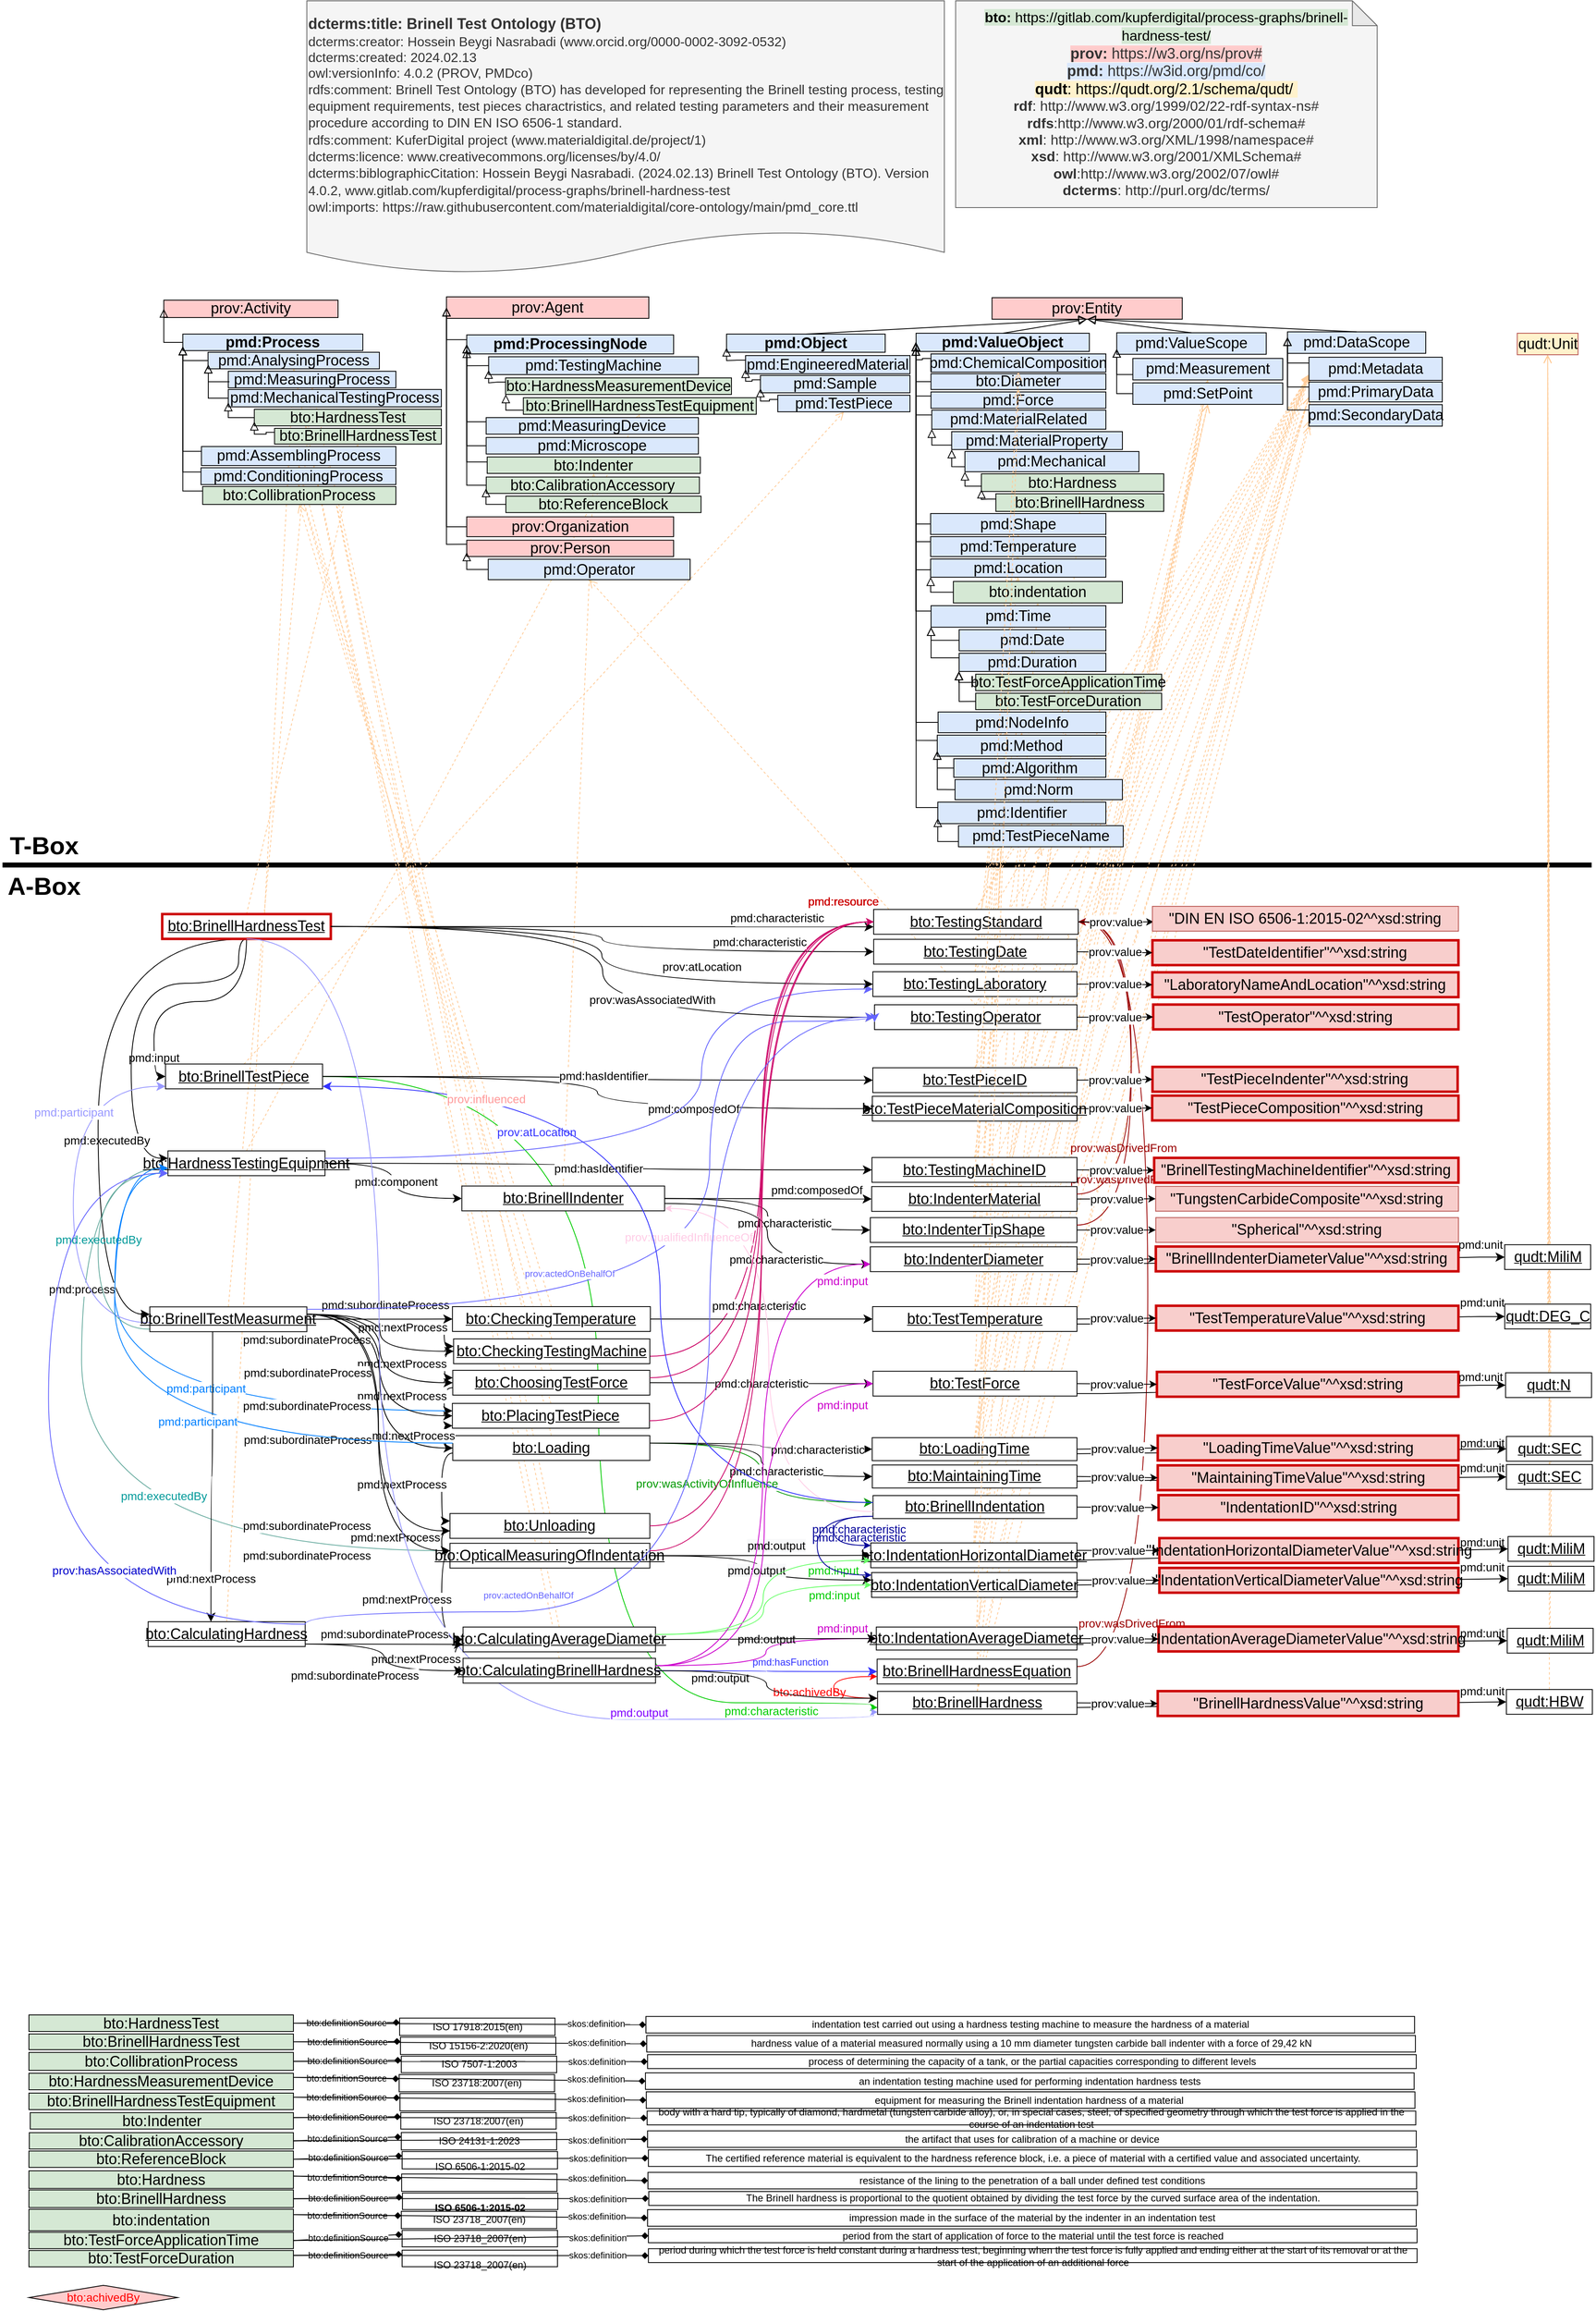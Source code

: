 <mxfile version="15.8.2" type="device"><diagram id="vJeWvMCUGuLRdZhA_UJ_" name="BTO4.0.2"><mxGraphModel dx="-7080" dy="-2019" grid="1" gridSize="10" guides="1" tooltips="1" connect="1" arrows="1" fold="1" page="1" pageScale="1" pageWidth="827" pageHeight="1169" math="0" shadow="0"><root><mxCell id="P-LqNtpgbWWIzzOo_srF-0"/><mxCell id="P-LqNtpgbWWIzzOo_srF-1" parent="P-LqNtpgbWWIzzOo_srF-0"/><object label="" Type="ObjectProperty" id="CvRGrhbaIROb71cg9QtM-0"><mxCell style="endArrow=none;html=1;rounded=0;fontColor=#FF0000;strokeColor=#000000;strokeWidth=6;" parent="P-LqNtpgbWWIzzOo_srF-1" edge="1"><mxGeometry width="50" height="50" relative="1" as="geometry"><mxPoint x="9978" y="5204.96" as="sourcePoint"/><mxPoint x="11900.72" y="5205" as="targetPoint"/></mxGeometry></mxCell></object><mxCell id="CvRGrhbaIROb71cg9QtM-1" value="&lt;font style=&quot;font-size: 30px&quot; color=&quot;#000000&quot;&gt;T-Box&lt;/font&gt;" style="text;html=1;align=center;verticalAlign=middle;resizable=0;points=[];autosize=1;strokeColor=none;fillColor=none;fontColor=#FF0000;fontStyle=1" parent="P-LqNtpgbWWIzzOo_srF-1" vertex="1"><mxGeometry x="9978" y="5165.96" width="100" height="30" as="geometry"/></mxCell><mxCell id="CvRGrhbaIROb71cg9QtM-2" value="&lt;font style=&quot;font-size: 30px&quot; color=&quot;#000000&quot;&gt;A-Box&lt;/font&gt;" style="text;html=1;align=center;verticalAlign=middle;resizable=0;points=[];autosize=1;strokeColor=none;fillColor=none;fontColor=#FF0000;fontStyle=1" parent="P-LqNtpgbWWIzzOo_srF-1" vertex="1"><mxGeometry x="9978" y="5214.96" width="100" height="30" as="geometry"/></mxCell><object label="" Type="RDFType" id="CvRGrhbaIROb71cg9QtM-5"><mxCell style="endArrow=open;html=1;fontColor=#000099;endFill=0;dashed=1;endSize=8;rounded=0;fontFamily=Verdana;fontSize=12;strokeColor=#FFCC99;exitX=0.5;exitY=0;exitDx=0;exitDy=0;entryX=0.5;entryY=1;entryDx=0;entryDy=0;" parent="P-LqNtpgbWWIzzOo_srF-1" source="CvRGrhbaIROb71cg9QtM-97" target="CvRGrhbaIROb71cg9QtM-300" edge="1"><mxGeometry width="50" height="50" relative="1" as="geometry"><mxPoint x="9811.03" y="5836.41" as="sourcePoint"/><mxPoint x="9798" y="3880.97" as="targetPoint"/></mxGeometry></mxCell></object><object label="" Type="RDFType" id="CvRGrhbaIROb71cg9QtM-6"><mxCell style="endArrow=open;html=1;fontColor=#000099;endFill=0;dashed=1;endSize=8;rounded=0;fontFamily=Verdana;fontSize=12;strokeColor=#FFCC99;exitX=0.5;exitY=0;exitDx=0;exitDy=0;entryX=0.5;entryY=1;entryDx=0;entryDy=0;" parent="P-LqNtpgbWWIzzOo_srF-1" source="CvRGrhbaIROb71cg9QtM-102" target="CvRGrhbaIROb71cg9QtM-250" edge="1"><mxGeometry width="50" height="50" relative="1" as="geometry"><mxPoint x="10283.25" y="5274.32" as="sourcePoint"/><mxPoint x="10179.2" y="3881" as="targetPoint"/></mxGeometry></mxCell></object><object label="" Type="RDFType" id="CvRGrhbaIROb71cg9QtM-7"><mxCell style="endArrow=open;html=1;fontColor=#000099;endFill=0;dashed=1;endSize=8;rounded=0;fontFamily=Verdana;fontSize=12;strokeColor=#FFCC99;exitX=0.5;exitY=0;exitDx=0;exitDy=0;entryX=0.5;entryY=1;entryDx=0;entryDy=0;" parent="P-LqNtpgbWWIzzOo_srF-1" source="CvRGrhbaIROb71cg9QtM-78" target="CvRGrhbaIROb71cg9QtM-325" edge="1"><mxGeometry width="50" height="50" relative="1" as="geometry"><mxPoint x="10280.25" y="5455.64" as="sourcePoint"/><mxPoint x="10687.69" y="3843.37" as="targetPoint"/></mxGeometry></mxCell></object><object label="" Type="RDFType" id="CvRGrhbaIROb71cg9QtM-8"><mxCell style="endArrow=open;html=1;fontColor=#000099;endFill=0;dashed=1;endSize=8;rounded=0;fontFamily=Verdana;fontSize=12;strokeColor=#FFCC99;exitX=0.5;exitY=0;exitDx=0;exitDy=0;entryX=0.5;entryY=1;entryDx=0;entryDy=0;" parent="P-LqNtpgbWWIzzOo_srF-1" source="CvRGrhbaIROb71cg9QtM-110" target="CvRGrhbaIROb71cg9QtM-239" edge="1"><mxGeometry width="50" height="50" relative="1" as="geometry"><mxPoint x="10283.25" y="5274.32" as="sourcePoint"/><mxPoint x="10179.2" y="3881" as="targetPoint"/></mxGeometry></mxCell></object><object label="" Type="RDFType" id="CvRGrhbaIROb71cg9QtM-9"><mxCell style="endArrow=open;html=1;fontColor=#000099;endFill=0;dashed=1;endSize=8;rounded=0;fontFamily=Verdana;fontSize=12;strokeColor=#FFCC99;exitX=0.5;exitY=0;exitDx=0;exitDy=0;entryX=0.5;entryY=1;entryDx=0;entryDy=0;" parent="P-LqNtpgbWWIzzOo_srF-1" source="CvRGrhbaIROb71cg9QtM-144" target="CvRGrhbaIROb71cg9QtM-238" edge="1"><mxGeometry width="50" height="50" relative="1" as="geometry"><mxPoint x="10261.25" y="5749.29" as="sourcePoint"/><mxPoint x="10138.7" y="3790" as="targetPoint"/></mxGeometry></mxCell></object><object label="" Type="RDFType" id="CvRGrhbaIROb71cg9QtM-10"><mxCell style="endArrow=open;html=1;fontColor=#000099;endFill=0;dashed=1;endSize=8;rounded=0;fontFamily=Verdana;fontSize=12;strokeColor=#FFCC99;exitX=0.5;exitY=0;exitDx=0;exitDy=0;entryX=0.5;entryY=1;entryDx=0;entryDy=0;" parent="P-LqNtpgbWWIzzOo_srF-1" source="CvRGrhbaIROb71cg9QtM-148" target="CvRGrhbaIROb71cg9QtM-238" edge="1"><mxGeometry width="50" height="50" relative="1" as="geometry"><mxPoint x="10259.25" y="6130.0" as="sourcePoint"/><mxPoint x="10123.2" y="3760" as="targetPoint"/></mxGeometry></mxCell></object><object label="" Type="RDFType" id="CvRGrhbaIROb71cg9QtM-11"><mxCell style="endArrow=open;html=1;fontColor=#000099;endFill=0;dashed=1;endSize=8;rounded=0;fontFamily=Verdana;fontSize=12;strokeColor=#FFCC99;exitX=0.5;exitY=0;exitDx=0;exitDy=0;entryX=0.5;entryY=1;entryDx=0;entryDy=0;" parent="P-LqNtpgbWWIzzOo_srF-1" source="CvRGrhbaIROb71cg9QtM-146" target="CvRGrhbaIROb71cg9QtM-238" edge="1"><mxGeometry width="50" height="50" relative="1" as="geometry"><mxPoint x="10259.25" y="6130.0" as="sourcePoint"/><mxPoint x="10123.2" y="3760" as="targetPoint"/></mxGeometry></mxCell></object><object label="" Type="RDFType" id="CvRGrhbaIROb71cg9QtM-12"><mxCell style="endArrow=open;html=1;fontColor=#000099;endFill=0;dashed=1;endSize=8;rounded=0;fontFamily=Verdana;fontSize=12;strokeColor=#FFCC99;exitX=0.5;exitY=0;exitDx=0;exitDy=0;entryX=0.5;entryY=1;entryDx=0;entryDy=0;" parent="P-LqNtpgbWWIzzOo_srF-1" source="CvRGrhbaIROb71cg9QtM-104" target="CvRGrhbaIROb71cg9QtM-328" edge="1"><mxGeometry width="50" height="50" relative="1" as="geometry"><mxPoint x="10283.21" y="5560.68" as="sourcePoint"/><mxPoint x="10442.7" y="3794.43" as="targetPoint"/></mxGeometry></mxCell></object><object label="" Type="RDFType" id="CvRGrhbaIROb71cg9QtM-13"><mxCell style="endArrow=open;html=1;fontColor=#000099;endFill=0;dashed=1;endSize=8;rounded=0;fontFamily=Verdana;fontSize=12;strokeColor=#FFCC99;exitX=0.5;exitY=0;exitDx=0;exitDy=0;entryX=0.5;entryY=1;entryDx=0;entryDy=0;" parent="P-LqNtpgbWWIzzOo_srF-1" source="CvRGrhbaIROb71cg9QtM-117" target="CvRGrhbaIROb71cg9QtM-293" edge="1"><mxGeometry width="50" height="50" relative="1" as="geometry"><mxPoint x="10261.25" y="5749.29" as="sourcePoint"/><mxPoint x="10138.7" y="3790" as="targetPoint"/></mxGeometry></mxCell></object><object label="" Type="RDFType" id="CvRGrhbaIROb71cg9QtM-14"><mxCell style="endArrow=open;html=1;fontColor=#000099;endFill=0;dashed=1;endSize=8;rounded=0;fontFamily=Verdana;fontSize=12;strokeColor=#FFCC99;exitX=0.5;exitY=0;exitDx=0;exitDy=0;entryX=0.5;entryY=1;entryDx=0;entryDy=0;" parent="P-LqNtpgbWWIzzOo_srF-1" source="CvRGrhbaIROb71cg9QtM-114" target="CvRGrhbaIROb71cg9QtM-298" edge="1"><mxGeometry width="50" height="50" relative="1" as="geometry"><mxPoint x="10652.14" y="5749" as="sourcePoint"/><mxPoint x="10123.2" y="4152.65" as="targetPoint"/></mxGeometry></mxCell></object><object label="" Type="RDFType" id="CvRGrhbaIROb71cg9QtM-15"><mxCell style="endArrow=open;html=1;fontColor=#000099;endFill=0;dashed=1;endSize=8;rounded=0;fontFamily=Verdana;fontSize=12;strokeColor=#FFCC99;exitX=0.5;exitY=0;exitDx=0;exitDy=0;entryX=0.5;entryY=1;entryDx=0;entryDy=0;" parent="P-LqNtpgbWWIzzOo_srF-1" source="CvRGrhbaIROb71cg9QtM-116" target="CvRGrhbaIROb71cg9QtM-293" edge="1"><mxGeometry width="50" height="50" relative="1" as="geometry"><mxPoint x="10652.14" y="5749" as="sourcePoint"/><mxPoint x="10123.2" y="4152.65" as="targetPoint"/></mxGeometry></mxCell></object><object label="" Type="RDFType" id="CvRGrhbaIROb71cg9QtM-16"><mxCell style="endArrow=open;html=1;fontColor=#000099;endFill=0;dashed=1;endSize=8;rounded=0;fontFamily=Verdana;fontSize=12;strokeColor=#FFCC99;exitX=0.5;exitY=0;exitDx=0;exitDy=0;entryX=1;entryY=0.5;entryDx=0;entryDy=0;" parent="P-LqNtpgbWWIzzOo_srF-1" source="CvRGrhbaIROb71cg9QtM-119" target="CvRGrhbaIROb71cg9QtM-292" edge="1"><mxGeometry width="50" height="50" relative="1" as="geometry"><mxPoint x="10652.02" y="5826" as="sourcePoint"/><mxPoint x="10123.2" y="4152.65" as="targetPoint"/></mxGeometry></mxCell></object><object label="" Type="RDFType" id="CvRGrhbaIROb71cg9QtM-17"><mxCell style="endArrow=open;html=1;fontColor=#000099;endFill=0;dashed=1;endSize=8;rounded=0;fontFamily=Verdana;fontSize=12;strokeColor=#FFCC99;exitX=0.5;exitY=0;exitDx=0;exitDy=0;entryX=0.5;entryY=1;entryDx=0;entryDy=0;" parent="P-LqNtpgbWWIzzOo_srF-1" source="CvRGrhbaIROb71cg9QtM-115" target="CvRGrhbaIROb71cg9QtM-239" edge="1"><mxGeometry width="50" height="50" relative="1" as="geometry"><mxPoint x="10651.56" y="5866" as="sourcePoint"/><mxPoint x="10122.2" y="4062.65" as="targetPoint"/></mxGeometry></mxCell></object><object label="" Type="RDFType" id="CvRGrhbaIROb71cg9QtM-18"><mxCell style="endArrow=open;html=1;fontColor=#000099;endFill=0;dashed=1;endSize=8;rounded=0;fontFamily=Verdana;fontSize=12;strokeColor=#FFCC99;exitX=0.5;exitY=0;exitDx=0;exitDy=0;entryX=0.5;entryY=1;entryDx=0;entryDy=0;" parent="P-LqNtpgbWWIzzOo_srF-1" source="CvRGrhbaIROb71cg9QtM-120" target="CvRGrhbaIROb71cg9QtM-239" edge="1"><mxGeometry width="50" height="50" relative="1" as="geometry"><mxPoint x="10652.02" y="5905" as="sourcePoint"/><mxPoint x="10138.7" y="3790" as="targetPoint"/></mxGeometry></mxCell></object><object label="" Type="RDFType" id="CvRGrhbaIROb71cg9QtM-19"><mxCell style="endArrow=open;html=1;fontColor=#000099;endFill=0;dashed=1;endSize=8;rounded=0;fontFamily=Verdana;fontSize=12;strokeColor=#FFCC99;exitX=0.5;exitY=0;exitDx=0;exitDy=0;entryX=0.5;entryY=1;entryDx=0;entryDy=0;" parent="P-LqNtpgbWWIzzOo_srF-1" source="CvRGrhbaIROb71cg9QtM-121" target="CvRGrhbaIROb71cg9QtM-239" edge="1"><mxGeometry width="50" height="50" relative="1" as="geometry"><mxPoint x="10650.33" y="5999.18" as="sourcePoint"/><mxPoint x="10138.7" y="3790" as="targetPoint"/></mxGeometry></mxCell></object><object label="" Type="RDFType" id="CvRGrhbaIROb71cg9QtM-20"><mxCell style="endArrow=open;html=1;fontColor=#000099;endFill=0;dashed=1;endSize=8;rounded=0;fontFamily=Verdana;fontSize=12;strokeColor=#FFCC99;exitX=0.5;exitY=0;exitDx=0;exitDy=0;entryX=0.5;entryY=1;entryDx=0;entryDy=0;" parent="P-LqNtpgbWWIzzOo_srF-1" source="CvRGrhbaIROb71cg9QtM-96" target="CvRGrhbaIROb71cg9QtM-257" edge="1"><mxGeometry width="50" height="50" relative="1" as="geometry"><mxPoint x="10666.455" y="5603.19" as="sourcePoint"/><mxPoint x="10390.2" y="3853.16" as="targetPoint"/></mxGeometry></mxCell></object><object label="" Type="RDFType" id="CvRGrhbaIROb71cg9QtM-21"><mxCell style="endArrow=open;html=1;fontColor=#000099;endFill=0;dashed=1;endSize=8;rounded=0;fontFamily=Verdana;fontSize=12;strokeColor=#FFCC99;exitX=0.5;exitY=0;exitDx=0;exitDy=0;entryX=0.5;entryY=1;entryDx=0;entryDy=0;" parent="P-LqNtpgbWWIzzOo_srF-1" source="CvRGrhbaIROb71cg9QtM-93" target="CvRGrhbaIROb71cg9QtM-260" edge="1"><mxGeometry width="50" height="50" relative="1" as="geometry"><mxPoint x="11164.865" y="5267.82" as="sourcePoint"/><mxPoint x="10876.457" y="4411.234" as="targetPoint"/></mxGeometry></mxCell></object><object label="" Type="RDFType" id="CvRGrhbaIROb71cg9QtM-22"><mxCell style="endArrow=open;html=1;fontColor=#000099;endFill=0;dashed=1;endSize=8;rounded=0;fontFamily=Verdana;fontSize=12;strokeColor=#FFCC99;exitX=0.5;exitY=0;exitDx=0;exitDy=0;entryX=0.5;entryY=1;entryDx=0;entryDy=0;" parent="P-LqNtpgbWWIzzOo_srF-1" source="CvRGrhbaIROb71cg9QtM-94" target="CvRGrhbaIROb71cg9QtM-343" edge="1"><mxGeometry width="50" height="50" relative="1" as="geometry"><mxPoint x="11174.865" y="5277.82" as="sourcePoint"/><mxPoint x="10886.457" y="4421.234" as="targetPoint"/></mxGeometry></mxCell></object><object label="" Type="RDFType" id="CvRGrhbaIROb71cg9QtM-23"><mxCell style="endArrow=open;html=1;fontColor=#000099;endFill=0;dashed=1;endSize=8;rounded=0;fontFamily=Verdana;fontSize=12;strokeColor=#FFCC99;exitX=0.5;exitY=0;exitDx=0;exitDy=0;entryX=0.5;entryY=1;entryDx=0;entryDy=0;" parent="P-LqNtpgbWWIzzOo_srF-1" source="CvRGrhbaIROb71cg9QtM-95" target="CvRGrhbaIROb71cg9QtM-294" edge="1"><mxGeometry width="50" height="50" relative="1" as="geometry"><mxPoint x="11175.04" y="5314.82" as="sourcePoint"/><mxPoint x="10887.957" y="4988.471" as="targetPoint"/></mxGeometry></mxCell></object><object label="" Type="RDFType" id="CvRGrhbaIROb71cg9QtM-24"><mxCell style="endArrow=open;html=1;fontColor=#000099;endFill=0;dashed=1;endSize=8;rounded=0;fontFamily=Verdana;fontSize=12;strokeColor=#FFCC99;exitX=0.5;exitY=0;exitDx=0;exitDy=0;entryX=0.5;entryY=1;entryDx=0;entryDy=0;" parent="P-LqNtpgbWWIzzOo_srF-1" source="CvRGrhbaIROb71cg9QtM-237" target="CvRGrhbaIROb71cg9QtM-254" edge="1"><mxGeometry width="50" height="50" relative="1" as="geometry"><mxPoint x="11165.04" y="5304.82" as="sourcePoint"/><mxPoint x="10688" y="3754.606" as="targetPoint"/></mxGeometry></mxCell></object><object label="" Type="RDFType" id="CvRGrhbaIROb71cg9QtM-25"><mxCell style="endArrow=open;html=1;fontColor=#000099;endFill=0;dashed=1;endSize=8;rounded=0;fontFamily=Verdana;fontSize=12;strokeColor=#FFCC99;exitX=0.5;exitY=0;exitDx=0;exitDy=0;entryX=0.5;entryY=1;entryDx=0;entryDy=0;" parent="P-LqNtpgbWWIzzOo_srF-1" source="CvRGrhbaIROb71cg9QtM-103" target="CvRGrhbaIROb71cg9QtM-251" edge="1"><mxGeometry width="50" height="50" relative="1" as="geometry"><mxPoint x="11165.54" y="5384" as="sourcePoint"/><mxPoint x="10393.2" y="4335.28" as="targetPoint"/></mxGeometry></mxCell></object><object label="" Type="RDFType" id="CvRGrhbaIROb71cg9QtM-26"><mxCell style="endArrow=open;html=1;fontColor=#000099;endFill=0;dashed=1;endSize=8;rounded=0;fontFamily=Verdana;fontSize=12;strokeColor=#FFCC99;exitX=0.5;exitY=0;exitDx=0;exitDy=0;entryX=0.5;entryY=1;entryDx=0;entryDy=0;" parent="P-LqNtpgbWWIzzOo_srF-1" source="CvRGrhbaIROb71cg9QtM-236" target="CvRGrhbaIROb71cg9QtM-253" edge="1"><mxGeometry width="50" height="50" relative="1" as="geometry"><mxPoint x="11165.54" y="5384" as="sourcePoint"/><mxPoint x="10393.2" y="4335.28" as="targetPoint"/></mxGeometry></mxCell></object><object label="" Type="RDFType" id="CvRGrhbaIROb71cg9QtM-27"><mxCell style="endArrow=open;html=1;fontColor=#000099;endFill=0;dashed=1;endSize=8;rounded=0;fontFamily=Verdana;fontSize=12;strokeColor=#FFCC99;exitX=0.5;exitY=0;exitDx=0;exitDy=0;entryX=0.5;entryY=1;entryDx=0;entryDy=0;" parent="P-LqNtpgbWWIzzOo_srF-1" source="CvRGrhbaIROb71cg9QtM-105" target="CvRGrhbaIROb71cg9QtM-258" edge="1"><mxGeometry width="50" height="50" relative="1" as="geometry"><mxPoint x="11165.54" y="5384" as="sourcePoint"/><mxPoint x="10393.2" y="4335.28" as="targetPoint"/></mxGeometry></mxCell></object><object label="" Type="RDFType" id="CvRGrhbaIROb71cg9QtM-28"><mxCell style="endArrow=open;html=1;fontColor=#000099;endFill=0;dashed=1;endSize=8;rounded=0;fontFamily=Verdana;fontSize=12;strokeColor=#FFCC99;exitX=0.5;exitY=0;exitDx=0;exitDy=0;entryX=0.5;entryY=1;entryDx=0;entryDy=0;" parent="P-LqNtpgbWWIzzOo_srF-1" source="CvRGrhbaIROb71cg9QtM-106" target="CvRGrhbaIROb71cg9QtM-297" edge="1"><mxGeometry width="50" height="50" relative="1" as="geometry"><mxPoint x="11163" y="5641.35" as="sourcePoint"/><mxPoint x="11508" y="4364" as="targetPoint"/></mxGeometry></mxCell></object><object label="" Type="RDFType" id="CvRGrhbaIROb71cg9QtM-29"><mxCell style="endArrow=open;html=1;fontColor=#000099;endFill=0;dashed=1;endSize=8;rounded=0;fontFamily=Verdana;fontSize=12;strokeColor=#FFCC99;exitX=0.5;exitY=0;exitDx=0;exitDy=0;entryX=0.5;entryY=1;entryDx=0;entryDy=0;" parent="P-LqNtpgbWWIzzOo_srF-1" source="CvRGrhbaIROb71cg9QtM-118" target="CvRGrhbaIROb71cg9QtM-342" edge="1"><mxGeometry width="50" height="50" relative="1" as="geometry"><mxPoint x="11163" y="5676.68" as="sourcePoint"/><mxPoint x="10854.777" y="4495.542" as="targetPoint"/></mxGeometry></mxCell></object><object label="" Type="RDFType" id="CvRGrhbaIROb71cg9QtM-30"><mxCell style="endArrow=open;html=1;fontColor=#000099;endFill=0;dashed=1;endSize=8;rounded=0;fontFamily=Verdana;fontSize=12;strokeColor=#FFCC99;exitX=0.5;exitY=0;exitDx=0;exitDy=0;entryX=0.5;entryY=1;entryDx=0;entryDy=0;" parent="P-LqNtpgbWWIzzOo_srF-1" source="CvRGrhbaIROb71cg9QtM-113" target="CvRGrhbaIROb71cg9QtM-252" edge="1"><mxGeometry width="50" height="50" relative="1" as="geometry"><mxPoint x="11164.395" y="5749" as="sourcePoint"/><mxPoint x="10678" y="4614" as="targetPoint"/></mxGeometry></mxCell></object><object label="" Type="RDFType" id="CvRGrhbaIROb71cg9QtM-31"><mxCell style="endArrow=open;html=1;fontColor=#000099;endFill=0;dashed=1;endSize=8;rounded=0;fontFamily=Verdana;fontSize=12;strokeColor=#FFCC99;exitX=0.5;exitY=0;exitDx=0;exitDy=0;entryX=0.5;entryY=1;entryDx=0;entryDy=0;" parent="P-LqNtpgbWWIzzOo_srF-1" source="CvRGrhbaIROb71cg9QtM-112" target="CvRGrhbaIROb71cg9QtM-319" edge="1"><mxGeometry width="50" height="50" relative="1" as="geometry"><mxPoint x="11164.625" y="5827.15" as="sourcePoint"/><mxPoint x="10846.384" y="3980.767" as="targetPoint"/></mxGeometry></mxCell></object><object label="" Type="RDFType" id="CvRGrhbaIROb71cg9QtM-32"><mxCell style="endArrow=open;html=1;fontColor=#000099;endFill=0;dashed=1;endSize=8;rounded=0;fontFamily=Verdana;fontSize=12;strokeColor=#FFCC99;exitX=0.5;exitY=0;exitDx=0;exitDy=0;entryX=0.5;entryY=1;entryDx=0;entryDy=0;" parent="P-LqNtpgbWWIzzOo_srF-1" source="CvRGrhbaIROb71cg9QtM-163" target="CvRGrhbaIROb71cg9QtM-320" edge="1"><mxGeometry width="50" height="50" relative="1" as="geometry"><mxPoint x="11164.125" y="5907.44" as="sourcePoint"/><mxPoint x="10987.96" y="5056.13" as="targetPoint"/></mxGeometry></mxCell></object><object label="" Type="RDFType" id="CvRGrhbaIROb71cg9QtM-33"><mxCell style="endArrow=open;html=1;fontColor=#000099;endFill=0;dashed=1;endSize=8;rounded=0;fontFamily=Verdana;fontSize=12;strokeColor=#FFCC99;exitX=0.5;exitY=0;exitDx=0;exitDy=0;entryX=0.5;entryY=1;entryDx=0;entryDy=0;" parent="P-LqNtpgbWWIzzOo_srF-1" source="CvRGrhbaIROb71cg9QtM-111" target="CvRGrhbaIROb71cg9QtM-323" edge="1"><mxGeometry width="50" height="50" relative="1" as="geometry"><mxPoint x="11164.2" y="5940.5" as="sourcePoint"/><mxPoint x="10648" y="4075.23" as="targetPoint"/></mxGeometry></mxCell></object><object label="" Type="RDFType" id="CvRGrhbaIROb71cg9QtM-34"><mxCell style="endArrow=open;html=1;fontColor=#000099;endFill=0;dashed=1;endSize=8;rounded=0;fontFamily=Verdana;fontSize=12;strokeColor=#FFCC99;exitX=0.5;exitY=0;exitDx=0;exitDy=0;entryX=0.5;entryY=1;entryDx=0;entryDy=0;" parent="P-LqNtpgbWWIzzOo_srF-1" source="CvRGrhbaIROb71cg9QtM-160" target="CvRGrhbaIROb71cg9QtM-297" edge="1"><mxGeometry width="50" height="50" relative="1" as="geometry"><mxPoint x="11164.625" y="5977.48" as="sourcePoint"/><mxPoint x="10673.19" y="4328" as="targetPoint"/></mxGeometry></mxCell></object><object label="" Type="RDFType" id="CvRGrhbaIROb71cg9QtM-35"><mxCell style="endArrow=open;html=1;fontColor=#000099;endFill=0;dashed=1;endSize=8;rounded=0;fontFamily=Verdana;fontSize=12;strokeColor=#FFCC99;exitX=0.5;exitY=0;exitDx=0;exitDy=0;entryX=0.5;entryY=1;entryDx=0;entryDy=0;" parent="P-LqNtpgbWWIzzOo_srF-1" source="CvRGrhbaIROb71cg9QtM-159" target="CvRGrhbaIROb71cg9QtM-297" edge="1"><mxGeometry width="50" height="50" relative="1" as="geometry"><mxPoint x="11163.27" y="6034.75" as="sourcePoint"/><mxPoint x="10854.777" y="4495.542" as="targetPoint"/></mxGeometry></mxCell></object><object label="" Type="RDFType" id="CvRGrhbaIROb71cg9QtM-36"><mxCell style="endArrow=open;html=1;fontColor=#000099;endFill=0;dashed=1;endSize=8;rounded=0;fontFamily=Verdana;fontSize=12;strokeColor=#FFCC99;exitX=0.5;exitY=0;exitDx=0;exitDy=0;entryX=0.5;entryY=1;entryDx=0;entryDy=0;" parent="P-LqNtpgbWWIzzOo_srF-1" source="CvRGrhbaIROb71cg9QtM-158" target="CvRGrhbaIROb71cg9QtM-339" edge="1"><mxGeometry width="50" height="50" relative="1" as="geometry"><mxPoint x="11164.625" y="5977.48" as="sourcePoint"/><mxPoint x="10673.19" y="4328" as="targetPoint"/></mxGeometry></mxCell></object><object label="" Type="RDFType" id="CvRGrhbaIROb71cg9QtM-37"><mxCell style="endArrow=open;html=1;fontColor=#000099;endFill=0;dashed=1;endSize=8;rounded=0;fontFamily=Verdana;fontSize=12;strokeColor=#FFCC99;entryX=0.5;entryY=1;entryDx=0;entryDy=0;exitX=0.5;exitY=0;exitDx=0;exitDy=0;" parent="P-LqNtpgbWWIzzOo_srF-1" source="CvRGrhbaIROb71cg9QtM-152" target="CvRGrhbaIROb71cg9QtM-256" edge="1"><mxGeometry width="50" height="50" relative="1" as="geometry"><mxPoint x="11108" y="6294" as="sourcePoint"/><mxPoint x="10690.87" y="4243.77" as="targetPoint"/></mxGeometry></mxCell></object><object label="" Type="RDFType" id="CvRGrhbaIROb71cg9QtM-38"><mxCell style="endArrow=open;html=1;fontColor=#000099;endFill=0;dashed=1;endSize=8;rounded=0;fontFamily=Verdana;fontSize=12;strokeColor=#FFCC99;exitX=0.5;exitY=0;exitDx=0;exitDy=0;entryX=0.5;entryY=1;entryDx=0;entryDy=0;" parent="P-LqNtpgbWWIzzOo_srF-1" source="CvRGrhbaIROb71cg9QtM-234" target="CvRGrhbaIROb71cg9QtM-324" edge="1"><mxGeometry width="50" height="50" relative="1" as="geometry"><mxPoint x="11166.625" y="6136.44" as="sourcePoint"/><mxPoint x="12018" y="5054" as="targetPoint"/></mxGeometry></mxCell></object><object label="" Type="RDFType" id="CvRGrhbaIROb71cg9QtM-39"><mxCell style="endArrow=open;html=1;fontColor=#000099;endFill=0;dashed=1;endSize=8;rounded=0;fontFamily=Verdana;fontSize=12;strokeColor=#FFCC99;exitX=0.5;exitY=0;exitDx=0;exitDy=0;entryX=0.5;entryY=1;entryDx=0;entryDy=0;" parent="P-LqNtpgbWWIzzOo_srF-1" source="CvRGrhbaIROb71cg9QtM-189" target="CvRGrhbaIROb71cg9QtM-324" edge="1"><mxGeometry width="50" height="50" relative="1" as="geometry"><mxPoint x="11859.6" y="6211.97" as="sourcePoint"/><mxPoint x="11825.73" y="5152.66" as="targetPoint"/></mxGeometry></mxCell></object><object label="" Type="RDFType" id="CvRGrhbaIROb71cg9QtM-40"><mxCell style="endArrow=open;html=1;fontColor=#000099;endFill=0;dashed=1;endSize=8;rounded=0;fontFamily=Verdana;fontSize=12;strokeColor=#FFCC99;exitX=0.5;exitY=0;exitDx=0;exitDy=0;entryX=0.5;entryY=1;entryDx=0;entryDy=0;" parent="P-LqNtpgbWWIzzOo_srF-1" source="CvRGrhbaIROb71cg9QtM-208" target="CvRGrhbaIROb71cg9QtM-324" edge="1"><mxGeometry width="50" height="50" relative="1" as="geometry"><mxPoint x="11857.51" y="5674.14" as="sourcePoint"/><mxPoint x="11825.73" y="5152.66" as="targetPoint"/></mxGeometry></mxCell></object><object label="" Type="RDFType" id="CvRGrhbaIROb71cg9QtM-41"><mxCell style="endArrow=open;html=1;fontColor=#000099;endFill=0;dashed=1;endSize=8;rounded=0;fontFamily=Verdana;fontSize=12;strokeColor=#FFCC99;exitX=0.5;exitY=0;exitDx=0;exitDy=0;entryX=0.5;entryY=1;entryDx=0;entryDy=0;" parent="P-LqNtpgbWWIzzOo_srF-1" source="CvRGrhbaIROb71cg9QtM-212" target="CvRGrhbaIROb71cg9QtM-324" edge="1"><mxGeometry width="50" height="50" relative="1" as="geometry"><mxPoint x="11867.51" y="5684.14" as="sourcePoint"/><mxPoint x="11835.73" y="5162.66" as="targetPoint"/></mxGeometry></mxCell></object><object label="" Type="RDFType" id="CvRGrhbaIROb71cg9QtM-42"><mxCell style="endArrow=open;html=1;fontColor=#000099;endFill=0;dashed=1;endSize=8;rounded=0;fontFamily=Verdana;fontSize=12;strokeColor=#FFCC99;exitX=0.5;exitY=0;exitDx=0;exitDy=0;entryX=0.5;entryY=1;entryDx=0;entryDy=0;" parent="P-LqNtpgbWWIzzOo_srF-1" source="CvRGrhbaIROb71cg9QtM-216" target="CvRGrhbaIROb71cg9QtM-324" edge="1"><mxGeometry width="50" height="50" relative="1" as="geometry"><mxPoint x="11877.51" y="5694.14" as="sourcePoint"/><mxPoint x="11845.73" y="5172.66" as="targetPoint"/></mxGeometry></mxCell></object><object label="" Type="RDFType" id="CvRGrhbaIROb71cg9QtM-43"><mxCell style="endArrow=open;html=1;fontColor=#000099;endFill=0;dashed=1;endSize=8;rounded=0;fontFamily=Verdana;fontSize=12;strokeColor=#FFCC99;exitX=0.5;exitY=0;exitDx=0;exitDy=0;entryX=0.5;entryY=1;entryDx=0;entryDy=0;" parent="P-LqNtpgbWWIzzOo_srF-1" source="CvRGrhbaIROb71cg9QtM-222" target="CvRGrhbaIROb71cg9QtM-324" edge="1"><mxGeometry width="50" height="50" relative="1" as="geometry"><mxPoint x="11887.51" y="5704.14" as="sourcePoint"/><mxPoint x="11855.73" y="5182.66" as="targetPoint"/></mxGeometry></mxCell></object><object label="" Type="RDFType" id="CvRGrhbaIROb71cg9QtM-44"><mxCell style="endArrow=open;html=1;fontColor=#000099;endFill=0;dashed=1;endSize=8;rounded=0;fontFamily=Verdana;fontSize=12;strokeColor=#FFCC99;exitX=0.5;exitY=0;exitDx=0;exitDy=0;entryX=0.5;entryY=1;entryDx=0;entryDy=0;" parent="P-LqNtpgbWWIzzOo_srF-1" source="CvRGrhbaIROb71cg9QtM-226" target="CvRGrhbaIROb71cg9QtM-324" edge="1"><mxGeometry width="50" height="50" relative="1" as="geometry"><mxPoint x="11897.51" y="5714.14" as="sourcePoint"/><mxPoint x="11865.73" y="5192.66" as="targetPoint"/></mxGeometry></mxCell></object><object label="" Type="RDFType" id="CvRGrhbaIROb71cg9QtM-45"><mxCell style="endArrow=open;html=1;fontColor=#000099;endFill=0;dashed=1;endSize=8;rounded=0;fontFamily=Verdana;fontSize=12;strokeColor=#FFCC99;exitX=0.5;exitY=0;exitDx=0;exitDy=0;entryX=0.5;entryY=1;entryDx=0;entryDy=0;" parent="P-LqNtpgbWWIzzOo_srF-1" source="CvRGrhbaIROb71cg9QtM-230" target="CvRGrhbaIROb71cg9QtM-324" edge="1"><mxGeometry width="50" height="50" relative="1" as="geometry"><mxPoint x="11907.51" y="5724.14" as="sourcePoint"/><mxPoint x="11875.73" y="5202.66" as="targetPoint"/></mxGeometry></mxCell></object><object label="" Type="RDFType" id="CvRGrhbaIROb71cg9QtM-46"><mxCell style="endArrow=open;html=1;fontColor=#000099;endFill=0;dashed=1;endSize=8;rounded=0;fontFamily=Verdana;fontSize=12;strokeColor=#FFCC99;exitX=0.5;exitY=0;exitDx=0;exitDy=0;entryX=0.5;entryY=1;entryDx=0;entryDy=0;" parent="P-LqNtpgbWWIzzOo_srF-1" source="CvRGrhbaIROb71cg9QtM-118" target="CvRGrhbaIROb71cg9QtM-276" edge="1"><mxGeometry width="50" height="50" relative="1" as="geometry"><mxPoint x="11164.865" y="5267.82" as="sourcePoint"/><mxPoint x="11508" y="4114" as="targetPoint"/></mxGeometry></mxCell></object><object label="" Type="RDFType" id="CvRGrhbaIROb71cg9QtM-47"><mxCell style="endArrow=open;html=1;fontColor=#000099;endFill=0;dashed=1;endSize=8;rounded=0;fontFamily=Verdana;fontSize=12;strokeColor=#FFCC99;exitX=0.5;exitY=0;exitDx=0;exitDy=0;entryX=0.5;entryY=1;entryDx=0;entryDy=0;" parent="P-LqNtpgbWWIzzOo_srF-1" source="CvRGrhbaIROb71cg9QtM-160" target="CvRGrhbaIROb71cg9QtM-276" edge="1"><mxGeometry width="50" height="50" relative="1" as="geometry"><mxPoint x="11164.395" y="5749" as="sourcePoint"/><mxPoint x="11440.299" y="3786.333" as="targetPoint"/></mxGeometry></mxCell></object><object label="" Type="RDFType" id="CvRGrhbaIROb71cg9QtM-48"><mxCell style="endArrow=open;html=1;fontColor=#000099;endFill=0;dashed=1;endSize=8;rounded=0;fontFamily=Verdana;fontSize=12;strokeColor=#FFCC99;exitX=0.5;exitY=0;exitDx=0;exitDy=0;entryX=0.5;entryY=1;entryDx=0;entryDy=0;" parent="P-LqNtpgbWWIzzOo_srF-1" source="CvRGrhbaIROb71cg9QtM-159" target="CvRGrhbaIROb71cg9QtM-276" edge="1"><mxGeometry width="50" height="50" relative="1" as="geometry"><mxPoint x="11194.395" y="5779" as="sourcePoint"/><mxPoint x="11470.299" y="3816.333" as="targetPoint"/></mxGeometry></mxCell></object><object label="" Type="RDFType" id="CvRGrhbaIROb71cg9QtM-49"><mxCell style="endArrow=open;html=1;fontColor=#000099;endFill=0;dashed=1;endSize=8;rounded=0;fontFamily=Verdana;fontSize=12;strokeColor=#FFCC99;exitX=0.5;exitY=0;exitDx=0;exitDy=0;entryX=0.5;entryY=1;entryDx=0;entryDy=0;" parent="P-LqNtpgbWWIzzOo_srF-1" source="CvRGrhbaIROb71cg9QtM-158" target="CvRGrhbaIROb71cg9QtM-276" edge="1"><mxGeometry width="50" height="50" relative="1" as="geometry"><mxPoint x="11204.395" y="5789" as="sourcePoint"/><mxPoint x="11480.299" y="3826.333" as="targetPoint"/></mxGeometry></mxCell></object><object label="" Type="RDFType" id="CvRGrhbaIROb71cg9QtM-50"><mxCell style="endArrow=open;html=1;fontColor=#000099;endFill=0;dashed=1;endSize=8;rounded=0;fontFamily=Verdana;fontSize=12;strokeColor=#FFCC99;exitX=0.5;exitY=0;exitDx=0;exitDy=0;entryX=0.5;entryY=1;entryDx=0;entryDy=0;" parent="P-LqNtpgbWWIzzOo_srF-1" source="CvRGrhbaIROb71cg9QtM-147" target="CvRGrhbaIROb71cg9QtM-276" edge="1"><mxGeometry width="50" height="50" relative="1" as="geometry"><mxPoint x="11214.395" y="5799" as="sourcePoint"/><mxPoint x="11490.299" y="3836.333" as="targetPoint"/></mxGeometry></mxCell></object><object label="" Type="RDFType" id="CvRGrhbaIROb71cg9QtM-51"><mxCell style="endArrow=open;html=1;fontColor=#000099;endFill=0;dashed=1;endSize=8;rounded=0;fontFamily=Verdana;fontSize=12;strokeColor=#FFCC99;exitX=0.5;exitY=0;exitDx=0;exitDy=0;entryX=0;entryY=0.75;entryDx=0;entryDy=0;" parent="P-LqNtpgbWWIzzOo_srF-1" source="CvRGrhbaIROb71cg9QtM-96" target="CvRGrhbaIROb71cg9QtM-262" edge="1"><mxGeometry width="50" height="50" relative="1" as="geometry"><mxPoint x="11166.625" y="6136.44" as="sourcePoint"/><mxPoint x="11440.299" y="3786.333" as="targetPoint"/></mxGeometry></mxCell></object><object label="" Type="RDFType" id="CvRGrhbaIROb71cg9QtM-52"><mxCell style="endArrow=open;html=1;fontColor=#000099;endFill=0;dashed=1;endSize=8;rounded=0;fontFamily=Verdana;fontSize=12;strokeColor=#FFCC99;exitX=0.5;exitY=0;exitDx=0;exitDy=0;entryX=0;entryY=0.75;entryDx=0;entryDy=0;" parent="P-LqNtpgbWWIzzOo_srF-1" source="CvRGrhbaIROb71cg9QtM-93" target="CvRGrhbaIROb71cg9QtM-262" edge="1"><mxGeometry width="50" height="50" relative="1" as="geometry"><mxPoint x="11164.865" y="5267.82" as="sourcePoint"/><mxPoint x="11778.73" y="3763.83" as="targetPoint"/></mxGeometry></mxCell></object><object label="" Type="RDFType" id="CvRGrhbaIROb71cg9QtM-53"><mxCell style="endArrow=open;html=1;fontColor=#000099;endFill=0;dashed=1;endSize=8;rounded=0;fontFamily=Verdana;fontSize=12;strokeColor=#FFCC99;exitX=0.5;exitY=0;exitDx=0;exitDy=0;entryX=0;entryY=0.75;entryDx=0;entryDy=0;" parent="P-LqNtpgbWWIzzOo_srF-1" source="CvRGrhbaIROb71cg9QtM-94" target="CvRGrhbaIROb71cg9QtM-262" edge="1"><mxGeometry width="50" height="50" relative="1" as="geometry"><mxPoint x="11174.865" y="5277.82" as="sourcePoint"/><mxPoint x="11768" y="3754" as="targetPoint"/></mxGeometry></mxCell></object><object label="" Type="RDFType" id="CvRGrhbaIROb71cg9QtM-54"><mxCell style="endArrow=open;html=1;fontColor=#000099;endFill=0;dashed=1;endSize=8;rounded=0;fontFamily=Verdana;fontSize=12;strokeColor=#FFCC99;exitX=0.5;exitY=0;exitDx=0;exitDy=0;entryX=0;entryY=0.75;entryDx=0;entryDy=0;" parent="P-LqNtpgbWWIzzOo_srF-1" source="CvRGrhbaIROb71cg9QtM-95" target="CvRGrhbaIROb71cg9QtM-262" edge="1"><mxGeometry width="50" height="50" relative="1" as="geometry"><mxPoint x="11184.865" y="5287.82" as="sourcePoint"/><mxPoint x="11798.73" y="3783.83" as="targetPoint"/></mxGeometry></mxCell></object><object label="" Type="RDFType" id="CvRGrhbaIROb71cg9QtM-55"><mxCell style="endArrow=open;html=1;fontColor=#000099;endFill=0;dashed=1;endSize=8;rounded=0;fontFamily=Verdana;fontSize=12;strokeColor=#FFCC99;exitX=0.5;exitY=0;exitDx=0;exitDy=0;entryX=0;entryY=0.75;entryDx=0;entryDy=0;" parent="P-LqNtpgbWWIzzOo_srF-1" source="CvRGrhbaIROb71cg9QtM-237" target="CvRGrhbaIROb71cg9QtM-262" edge="1"><mxGeometry width="50" height="50" relative="1" as="geometry"><mxPoint x="11194.865" y="5297.82" as="sourcePoint"/><mxPoint x="11808.73" y="3793.83" as="targetPoint"/></mxGeometry></mxCell></object><object label="" Type="RDFType" id="CvRGrhbaIROb71cg9QtM-56"><mxCell style="endArrow=open;html=1;fontColor=#000099;endFill=0;dashed=1;endSize=8;rounded=0;fontFamily=Verdana;fontSize=12;strokeColor=#FFCC99;exitX=0.5;exitY=0;exitDx=0;exitDy=0;entryX=0;entryY=0.75;entryDx=0;entryDy=0;" parent="P-LqNtpgbWWIzzOo_srF-1" source="CvRGrhbaIROb71cg9QtM-103" target="CvRGrhbaIROb71cg9QtM-262" edge="1"><mxGeometry width="50" height="50" relative="1" as="geometry"><mxPoint x="11204.865" y="5307.82" as="sourcePoint"/><mxPoint x="11818.73" y="3803.83" as="targetPoint"/></mxGeometry></mxCell></object><object label="" Type="RDFType" id="CvRGrhbaIROb71cg9QtM-57"><mxCell style="endArrow=open;html=1;fontColor=#000099;endFill=0;dashed=1;endSize=8;rounded=0;fontFamily=Verdana;fontSize=12;strokeColor=#FFCC99;exitX=0.5;exitY=0;exitDx=0;exitDy=0;entryX=0;entryY=0.75;entryDx=0;entryDy=0;" parent="P-LqNtpgbWWIzzOo_srF-1" source="CvRGrhbaIROb71cg9QtM-161" target="CvRGrhbaIROb71cg9QtM-262" edge="1"><mxGeometry width="50" height="50" relative="1" as="geometry"><mxPoint x="11214.865" y="5317.82" as="sourcePoint"/><mxPoint x="11828.73" y="3813.83" as="targetPoint"/></mxGeometry></mxCell></object><object label="" Type="RDFType" id="CvRGrhbaIROb71cg9QtM-58"><mxCell style="endArrow=open;html=1;fontColor=#000099;endFill=0;dashed=1;endSize=8;rounded=0;fontFamily=Verdana;fontSize=12;strokeColor=#FFCC99;exitX=0.5;exitY=0;exitDx=0;exitDy=0;entryX=0;entryY=0.75;entryDx=0;entryDy=0;" parent="P-LqNtpgbWWIzzOo_srF-1" source="CvRGrhbaIROb71cg9QtM-236" target="CvRGrhbaIROb71cg9QtM-262" edge="1"><mxGeometry width="50" height="50" relative="1" as="geometry"><mxPoint x="11224.865" y="5327.82" as="sourcePoint"/><mxPoint x="11838.73" y="3823.83" as="targetPoint"/></mxGeometry></mxCell></object><object label="" Type="RDFType" id="CvRGrhbaIROb71cg9QtM-59"><mxCell style="endArrow=open;html=1;fontColor=#000099;endFill=0;dashed=1;endSize=8;rounded=0;fontFamily=Verdana;fontSize=12;strokeColor=#FFCC99;exitX=0.5;exitY=0;exitDx=0;exitDy=0;entryX=0;entryY=0.75;entryDx=0;entryDy=0;" parent="P-LqNtpgbWWIzzOo_srF-1" source="CvRGrhbaIROb71cg9QtM-152" target="CvRGrhbaIROb71cg9QtM-262" edge="1"><mxGeometry width="50" height="50" relative="1" as="geometry"><mxPoint x="11164" y="5568.68" as="sourcePoint"/><mxPoint x="11848.73" y="3833.83" as="targetPoint"/></mxGeometry></mxCell></object><object label="" Type="RDFType" id="CvRGrhbaIROb71cg9QtM-60"><mxCell style="endArrow=open;html=1;fontColor=#000099;endFill=0;dashed=1;endSize=8;rounded=0;fontFamily=Verdana;fontSize=12;strokeColor=#FFCC99;exitX=0.5;exitY=0;exitDx=0;exitDy=0;entryX=0;entryY=0.75;entryDx=0;entryDy=0;" parent="P-LqNtpgbWWIzzOo_srF-1" source="CvRGrhbaIROb71cg9QtM-105" target="CvRGrhbaIROb71cg9QtM-262" edge="1"><mxGeometry width="50" height="50" relative="1" as="geometry"><mxPoint x="11174" y="5578.68" as="sourcePoint"/><mxPoint x="11858.73" y="3843.83" as="targetPoint"/></mxGeometry></mxCell></object><object label="" Type="RDFType" id="CvRGrhbaIROb71cg9QtM-61"><mxCell style="endArrow=open;html=1;fontColor=#000099;endFill=0;dashed=1;endSize=8;rounded=0;fontFamily=Verdana;fontSize=12;strokeColor=#FFCC99;exitX=0.5;exitY=0;exitDx=0;exitDy=0;entryX=0;entryY=0.75;entryDx=0;entryDy=0;" parent="P-LqNtpgbWWIzzOo_srF-1" source="CvRGrhbaIROb71cg9QtM-106" target="CvRGrhbaIROb71cg9QtM-262" edge="1"><mxGeometry width="50" height="50" relative="1" as="geometry"><mxPoint x="11184" y="5588.68" as="sourcePoint"/><mxPoint x="11868.73" y="3853.83" as="targetPoint"/></mxGeometry></mxCell></object><object label="" Type="RDFType" id="CvRGrhbaIROb71cg9QtM-62"><mxCell style="endArrow=open;html=1;fontColor=#000099;endFill=0;dashed=1;endSize=8;rounded=0;fontFamily=Verdana;fontSize=12;strokeColor=#FFCC99;exitX=0.5;exitY=0;exitDx=0;exitDy=0;entryX=0;entryY=0.75;entryDx=0;entryDy=0;" parent="P-LqNtpgbWWIzzOo_srF-1" source="CvRGrhbaIROb71cg9QtM-113" target="CvRGrhbaIROb71cg9QtM-263" edge="1"><mxGeometry width="50" height="50" relative="1" as="geometry"><mxPoint x="11167.125" y="6175.26" as="sourcePoint"/><mxPoint x="11778.73" y="3763.83" as="targetPoint"/></mxGeometry></mxCell></object><object label="" Type="RDFType" id="CvRGrhbaIROb71cg9QtM-63"><mxCell style="endArrow=open;html=1;fontColor=#000099;endFill=0;dashed=1;endSize=8;rounded=0;fontFamily=Verdana;fontSize=12;strokeColor=#FFCC99;exitX=0.5;exitY=0;exitDx=0;exitDy=0;entryX=0;entryY=0.75;entryDx=0;entryDy=0;" parent="P-LqNtpgbWWIzzOo_srF-1" source="CvRGrhbaIROb71cg9QtM-118" target="CvRGrhbaIROb71cg9QtM-262" edge="1"><mxGeometry width="50" height="50" relative="1" as="geometry"><mxPoint x="11164.395" y="5749" as="sourcePoint"/><mxPoint x="11440.299" y="3786.333" as="targetPoint"/></mxGeometry></mxCell></object><object label="" Type="RDFType" id="CvRGrhbaIROb71cg9QtM-64"><mxCell style="endArrow=open;html=1;fontColor=#000099;endFill=0;dashed=1;endSize=8;rounded=0;fontFamily=Verdana;fontSize=12;strokeColor=#FFCC99;exitX=0.5;exitY=0;exitDx=0;exitDy=0;entryX=0;entryY=0.75;entryDx=0;entryDy=0;" parent="P-LqNtpgbWWIzzOo_srF-1" source="CvRGrhbaIROb71cg9QtM-112" target="CvRGrhbaIROb71cg9QtM-263" edge="1"><mxGeometry width="50" height="50" relative="1" as="geometry"><mxPoint x="11164.625" y="5827.15" as="sourcePoint"/><mxPoint x="11778.73" y="3792.55" as="targetPoint"/></mxGeometry></mxCell></object><object label="" Type="RDFType" id="CvRGrhbaIROb71cg9QtM-65"><mxCell style="endArrow=open;html=1;fontColor=#000099;endFill=0;dashed=1;endSize=8;rounded=0;fontFamily=Verdana;fontSize=12;strokeColor=#FFCC99;exitX=0.5;exitY=0;exitDx=0;exitDy=0;entryX=0;entryY=0.75;entryDx=0;entryDy=0;" parent="P-LqNtpgbWWIzzOo_srF-1" source="CvRGrhbaIROb71cg9QtM-159" target="CvRGrhbaIROb71cg9QtM-263" edge="1"><mxGeometry width="50" height="50" relative="1" as="geometry"><mxPoint x="11184.625" y="5847.15" as="sourcePoint"/><mxPoint x="11798.73" y="3812.55" as="targetPoint"/></mxGeometry></mxCell></object><object label="" Type="RDFType" id="CvRGrhbaIROb71cg9QtM-66"><mxCell style="endArrow=open;html=1;fontColor=#000099;endFill=0;dashed=1;endSize=8;rounded=0;fontFamily=Verdana;fontSize=12;strokeColor=#FFCC99;exitX=0.5;exitY=0;exitDx=0;exitDy=0;entryX=0;entryY=0.75;entryDx=0;entryDy=0;" parent="P-LqNtpgbWWIzzOo_srF-1" source="CvRGrhbaIROb71cg9QtM-160" target="CvRGrhbaIROb71cg9QtM-263" edge="1"><mxGeometry width="50" height="50" relative="1" as="geometry"><mxPoint x="11204.625" y="5867.15" as="sourcePoint"/><mxPoint x="11818.73" y="3832.55" as="targetPoint"/></mxGeometry></mxCell></object><object label="" Type="RDFType" id="CvRGrhbaIROb71cg9QtM-67"><mxCell style="endArrow=open;html=1;fontColor=#000099;endFill=0;dashed=1;endSize=8;rounded=0;fontFamily=Verdana;fontSize=12;strokeColor=#FFCC99;exitX=0.5;exitY=0;exitDx=0;exitDy=0;entryX=0;entryY=0.75;entryDx=0;entryDy=0;" parent="P-LqNtpgbWWIzzOo_srF-1" source="CvRGrhbaIROb71cg9QtM-163" target="CvRGrhbaIROb71cg9QtM-262" edge="1"><mxGeometry width="50" height="50" relative="1" as="geometry"><mxPoint x="11167.125" y="6175.26" as="sourcePoint"/><mxPoint x="11778.73" y="3763.83" as="targetPoint"/></mxGeometry></mxCell></object><object label="" Type="RDFType" id="CvRGrhbaIROb71cg9QtM-68"><mxCell style="endArrow=open;html=1;fontColor=#000099;endFill=0;dashed=1;endSize=8;rounded=0;fontFamily=Verdana;fontSize=12;strokeColor=#FFCC99;exitX=0.5;exitY=0;exitDx=0;exitDy=0;entryX=0;entryY=0.75;entryDx=0;entryDy=0;" parent="P-LqNtpgbWWIzzOo_srF-1" source="CvRGrhbaIROb71cg9QtM-147" target="CvRGrhbaIROb71cg9QtM-264" edge="1"><mxGeometry width="50" height="50" relative="1" as="geometry"><mxPoint x="11163.27" y="6034.75" as="sourcePoint"/><mxPoint x="11778.73" y="3792.55" as="targetPoint"/></mxGeometry></mxCell></object><object label="" Type="RDFType" id="CvRGrhbaIROb71cg9QtM-69"><mxCell style="endArrow=open;html=1;fontColor=#000099;endFill=0;dashed=1;endSize=8;rounded=0;fontFamily=Verdana;fontSize=12;strokeColor=#FFCC99;exitX=0.5;exitY=0;exitDx=0;exitDy=0;entryX=0;entryY=1;entryDx=0;entryDy=0;" parent="P-LqNtpgbWWIzzOo_srF-1" source="CvRGrhbaIROb71cg9QtM-158" target="CvRGrhbaIROb71cg9QtM-264" edge="1"><mxGeometry width="50" height="50" relative="1" as="geometry"><mxPoint x="11166.625" y="6136.44" as="sourcePoint"/><mxPoint x="11778.73" y="3821.83" as="targetPoint"/></mxGeometry></mxCell></object><object label="" Type="RDFType" id="CvRGrhbaIROb71cg9QtM-72"><mxCell style="endArrow=open;html=1;fontColor=#000099;endFill=0;dashed=1;endSize=8;rounded=0;fontFamily=Verdana;fontSize=12;strokeColor=#FFCC99;exitX=0.5;exitY=0;exitDx=0;exitDy=0;entryX=0.5;entryY=1;entryDx=0;entryDy=0;" parent="P-LqNtpgbWWIzzOo_srF-1" source="CvRGrhbaIROb71cg9QtM-113" target="CvRGrhbaIROb71cg9QtM-265" edge="1"><mxGeometry width="50" height="50" relative="1" as="geometry"><mxPoint x="11164.395" y="5749" as="sourcePoint"/><mxPoint x="12371.439" y="5412.223" as="targetPoint"/></mxGeometry></mxCell></object><object label="" Type="RDFType" id="CvRGrhbaIROb71cg9QtM-73"><mxCell style="endArrow=open;html=1;fontColor=#000099;endFill=0;dashed=1;endSize=8;rounded=0;fontFamily=Verdana;fontSize=12;strokeColor=#FFCC99;exitX=0.5;exitY=0;exitDx=0;exitDy=0;entryX=0.5;entryY=1;entryDx=0;entryDy=0;" parent="P-LqNtpgbWWIzzOo_srF-1" source="CvRGrhbaIROb71cg9QtM-112" target="CvRGrhbaIROb71cg9QtM-265" edge="1"><mxGeometry width="50" height="50" relative="1" as="geometry"><mxPoint x="11164.625" y="5827.15" as="sourcePoint"/><mxPoint x="12354.939" y="5441.784" as="targetPoint"/></mxGeometry></mxCell></object><object label="" Type="RDFType" id="CvRGrhbaIROb71cg9QtM-74"><mxCell style="endArrow=open;html=1;fontColor=#000099;endFill=0;dashed=1;endSize=8;rounded=0;fontFamily=Verdana;fontSize=12;strokeColor=#FFCC99;exitX=0.5;exitY=0;exitDx=0;exitDy=0;entryX=0.5;entryY=1;entryDx=0;entryDy=0;" parent="P-LqNtpgbWWIzzOo_srF-1" source="CvRGrhbaIROb71cg9QtM-163" target="CvRGrhbaIROb71cg9QtM-265" edge="1"><mxGeometry width="50" height="50" relative="1" as="geometry"><mxPoint x="11164.125" y="5907.44" as="sourcePoint"/><mxPoint x="12364.939" y="5451.784" as="targetPoint"/></mxGeometry></mxCell></object><object label="" Type="RDFType" id="CvRGrhbaIROb71cg9QtM-75"><mxCell style="endArrow=open;html=1;fontColor=#000099;endFill=0;dashed=1;endSize=8;rounded=0;fontFamily=Verdana;fontSize=12;strokeColor=#FFCC99;entryX=0.5;entryY=1;entryDx=0;entryDy=0;exitX=0.5;exitY=0;exitDx=0;exitDy=0;" parent="P-LqNtpgbWWIzzOo_srF-1" source="CvRGrhbaIROb71cg9QtM-94" target="CvRGrhbaIROb71cg9QtM-340" edge="1"><mxGeometry width="50" height="50" relative="1" as="geometry"><mxPoint x="11167.125" y="6175.26" as="sourcePoint"/><mxPoint x="11812.977" y="4376.501" as="targetPoint"/></mxGeometry></mxCell></object><object label="&lt;span style=&quot;font-family: &amp;#34;helvetica&amp;#34;&quot;&gt;&lt;font color=&quot;#007fff&quot;&gt;pmd:participant&lt;/font&gt;&lt;/span&gt;" Type="ObjectProperty" id="CvRGrhbaIROb71cg9QtM-76"><mxCell style="endArrow=classic;html=1;endSize=8;fontFamily=Helvetica;strokeColor=#007FFF;entryX=0;entryY=0.9;entryDx=0;entryDy=0;exitX=0;exitY=0.3;exitDx=0;exitDy=0;fontSize=14;edgeStyle=orthogonalEdgeStyle;curved=1;" parent="P-LqNtpgbWWIzzOo_srF-1" source="CvRGrhbaIROb71cg9QtM-119" target="CvRGrhbaIROb71cg9QtM-78" edge="1"><mxGeometry x="-0.215" y="-27" width="50" height="50" relative="1" as="geometry"><mxPoint x="14265.25" y="7187.28" as="sourcePoint"/><mxPoint x="14045.25" y="5967.1" as="targetPoint"/><mxPoint as="offset"/><Array as="points"><mxPoint x="10113.72" y="5865"/><mxPoint x="10113.72" y="5578"/></Array></mxGeometry></mxCell></object><object label="&lt;span style=&quot;color: rgb(0 , 153 , 153) ; font-family: &amp;#34;helvetica&amp;#34;&quot;&gt;pmd:executedBy&lt;/span&gt;" Type="ObjectProperty" id="CvRGrhbaIROb71cg9QtM-77"><mxCell style="endArrow=classic;html=1;endSize=8;fontFamily=Helvetica;strokeColor=#67AB9F;entryX=0;entryY=0.7;entryDx=0;entryDy=0;exitX=0;exitY=0.3;exitDx=0;exitDy=0;fontSize=14;edgeStyle=orthogonalEdgeStyle;curved=1;" parent="P-LqNtpgbWWIzzOo_srF-1" source="CvRGrhbaIROb71cg9QtM-121" target="CvRGrhbaIROb71cg9QtM-78" edge="1"><mxGeometry x="-0.316" y="-66" width="50" height="50" relative="1" as="geometry"><mxPoint x="14454.87" y="7364.28" as="sourcePoint"/><mxPoint x="14535.28" y="5127.27" as="targetPoint"/><mxPoint as="offset"/><Array as="points"><mxPoint x="10073.72" y="6034"/><mxPoint x="10073.72" y="5572"/></Array></mxGeometry></mxCell></object><object label="&lt;u style=&quot;font-family: &amp;#34;helvetica&amp;#34; ; font-size: 18px&quot;&gt;bto:HardnessTestingEquipment&lt;/u&gt;" Type="Individual" id="CvRGrhbaIROb71cg9QtM-78"><mxCell style="rounded=0;whiteSpace=wrap;html=1;snapToPoint=1;points=[[0.1,0],[0.2,0],[0.3,0],[0.4,0],[0.5,0],[0.6,0],[0.7,0],[0.8,0],[0.9,0],[0,0.1],[0,0.3],[0,0.5],[0,0.7],[0,0.9],[0.1,1],[0.2,1],[0.3,1],[0.4,1],[0.5,1],[0.6,1],[0.7,1],[0.8,1],[0.9,1],[1,0.1],[1,0.3],[1,0.5],[1,0.7],[1,0.9]];fontFamily=Helvetica;fontSize=18;" parent="P-LqNtpgbWWIzzOo_srF-1" vertex="1"><mxGeometry x="10178.21" y="5550.68" width="190" height="30" as="geometry"/></mxCell></object><object label="&lt;span style=&quot;font-family: &amp;#34;helvetica&amp;#34;&quot;&gt;&lt;font color=&quot;#ff0000&quot;&gt;bto:achivedBy&lt;/font&gt;&lt;/span&gt;" Type="ObjectProperty" id="CvRGrhbaIROb71cg9QtM-79"><mxCell style="endArrow=none;html=1;endSize=8;fontFamily=Helvetica;entryX=0;entryY=0.3;entryDx=0;entryDy=0;endFill=0;startArrow=classic;startFill=1;strokeColor=#FF0000;fontSize=14;labelBackgroundColor=none;exitX=0;exitY=0.7;exitDx=0;exitDy=0;edgeStyle=orthogonalEdgeStyle;curved=1;" parent="P-LqNtpgbWWIzzOo_srF-1" source="CvRGrhbaIROb71cg9QtM-152" target="CvRGrhbaIROb71cg9QtM-158" edge="1"><mxGeometry x="0.085" y="-30" width="50" height="50" relative="1" as="geometry"><mxPoint x="10973.72" y="6298" as="sourcePoint"/><mxPoint x="10764.37" y="7182.26" as="targetPoint"/><mxPoint as="offset"/><Array as="points"><mxPoint x="10983.72" y="6186"/><mxPoint x="10983.72" y="6213"/></Array></mxGeometry></mxCell></object><object label="&lt;span style=&quot;color: rgb(204 , 0 , 204) ; font-family: &amp;#34;helvetica&amp;#34;&quot;&gt;pmd:input&lt;/span&gt;" Type="ObjectProperty" id="CvRGrhbaIROb71cg9QtM-80"><mxCell style="endArrow=none;html=1;endSize=8;fontFamily=Helvetica;entryX=1;entryY=0.3;entryDx=0;entryDy=0;endFill=0;startArrow=classic;startFill=1;strokeColor=#CC00CC;fontSize=14;exitX=0;exitY=0.5;exitDx=0;exitDy=0;edgeStyle=orthogonalEdgeStyle;curved=1;" parent="P-LqNtpgbWWIzzOo_srF-1" source="CvRGrhbaIROb71cg9QtM-147" target="CvRGrhbaIROb71cg9QtM-148" edge="1"><mxGeometry x="-0.723" y="-12" width="50" height="50" relative="1" as="geometry"><mxPoint x="10802.57" y="6258" as="sourcePoint"/><mxPoint x="10683.72" y="7215.26" as="targetPoint"/><mxPoint as="offset"/></mxGeometry></mxCell></object><object label="&lt;span style=&quot;font-family: &amp;#34;helvetica&amp;#34;&quot;&gt;&lt;font color=&quot;#cc0000&quot;&gt;pmd:resource&lt;/font&gt;&lt;/span&gt;" Type="ObjectProperty" id="CvRGrhbaIROb71cg9QtM-81"><mxCell style="endArrow=none;html=1;endSize=8;fontFamily=Helvetica;endFill=0;startArrow=classic;startFill=1;strokeColor=#CC0066;fontSize=14;labelBackgroundColor=none;exitX=0;exitY=0.5;exitDx=0;exitDy=0;entryX=1;entryY=0.7;entryDx=0;entryDy=0;edgeStyle=orthogonalEdgeStyle;curved=1;" parent="P-LqNtpgbWWIzzOo_srF-1" source="CvRGrhbaIROb71cg9QtM-96" target="CvRGrhbaIROb71cg9QtM-114" edge="1"><mxGeometry x="-0.906" y="-25" width="50" height="50" relative="1" as="geometry"><mxPoint x="10229.66" y="6258" as="sourcePoint"/><mxPoint x="10273.72" y="6418" as="targetPoint"/><mxPoint as="offset"/></mxGeometry></mxCell></object><object label="&lt;span style=&quot;font-family: &amp;#34;helvetica&amp;#34;&quot;&gt;&lt;font color=&quot;#00cc00&quot;&gt;pmd:characteristic&lt;/font&gt;&lt;/span&gt;" Type="ObjectProperty" id="CvRGrhbaIROb71cg9QtM-82"><mxCell style="endArrow=none;html=1;endSize=8;fontFamily=Helvetica;endFill=0;startArrow=classic;startFill=1;strokeColor=#00CC00;fontSize=14;labelBackgroundColor=none;exitX=0;exitY=0.7;exitDx=0;exitDy=0;entryX=1;entryY=0.5;entryDx=0;entryDy=0;edgeStyle=orthogonalEdgeStyle;curved=1;" parent="P-LqNtpgbWWIzzOo_srF-1" source="CvRGrhbaIROb71cg9QtM-158" target="CvRGrhbaIROb71cg9QtM-102" edge="1"><mxGeometry x="-0.813" y="10" width="50" height="50" relative="1" as="geometry"><mxPoint x="10893.72" y="6338" as="sourcePoint"/><mxPoint x="10203.72" y="6388" as="targetPoint"/><mxPoint as="offset"/><Array as="points"><mxPoint x="11031.72" y="6218"/><mxPoint x="10698.72" y="6218"/><mxPoint x="10698.72" y="5461"/></Array></mxGeometry></mxCell></object><object label="&lt;span style=&quot;font-size: 14px&quot;&gt;pmd:input&lt;/span&gt;" Type="ObjectProperty" id="CvRGrhbaIROb71cg9QtM-83"><mxCell style="endArrow=classic;html=1;endSize=8;arcSize=0;entryX=0;entryY=0.5;entryDx=0;entryDy=0;exitX=0.5;exitY=1;exitDx=0;exitDy=0;edgeStyle=orthogonalEdgeStyle;curved=1;" parent="P-LqNtpgbWWIzzOo_srF-1" source="CvRGrhbaIROb71cg9QtM-97" target="CvRGrhbaIROb71cg9QtM-102" edge="1"><mxGeometry x="4153.72" y="-1282" width="90" height="26" as="geometry"><mxPoint x="12769.25" y="3747.61" as="sourcePoint"/><mxPoint x="12779.25" y="3789.42" as="targetPoint"/><mxPoint x="-63" y="61" as="offset"/></mxGeometry></mxCell></object><object label="pmd:composedOf" Type="ObjectProperty" id="CvRGrhbaIROb71cg9QtM-84"><mxCell style="endArrow=classic;html=1;entryX=0;entryY=0.5;entryDx=0;entryDy=0;endSize=8;arcSize=0;fontSize=14;exitX=1;exitY=0.5;exitDx=0;exitDy=0;edgeStyle=orthogonalEdgeStyle;curved=1;" parent="P-LqNtpgbWWIzzOo_srF-1" source="CvRGrhbaIROb71cg9QtM-102" target="CvRGrhbaIROb71cg9QtM-103" edge="1"><mxGeometry x="4153.72" y="-1282" width="90" height="26" as="geometry"><mxPoint x="10425.25" y="5520.64" as="sourcePoint"/><mxPoint x="11101.06" y="5783.36" as="targetPoint"/><mxPoint x="116" y="20" as="offset"/></mxGeometry></mxCell></object><object label="pmd:hasIdentifier" Type="ObjectProperty" id="CvRGrhbaIROb71cg9QtM-85"><mxCell style="endArrow=classic;html=1;entryX=0;entryY=0.5;entryDx=0;entryDy=0;endSize=8;arcSize=0;fontSize=14;exitX=1;exitY=0.5;exitDx=0;exitDy=0;edgeStyle=orthogonalEdgeStyle;curved=1;" parent="P-LqNtpgbWWIzzOo_srF-1" source="CvRGrhbaIROb71cg9QtM-102" target="CvRGrhbaIROb71cg9QtM-237" edge="1"><mxGeometry x="8837.25" y="-148.43" width="90" height="26" as="geometry"><mxPoint x="10435.25" y="5530.64" as="sourcePoint"/><mxPoint x="11482.87" y="5463.15" as="targetPoint"/><mxPoint x="7" y="-3" as="offset"/></mxGeometry></mxCell></object><object label="&lt;span style=&quot;font-size: 14px&quot;&gt;pmd:hasIdentifier&lt;/span&gt;" Type="ObjectProperty" id="CvRGrhbaIROb71cg9QtM-86"><mxCell style="endArrow=classic;html=1;exitX=1;exitY=0.5;exitDx=0;exitDy=0;entryX=0;entryY=0.5;entryDx=0;entryDy=0;endSize=8;arcSize=0;edgeStyle=orthogonalEdgeStyle;curved=1;" parent="P-LqNtpgbWWIzzOo_srF-1" source="CvRGrhbaIROb71cg9QtM-78" target="CvRGrhbaIROb71cg9QtM-236" edge="1"><mxGeometry x="5325.21" y="-585.42" width="90" height="26" as="geometry"><mxPoint x="10363.21" y="5752.68" as="sourcePoint"/><mxPoint x="11482.13" y="5568.61" as="targetPoint"/><mxPoint y="2" as="offset"/></mxGeometry></mxCell></object><object label="&lt;span style=&quot;font-size: 14px&quot;&gt;pmd:executedBy&lt;/span&gt;" Type="ObjectProperty" id="CvRGrhbaIROb71cg9QtM-87"><mxCell style="endArrow=classic;html=1;endSize=8;arcSize=0;exitX=0.5;exitY=1;exitDx=0;exitDy=0;entryX=0;entryY=0.3;entryDx=0;entryDy=0;edgeStyle=orthogonalEdgeStyle;curved=1;" parent="P-LqNtpgbWWIzzOo_srF-1" source="CvRGrhbaIROb71cg9QtM-97" target="CvRGrhbaIROb71cg9QtM-78" edge="1"><mxGeometry x="4153.72" y="-1282" width="90" height="26" as="geometry"><mxPoint x="13560.25" y="3907.21" as="sourcePoint"/><mxPoint x="13820.25" y="4167.21" as="targetPoint"/><Array as="points"><mxPoint x="10263.72" y="5294"/><mxPoint x="10263.72" y="5348"/><mxPoint x="10133.72" y="5348"/><mxPoint x="10133.72" y="5560"/></Array><mxPoint x="-122" y="111" as="offset"/></mxGeometry></mxCell></object><object label="&lt;span style=&quot;font-family: &amp;#34;helvetica&amp;#34; ; font-size: 14px&quot;&gt;pmd:nextProcess&lt;/span&gt;" Type="ObjectProperty" id="CvRGrhbaIROb71cg9QtM-88"><mxCell style="endArrow=classic;html=1;entryX=0.4;entryY=0;entryDx=0;entryDy=0;endSize=8;arcSize=0;exitX=0.4;exitY=1;exitDx=0;exitDy=0;edgeStyle=orthogonalEdgeStyle;curved=1;" parent="P-LqNtpgbWWIzzOo_srF-1" source="CvRGrhbaIROb71cg9QtM-110" target="CvRGrhbaIROb71cg9QtM-144" edge="1"><mxGeometry x="4153.72" y="-1282" width="90" height="26" as="geometry"><mxPoint x="13780.25" y="4038.21" as="sourcePoint"/><mxPoint x="14152.79" y="4423.17" as="targetPoint"/><mxPoint x="-1" y="123" as="offset"/></mxGeometry></mxCell></object><object label="&lt;span style=&quot;font-size: 14px&quot;&gt;pmd:process&lt;/span&gt;" Type="ObjectProperty" id="CvRGrhbaIROb71cg9QtM-89"><mxCell style="endArrow=classic;html=1;endSize=8;arcSize=0;entryX=0;entryY=0.3;entryDx=0;entryDy=0;exitX=0.5;exitY=1;exitDx=0;exitDy=0;edgeStyle=orthogonalEdgeStyle;curved=1;" parent="P-LqNtpgbWWIzzOo_srF-1" source="CvRGrhbaIROb71cg9QtM-97" target="CvRGrhbaIROb71cg9QtM-110" edge="1"><mxGeometry x="4153.72" y="-1282" width="90" height="26" as="geometry"><mxPoint x="13590.25" y="4067.21" as="sourcePoint"/><mxPoint x="13600.25" y="4337.21" as="targetPoint"/><Array as="points"><mxPoint x="10093.72" y="5294"/><mxPoint x="10093.72" y="5748"/></Array><mxPoint x="-141" y="197" as="offset"/></mxGeometry></mxCell></object><object label="&lt;span style=&quot;color: rgb(153 , 153 , 255) ; font-family: &amp;#34;helvetica&amp;#34;&quot;&gt;pmd:participant&lt;/span&gt;" Type="ObjectProperty" id="CvRGrhbaIROb71cg9QtM-90"><mxCell style="endArrow=classic;html=1;endSize=8;fontFamily=Helvetica;entryX=0;entryY=0.9;entryDx=0;entryDy=0;strokeColor=#9999FF;exitX=-0.001;exitY=0.637;exitDx=0;exitDy=0;exitPerimeter=0;fontSize=14;edgeStyle=orthogonalEdgeStyle;curved=1;" parent="P-LqNtpgbWWIzzOo_srF-1" source="CvRGrhbaIROb71cg9QtM-110" target="CvRGrhbaIROb71cg9QtM-102" edge="1"><mxGeometry x="0.416" width="50" height="50" relative="1" as="geometry"><mxPoint x="14038.25" y="6751.1" as="sourcePoint"/><mxPoint x="14038.25" y="5263.92" as="targetPoint"/><mxPoint as="offset"/><Array as="points"><mxPoint x="10063.72" y="5758"/><mxPoint x="10063.72" y="5473"/></Array></mxGeometry></mxCell></object><object label="&lt;span style=&quot;color: rgb(0 , 153 , 153) ; font-family: &amp;#34;helvetica&amp;#34;&quot;&gt;pmd:executedBy&lt;/span&gt;" Type="ObjectProperty" id="CvRGrhbaIROb71cg9QtM-91"><mxCell style="endArrow=classic;html=1;endSize=8;fontFamily=Helvetica;entryX=0;entryY=0.9;entryDx=0;entryDy=0;strokeColor=#67AB9F;exitX=0;exitY=0.9;exitDx=0;exitDy=0;fontSize=14;labelBackgroundColor=none;edgeStyle=orthogonalEdgeStyle;curved=1;" parent="P-LqNtpgbWWIzzOo_srF-1" source="CvRGrhbaIROb71cg9QtM-110" target="CvRGrhbaIROb71cg9QtM-78" edge="1"><mxGeometry x="0.022" width="50" height="50" relative="1" as="geometry"><mxPoint x="14450.25" y="6970.92" as="sourcePoint"/><mxPoint x="14450.75" y="5336.92" as="targetPoint"/><mxPoint y="1" as="offset"/><Array as="points"><mxPoint x="10093.72" y="5766"/><mxPoint x="10093.72" y="5578"/></Array></mxGeometry></mxCell></object><object label="&lt;span style=&quot;color: rgb(51 , 51 , 255) ; font-size: 14px&quot;&gt;prov:atLocation&lt;/span&gt;" Type="ObjectProperty" id="CvRGrhbaIROb71cg9QtM-92"><mxCell style="endArrow=classic;html=1;exitX=1;exitY=0.3;exitDx=0;exitDy=0;entryX=0;entryY=0.7;entryDx=0;entryDy=0;endSize=8;arcSize=0;fontColor=#6666FF;strokeColor=#6666FF;edgeStyle=orthogonalEdgeStyle;curved=1;" parent="P-LqNtpgbWWIzzOo_srF-1" source="CvRGrhbaIROb71cg9QtM-78" target="CvRGrhbaIROb71cg9QtM-94" edge="1"><mxGeometry x="4153.72" y="-1282" width="90" height="26" as="geometry"><mxPoint x="14636.08" y="3663.96" as="sourcePoint"/><mxPoint x="14636.08" y="3641.96" as="targetPoint"/><Array as="points"><mxPoint x="10823.72" y="5560"/><mxPoint x="10823.72" y="5355"/></Array><mxPoint x="-76" y="71" as="offset"/></mxGeometry></mxCell></object><object label="&lt;font style=&quot;letter-spacing: 0px ; direction: ltr ; line-height: 14.4px ; opacity: 1 ; font-size: 18px&quot;&gt;bto:&lt;/font&gt;&lt;font style=&quot;letter-spacing: 0px ; direction: ltr ; line-height: 14.4px ; opacity: 1 ; font-size: 18px&quot;&gt;TestingDate&lt;/font&gt;" Type="Individual" id="CvRGrhbaIROb71cg9QtM-93"><mxCell style="rounded=0;whiteSpace=wrap;html=1;snapToPoint=1;points=[[0.1,0],[0.2,0],[0.3,0],[0.4,0],[0.5,0],[0.6,0],[0.7,0],[0.8,0],[0.9,0],[0,0.1],[0,0.3],[0,0.5],[0,0.7],[0,0.9],[0.1,1],[0.2,1],[0.3,1],[0.4,1],[0.5,1],[0.6,1],[0.7,1],[0.8,1],[0.9,1],[1,0.1],[1,0.3],[1,0.5],[1,0.7],[1,0.9]];fontFamily=Helvetica;fontStyle=4;fontSize=18;" parent="P-LqNtpgbWWIzzOo_srF-1" vertex="1"><mxGeometry x="11032.08" y="5294.82" width="245.92" height="30" as="geometry"/></mxCell></object><object label="&lt;span style=&quot;font-size: 18px&quot;&gt;bto:TestingLaboratory&lt;/span&gt;" Type="Individual" id="CvRGrhbaIROb71cg9QtM-94"><mxCell style="rounded=0;whiteSpace=wrap;html=1;snapToPoint=1;points=[[0.1,0],[0.2,0],[0.3,0],[0.4,0],[0.5,0],[0.6,0],[0.7,0],[0.8,0],[0.9,0],[0,0.1],[0,0.3],[0,0.5],[0,0.7],[0,0.9],[0.1,1],[0.2,1],[0.3,1],[0.4,1],[0.5,1],[0.6,1],[0.7,1],[0.8,1],[0.9,1],[1,0.1],[1,0.3],[1,0.5],[1,0.7],[1,0.9]];fontFamily=Helvetica;fontStyle=4;fontSize=18;" parent="P-LqNtpgbWWIzzOo_srF-1" vertex="1"><mxGeometry x="11031.08" y="5334" width="246.92" height="30" as="geometry"/></mxCell></object><object label="&lt;span style=&quot;font-size: 18px&quot;&gt;bto:TestingOperator&lt;/span&gt;" Type="Individual" id="CvRGrhbaIROb71cg9QtM-95"><mxCell style="rounded=0;whiteSpace=wrap;html=1;snapToPoint=1;points=[[0.1,0],[0.2,0],[0.3,0],[0.4,0],[0.5,0],[0.6,0],[0.7,0],[0.8,0],[0.9,0],[0,0.1],[0,0.3],[0,0.5],[0,0.7],[0,0.9],[0.1,1],[0.2,1],[0.3,1],[0.4,1],[0.5,1],[0.6,1],[0.7,1],[0.8,1],[0.9,1],[1,0.1],[1,0.3],[1,0.5],[1,0.7],[1,0.9]];fontFamily=Helvetica;fontStyle=4;fontSize=18;" parent="P-LqNtpgbWWIzzOo_srF-1" vertex="1"><mxGeometry x="11033.08" y="5374" width="244.92" height="30" as="geometry"/></mxCell></object><object label="&lt;font style=&quot;letter-spacing: 0px ; direction: ltr ; line-height: 14.4px ; opacity: 1 ; font-size: 18px&quot;&gt;bto:&lt;/font&gt;&lt;font style=&quot;letter-spacing: 0px ; direction: ltr ; line-height: 14.4px ; opacity: 1 ; font-size: 18px&quot;&gt;TestingStandard&lt;/font&gt;" Type="Individual" id="CvRGrhbaIROb71cg9QtM-96"><mxCell style="rounded=0;whiteSpace=wrap;html=1;snapToPoint=1;points=[[0.1,0],[0.2,0],[0.3,0],[0.4,0],[0.5,0],[0.6,0],[0.7,0],[0.8,0],[0.9,0],[0,0.1],[0,0.3],[0,0.5],[0,0.7],[0,0.9],[0.1,1],[0.2,1],[0.3,1],[0.4,1],[0.5,1],[0.6,1],[0.7,1],[0.8,1],[0.9,1],[1,0.1],[1,0.3],[1,0.5],[1,0.7],[1,0.9]];fontFamily=Helvetica;fontStyle=4;fontSize=18;" parent="P-LqNtpgbWWIzzOo_srF-1" vertex="1"><mxGeometry x="11032" y="5258.71" width="247.57" height="30" as="geometry"/></mxCell></object><object label="&lt;u style=&quot;font-size: 18px&quot;&gt;bto:BrinellHardnessTest&lt;span style=&quot;font-family: &amp;#34;arial&amp;#34; ; text-align: left ; background-color: rgb(255 , 255 , 255) ; font-size: 18px&quot;&gt;&lt;br style=&quot;font-size: 18px&quot;&gt;&lt;/span&gt;&lt;/u&gt;" Type="Individual" MappingCol="ID" id="CvRGrhbaIROb71cg9QtM-97"><mxCell style="rounded=0;whiteSpace=wrap;html=1;snapToPoint=1;points=[[0.1,0],[0.2,0],[0.3,0],[0.4,0],[0.5,0],[0.6,0],[0.7,0],[0.8,0],[0.9,0],[0,0.1],[0,0.3],[0,0.5],[0,0.7],[0,0.9],[0.1,1],[0.2,1],[0.3,1],[0.4,1],[0.5,1],[0.6,1],[0.7,1],[0.8,1],[0.9,1],[1,0.1],[1,0.3],[1,0.5],[1,0.7],[1,0.9]];fontSize=18;strokeWidth=3;strokeColor=#CC0000;" parent="P-LqNtpgbWWIzzOo_srF-1" vertex="1"><mxGeometry x="10171.25" y="5264.32" width="204" height="30" as="geometry"/></mxCell></object><object label="pmd:characteristic" Type="ObjectProperty" id="CvRGrhbaIROb71cg9QtM-98"><mxCell style="endArrow=classic;html=1;exitX=1;exitY=0.5;exitDx=0;exitDy=0;entryX=0;entryY=0.7;entryDx=0;entryDy=0;endSize=8;arcSize=0;fontSize=14;edgeStyle=orthogonalEdgeStyle;curved=1;" parent="P-LqNtpgbWWIzzOo_srF-1" source="CvRGrhbaIROb71cg9QtM-97" target="CvRGrhbaIROb71cg9QtM-96" edge="1"><mxGeometry x="4153.72" y="-1282" width="90" height="26" as="geometry"><mxPoint x="10666.25" y="5386.583" as="sourcePoint"/><mxPoint x="10838.25" y="5386.583" as="targetPoint"/><mxPoint x="211" y="-11" as="offset"/></mxGeometry></mxCell></object><object label="pmd:characteristic" Type="ObjectProperty" id="CvRGrhbaIROb71cg9QtM-99"><mxCell style="endArrow=classic;html=1;exitX=1;exitY=0.5;exitDx=0;exitDy=0;entryX=0;entryY=0.5;entryDx=0;entryDy=0;endSize=8;arcSize=0;fontSize=14;edgeStyle=orthogonalEdgeStyle;curved=1;" parent="P-LqNtpgbWWIzzOo_srF-1" source="CvRGrhbaIROb71cg9QtM-97" target="CvRGrhbaIROb71cg9QtM-93" edge="1"><mxGeometry x="4153.72" y="-1282" width="90" height="26" as="geometry"><mxPoint x="10360.25" y="5289.32" as="sourcePoint"/><mxPoint x="10576.92" y="5288.32" as="targetPoint"/><mxPoint x="190" y="3" as="offset"/></mxGeometry></mxCell></object><object label="prov:atLocation" Type="ObjectProperty" id="CvRGrhbaIROb71cg9QtM-100"><mxCell style="endArrow=classic;html=1;exitX=1;exitY=0.5;exitDx=0;exitDy=0;entryX=0;entryY=0.5;entryDx=0;entryDy=0;endSize=8;arcSize=0;fontSize=14;edgeStyle=orthogonalEdgeStyle;curved=1;" parent="P-LqNtpgbWWIzzOo_srF-1" source="CvRGrhbaIROb71cg9QtM-97" target="CvRGrhbaIROb71cg9QtM-94" edge="1"><mxGeometry x="4153.72" y="-1282" width="90" height="26" as="geometry"><mxPoint x="10370.25" y="5299.32" as="sourcePoint"/><mxPoint x="10586.92" y="5372.5" as="targetPoint"/><mxPoint x="121" y="14" as="offset"/></mxGeometry></mxCell></object><object label="prov:wasAssociatedWith" Type="ObjectProperty" id="CvRGrhbaIROb71cg9QtM-101"><mxCell style="endArrow=classic;html=1;entryX=0;entryY=0.5;entryDx=0;entryDy=0;endSize=8;arcSize=0;fontSize=14;edgeStyle=orthogonalEdgeStyle;exitX=1;exitY=0.5;exitDx=0;exitDy=0;startArrow=none;curved=1;" parent="P-LqNtpgbWWIzzOo_srF-1" source="CvRGrhbaIROb71cg9QtM-97" target="CvRGrhbaIROb71cg9QtM-95" edge="1"><mxGeometry x="4153.72" y="-1282" width="90" height="26" as="geometry"><mxPoint x="10353.25" y="5279.25" as="sourcePoint"/><mxPoint x="10596.92" y="5382.5" as="targetPoint"/><mxPoint x="60" y="34" as="offset"/></mxGeometry></mxCell></object><object label="&lt;u&gt;&lt;font style=&quot;letter-spacing: 0px ; direction: ltr ; line-height: 14.4px ; opacity: 1 ; font-size: 18px&quot;&gt;bto:Brinell&lt;/font&gt;&lt;font style=&quot;letter-spacing: 0px ; direction: ltr ; line-height: 14.4px ; opacity: 1 ; font-size: 18px&quot;&gt;TestPiece&lt;/font&gt;&lt;/u&gt;" Type="Individual" id="CvRGrhbaIROb71cg9QtM-102"><mxCell style="rounded=0;whiteSpace=wrap;html=1;snapToPoint=1;points=[[0.1,0],[0.2,0],[0.3,0],[0.4,0],[0.5,0],[0.6,0],[0.7,0],[0.8,0],[0.9,0],[0,0.1],[0,0.3],[0,0.5],[0,0.7],[0,0.9],[0.1,1],[0.2,1],[0.3,1],[0.4,1],[0.5,1],[0.6,1],[0.7,1],[0.8,1],[0.9,1],[1,0.1],[1,0.3],[1,0.5],[1,0.7],[1,0.9]];fontFamily=Helvetica;strokeWidth=1;strokeColor=#000000;fontSize=18;fillColor=none;" parent="P-LqNtpgbWWIzzOo_srF-1" vertex="1"><mxGeometry x="10175.25" y="5445.64" width="190" height="30" as="geometry"/></mxCell></object><object label="&lt;u style=&quot;font-family: &amp;#34;helvetica&amp;#34;&quot;&gt;bto:TestPieceMaterialComposition&lt;/u&gt;" Type="Individual" id="CvRGrhbaIROb71cg9QtM-103"><mxCell style="rounded=0;whiteSpace=wrap;html=1;snapToPoint=1;points=[[0.1,0],[0.2,0],[0.3,0],[0.4,0],[0.5,0],[0.6,0],[0.7,0],[0.8,0],[0.9,0],[0,0.1],[0,0.3],[0,0.5],[0,0.7],[0,0.9],[0.1,1],[0.2,1],[0.3,1],[0.4,1],[0.5,1],[0.6,1],[0.7,1],[0.8,1],[0.9,1],[1,0.1],[1,0.3],[1,0.5],[1,0.7],[1,0.9]];strokeWidth=1;strokeColor=#000000;fontSize=18;" parent="P-LqNtpgbWWIzzOo_srF-1" vertex="1"><mxGeometry x="11030.43" y="5484.64" width="247.57" height="30" as="geometry"/></mxCell></object><object label="&lt;font style=&quot;font-size: 18px&quot;&gt;&lt;font style=&quot;letter-spacing: 0px ; font-family: &amp;#34;helvetica&amp;#34; ; direction: ltr ; line-height: 19.2px ; opacity: 1 ; font-size: 18px&quot;&gt;&lt;u style=&quot;font-size: 18px&quot;&gt;bto:BrinellIndenter&lt;/u&gt;&lt;/font&gt;&lt;/font&gt;" Type="Individual" id="CvRGrhbaIROb71cg9QtM-104"><mxCell style="rounded=0;whiteSpace=wrap;html=1;snapToPoint=1;points=[[0.1,0],[0.2,0],[0.3,0],[0.4,0],[0.5,0],[0.6,0],[0.7,0],[0.8,0],[0.9,0],[0,0.1],[0,0.3],[0,0.5],[0,0.7],[0,0.9],[0.1,1],[0.2,1],[0.3,1],[0.4,1],[0.5,1],[0.6,1],[0.7,1],[0.8,1],[0.9,1],[1,0.1],[1,0.3],[1,0.5],[1,0.7],[1,0.9]];strokeWidth=1;strokeColor=#000000;fontSize=18;" parent="P-LqNtpgbWWIzzOo_srF-1" vertex="1"><mxGeometry x="10533.79" y="5593.19" width="245.33" height="30" as="geometry"/></mxCell></object><object label="&lt;font style=&quot;font-size: 18px&quot;&gt;&lt;font style=&quot;letter-spacing: 0px ; font-family: &amp;#34;helvetica&amp;#34; ; direction: ltr ; line-height: 19.2px ; opacity: 1 ; font-size: 18px&quot;&gt;&lt;u style=&quot;font-size: 18px&quot;&gt;bto:IndenterTipShape&lt;/u&gt;&lt;/font&gt;&lt;/font&gt;" Type="Individual" id="CvRGrhbaIROb71cg9QtM-105"><mxCell style="rounded=0;whiteSpace=wrap;html=1;snapToPoint=1;points=[[0.1,0],[0.2,0],[0.3,0],[0.4,0],[0.5,0],[0.6,0],[0.7,0],[0.8,0],[0.9,0],[0,0.1],[0,0.3],[0,0.5],[0,0.7],[0,0.9],[0.1,1],[0.2,1],[0.3,1],[0.4,1],[0.5,1],[0.6,1],[0.7,1],[0.8,1],[0.9,1],[1,0.1],[1,0.3],[1,0.5],[1,0.7],[1,0.9]];strokeWidth=1;strokeColor=#000000;fontSize=18;" parent="P-LqNtpgbWWIzzOo_srF-1" vertex="1"><mxGeometry x="11028" y="5631.35" width="250" height="30" as="geometry"/></mxCell></object><object label="&lt;font style=&quot;font-size: 18px&quot;&gt;&lt;font style=&quot;letter-spacing: 0px ; font-family: &amp;#34;helvetica&amp;#34; ; direction: ltr ; line-height: 19.2px ; opacity: 1 ; font-size: 18px&quot;&gt;&lt;u style=&quot;font-size: 18px&quot;&gt;bto:IndenterDiameter&lt;/u&gt;&lt;/font&gt;&lt;/font&gt;" Type="Individual" id="CvRGrhbaIROb71cg9QtM-106"><mxCell style="rounded=0;whiteSpace=wrap;html=1;snapToPoint=1;points=[[0.1,0],[0.2,0],[0.3,0],[0.4,0],[0.5,0],[0.6,0],[0.7,0],[0.8,0],[0.9,0],[0,0.1],[0,0.3],[0,0.5],[0,0.7],[0,0.9],[0.1,1],[0.2,1],[0.3,1],[0.4,1],[0.5,1],[0.6,1],[0.7,1],[0.8,1],[0.9,1],[1,0.1],[1,0.3],[1,0.5],[1,0.7],[1,0.9]];strokeWidth=1;strokeColor=#000000;fontSize=18;" parent="P-LqNtpgbWWIzzOo_srF-1" vertex="1"><mxGeometry x="11028" y="5666.68" width="250" height="30" as="geometry"/></mxCell></object><object label="&lt;span style=&quot;font-size: 14px&quot;&gt;pmd:component&lt;/span&gt;" Type="ObjectProperty" id="CvRGrhbaIROb71cg9QtM-107"><mxCell style="endArrow=classic;html=1;exitX=1;exitY=0.5;exitDx=0;exitDy=0;entryX=0;entryY=0.5;entryDx=0;entryDy=0;endSize=8;arcSize=0;edgeStyle=orthogonalEdgeStyle;curved=1;" parent="P-LqNtpgbWWIzzOo_srF-1" source="CvRGrhbaIROb71cg9QtM-78" target="CvRGrhbaIROb71cg9QtM-104" edge="1"><mxGeometry x="4153.72" y="-1282" width="90" height="26" as="geometry"><mxPoint x="10378.21" y="5568.68" as="sourcePoint"/><mxPoint x="11051.21" y="5572.19" as="targetPoint"/><mxPoint x="3" y="1" as="offset"/></mxGeometry></mxCell></object><object label="&lt;span style=&quot;font-size: 14px&quot;&gt;pmd:characteristic&lt;/span&gt;" Type="ObjectProperty" id="CvRGrhbaIROb71cg9QtM-108"><mxCell style="endArrow=classic;html=1;exitX=1;exitY=0.5;exitDx=0;exitDy=0;entryX=0;entryY=0.5;entryDx=0;entryDy=0;endSize=8;arcSize=0;edgeStyle=orthogonalEdgeStyle;curved=1;" parent="P-LqNtpgbWWIzzOo_srF-1" source="CvRGrhbaIROb71cg9QtM-104" target="CvRGrhbaIROb71cg9QtM-105" edge="1"><mxGeometry x="4153.72" y="-1282" width="90" height="26" as="geometry"><mxPoint x="10378.21" y="5568.68" as="sourcePoint"/><mxPoint x="10543.79" y="5618.19" as="targetPoint"/><mxPoint x="20" y="11" as="offset"/></mxGeometry></mxCell></object><object label="&lt;span style=&quot;font-size: 14px&quot;&gt;pmd:characteristic&lt;/span&gt;" Type="ObjectProperty" id="CvRGrhbaIROb71cg9QtM-109"><mxCell style="endArrow=classic;html=1;exitX=1;exitY=0.7;exitDx=0;exitDy=0;entryX=0;entryY=0.7;entryDx=0;entryDy=0;endSize=8;arcSize=0;edgeStyle=orthogonalEdgeStyle;curved=1;" parent="P-LqNtpgbWWIzzOo_srF-1" source="CvRGrhbaIROb71cg9QtM-104" target="CvRGrhbaIROb71cg9QtM-106" edge="1"><mxGeometry x="4153.72" y="-1282" width="90" height="26" as="geometry"><mxPoint x="10388.21" y="5578.68" as="sourcePoint"/><mxPoint x="10553.79" y="5628.19" as="targetPoint"/><mxPoint x="10" y="31" as="offset"/></mxGeometry></mxCell></object><object label="&lt;font face=&quot;helvetica&quot; style=&quot;font-size: 18px&quot;&gt;&lt;u style=&quot;font-size: 18px&quot;&gt;bto:BrinellTestMeasurment&lt;/u&gt;&lt;/font&gt;" Type="Individual" id="CvRGrhbaIROb71cg9QtM-110"><mxCell style="rounded=0;whiteSpace=wrap;html=1;snapToPoint=1;points=[[0.1,0],[0.2,0],[0.3,0],[0.4,0],[0.5,0],[0.6,0],[0.7,0],[0.8,0],[0.9,0],[0,0.1],[0,0.3],[0,0.5],[0,0.7],[0,0.9],[0.1,1],[0.2,1],[0.3,1],[0.4,1],[0.5,1],[0.6,1],[0.7,1],[0.8,1],[0.9,1],[1,0.1],[1,0.3],[1,0.5],[1,0.7],[1,0.9]];strokeWidth=1;strokeColor=#000000;fillColor=#FFFFFF;fontSize=18;" parent="P-LqNtpgbWWIzzOo_srF-1" vertex="1"><mxGeometry x="10156.25" y="5739.29" width="190" height="30" as="geometry"/></mxCell></object><object label="&lt;font face=&quot;helvetica&quot; style=&quot;font-size: 18px&quot;&gt;&lt;u style=&quot;font-size: 18px&quot;&gt;bto:BrinellIndentation&lt;/u&gt;&lt;/font&gt;" Type="Individual" id="CvRGrhbaIROb71cg9QtM-111"><mxCell style="rounded=0;whiteSpace=wrap;html=1;snapToPoint=1;points=[[0.1,0],[0.2,0],[0.3,0],[0.4,0],[0.5,0],[0.6,0],[0.7,0],[0.8,0],[0.9,0],[0,0.1],[0,0.3],[0,0.5],[0,0.7],[0,0.9],[0.1,1],[0.2,1],[0.3,1],[0.4,1],[0.5,1],[0.6,1],[0.7,1],[0.8,1],[0.9,1],[1,0.1],[1,0.3],[1,0.5],[1,0.7],[1,0.9]];fontSize=18;" parent="P-LqNtpgbWWIzzOo_srF-1" vertex="1"><mxGeometry x="11031.25" y="5967.48" width="246.75" height="27.82" as="geometry"/></mxCell></object><object label="&lt;u style=&quot;font-family: &amp;#34;helvetica&amp;#34;&quot;&gt;bto:LoadingTime&lt;/u&gt;" Type="Individual" id="CvRGrhbaIROb71cg9QtM-112"><mxCell style="rounded=0;whiteSpace=wrap;html=1;snapToPoint=1;points=[[0.1,0],[0.2,0],[0.3,0],[0.4,0],[0.5,0],[0.6,0],[0.7,0],[0.8,0],[0.9,0],[0,0.1],[0,0.3],[0,0.5],[0,0.7],[0,0.9],[0.1,1],[0.2,1],[0.3,1],[0.4,1],[0.5,1],[0.6,1],[0.7,1],[0.8,1],[0.9,1],[1,0.1],[1,0.3],[1,0.5],[1,0.7],[1,0.9]];fontSize=18;" parent="P-LqNtpgbWWIzzOo_srF-1" vertex="1"><mxGeometry x="11030.25" y="5897.44" width="247.75" height="27.82" as="geometry"/></mxCell></object><object label="&lt;span style=&quot;font-size: 18px&quot;&gt;bto:TestForce&lt;/span&gt;" Type="Individual" id="CvRGrhbaIROb71cg9QtM-113"><mxCell style="rounded=0;whiteSpace=wrap;html=1;snapToPoint=1;points=[[0.1,0],[0.2,0],[0.3,0],[0.4,0],[0.5,0],[0.6,0],[0.7,0],[0.8,0],[0.9,0],[0,0.1],[0,0.3],[0,0.5],[0,0.7],[0,0.9],[0.1,1],[0.2,1],[0.3,1],[0.4,1],[0.5,1],[0.6,1],[0.7,1],[0.8,1],[0.9,1],[1,0.1],[1,0.3],[1,0.5],[1,0.7],[1,0.9]];fontFamily=Helvetica;fontStyle=4;fontSize=18;" parent="P-LqNtpgbWWIzzOo_srF-1" vertex="1"><mxGeometry x="11031.25" y="5817.15" width="246.75" height="30" as="geometry"/></mxCell></object><object label="&lt;span style=&quot;font-family: &amp;#34;helvetica&amp;#34; ; font-size: 18px&quot;&gt;&lt;font style=&quot;font-size: 18px&quot;&gt;&lt;u style=&quot;font-size: 18px&quot;&gt;bto:CheckingTestingMachine&lt;/u&gt;&lt;/font&gt;&lt;/span&gt;" Type="Individual" id="CvRGrhbaIROb71cg9QtM-114"><mxCell style="rounded=0;whiteSpace=wrap;html=1;snapToPoint=1;points=[[0.1,0],[0.2,0],[0.3,0],[0.4,0],[0.5,0],[0.6,0],[0.7,0],[0.8,0],[0.9,0],[0,0.1],[0,0.3],[0,0.5],[0,0.7],[0,0.9],[0.1,1],[0.2,1],[0.3,1],[0.4,1],[0.5,1],[0.6,1],[0.7,1],[0.8,1],[0.9,1],[1,0.1],[1,0.3],[1,0.5],[1,0.7],[1,0.9]];fontSize=18;" parent="P-LqNtpgbWWIzzOo_srF-1" vertex="1"><mxGeometry x="10523.79" y="5778" width="237.46" height="30" as="geometry"/></mxCell></object><object label="&lt;u style=&quot;font-family: &amp;#34;helvetica&amp;#34;&quot;&gt;bto:Loading&lt;/u&gt;" Type="Individual" id="CvRGrhbaIROb71cg9QtM-115"><mxCell style="rounded=0;whiteSpace=wrap;html=1;snapToPoint=1;points=[[0.1,0],[0.2,0],[0.3,0],[0.4,0],[0.5,0],[0.6,0],[0.7,0],[0.8,0],[0.9,0],[0,0.1],[0,0.3],[0,0.5],[0,0.7],[0,0.9],[0.1,1],[0.2,1],[0.3,1],[0.4,1],[0.5,1],[0.6,1],[0.7,1],[0.8,1],[0.9,1],[1,0.1],[1,0.3],[1,0.5],[1,0.7],[1,0.9]];fontSize=18;" parent="P-LqNtpgbWWIzzOo_srF-1" vertex="1"><mxGeometry x="10522.79" y="5895" width="238.46" height="30" as="geometry"/></mxCell></object><object label="&lt;u style=&quot;font-family: &amp;#34;helvetica&amp;#34;&quot;&gt;bto:ChoosingTestForce&lt;/u&gt;" Type="Individual" id="CvRGrhbaIROb71cg9QtM-116"><mxCell style="rounded=0;whiteSpace=wrap;html=1;snapToPoint=1;points=[[0.1,0],[0.2,0],[0.3,0],[0.4,0],[0.5,0],[0.6,0],[0.7,0],[0.8,0],[0.9,0],[0,0.1],[0,0.3],[0,0.5],[0,0.7],[0,0.9],[0.1,1],[0.2,1],[0.3,1],[0.4,1],[0.5,1],[0.6,1],[0.7,1],[0.8,1],[0.9,1],[1,0.1],[1,0.3],[1,0.5],[1,0.7],[1,0.9]];fontSize=18;" parent="P-LqNtpgbWWIzzOo_srF-1" vertex="1"><mxGeometry x="10522.79" y="5816" width="238.46" height="30" as="geometry"/></mxCell></object><object label="&lt;span style=&quot;font-family: &amp;#34;helvetica&amp;#34; ; font-size: 18px&quot;&gt;&lt;font style=&quot;font-size: 18px&quot;&gt;&lt;u style=&quot;font-size: 18px&quot;&gt;bto:CheckingTemperature&lt;/u&gt;&lt;/font&gt;&lt;/span&gt;" Type="Individual" id="CvRGrhbaIROb71cg9QtM-117"><mxCell style="rounded=0;whiteSpace=wrap;html=1;snapToPoint=1;points=[[0.1,0],[0.2,0],[0.3,0],[0.4,0],[0.5,0],[0.6,0],[0.7,0],[0.8,0],[0.9,0],[0,0.1],[0,0.3],[0,0.5],[0,0.7],[0,0.9],[0.1,1],[0.2,1],[0.3,1],[0.4,1],[0.5,1],[0.6,1],[0.7,1],[0.8,1],[0.9,1],[1,0.1],[1,0.3],[1,0.5],[1,0.7],[1,0.9]];fillColor=#FFFFFF;fontSize=18;" parent="P-LqNtpgbWWIzzOo_srF-1" vertex="1"><mxGeometry x="10522.41" y="5739" width="239.46" height="30" as="geometry"/></mxCell></object><object label="&lt;span style=&quot;font-size: 18px;&quot;&gt;bto:TestTemperature&lt;/span&gt;" Type="Individual" id="CvRGrhbaIROb71cg9QtM-118"><mxCell style="rounded=0;whiteSpace=wrap;html=1;snapToPoint=1;points=[[0.1,0],[0.2,0],[0.3,0],[0.4,0],[0.5,0],[0.6,0],[0.7,0],[0.8,0],[0.9,0],[0,0.1],[0,0.3],[0,0.5],[0,0.7],[0,0.9],[0.1,1],[0.2,1],[0.3,1],[0.4,1],[0.5,1],[0.6,1],[0.7,1],[0.8,1],[0.9,1],[1,0.1],[1,0.3],[1,0.5],[1,0.7],[1,0.9]];fontFamily=Helvetica;fontStyle=4;fontSize=18;" parent="P-LqNtpgbWWIzzOo_srF-1" vertex="1"><mxGeometry x="11030.79" y="5739" width="247.21" height="30" as="geometry"/></mxCell></object><object label="&lt;span style=&quot;font-family: &amp;#34;helvetica&amp;#34; ; font-size: 18px&quot;&gt;&lt;font style=&quot;font-size: 18px&quot;&gt;&lt;u style=&quot;font-size: 18px&quot;&gt;bto:PlacingTestPiece&lt;/u&gt;&lt;/font&gt;&lt;/span&gt;" Type="Individual" id="CvRGrhbaIROb71cg9QtM-119"><mxCell style="rounded=0;whiteSpace=wrap;html=1;snapToPoint=1;points=[[0.1,0],[0.2,0],[0.3,0],[0.4,0],[0.5,0],[0.6,0],[0.7,0],[0.8,0],[0.9,0],[0,0.1],[0,0.3],[0,0.5],[0,0.7],[0,0.9],[0.1,1],[0.2,1],[0.3,1],[0.4,1],[0.5,1],[0.6,1],[0.7,1],[0.8,1],[0.9,1],[1,0.1],[1,0.3],[1,0.5],[1,0.7],[1,0.9]];fontSize=18;" parent="P-LqNtpgbWWIzzOo_srF-1" vertex="1"><mxGeometry x="10522.33" y="5856" width="238.46" height="30" as="geometry"/></mxCell></object><object label="&lt;span style=&quot;font-family: &amp;#34;helvetica&amp;#34; ; font-size: 18px&quot;&gt;&lt;font style=&quot;font-size: 18px&quot;&gt;&lt;u style=&quot;font-size: 18px&quot;&gt;bto:Unloading&lt;/u&gt;&lt;/font&gt;&lt;/span&gt;" Type="Individual" id="CvRGrhbaIROb71cg9QtM-120"><mxCell style="rounded=0;whiteSpace=wrap;html=1;snapToPoint=1;points=[[0.1,0],[0.2,0],[0.3,0],[0.4,0],[0.5,0],[0.6,0],[0.7,0],[0.8,0],[0.9,0],[0,0.1],[0,0.3],[0,0.5],[0,0.7],[0,0.9],[0.1,1],[0.2,1],[0.3,1],[0.4,1],[0.5,1],[0.6,1],[0.7,1],[0.8,1],[0.9,1],[1,0.1],[1,0.3],[1,0.5],[1,0.7],[1,0.9]];fontSize=18;" parent="P-LqNtpgbWWIzzOo_srF-1" vertex="1"><mxGeometry x="10519.41" y="5989.18" width="241.84" height="30" as="geometry"/></mxCell></object><object label="&lt;span style=&quot;font-family: &amp;#34;helvetica&amp;#34; ; font-size: 18px&quot;&gt;&lt;font style=&quot;font-size: 18px&quot;&gt;&lt;u style=&quot;font-size: 18px&quot;&gt;bto:OpticalMeasuringOfIndentation&lt;/u&gt;&lt;/font&gt;&lt;/span&gt;" Type="Individual" id="CvRGrhbaIROb71cg9QtM-121"><mxCell style="rounded=0;whiteSpace=wrap;html=1;snapToPoint=1;points=[[0.1,0],[0.2,0],[0.3,0],[0.4,0],[0.5,0],[0.6,0],[0.7,0],[0.8,0],[0.9,0],[0,0.1],[0,0.3],[0,0.5],[0,0.7],[0,0.9],[0.1,1],[0.2,1],[0.3,1],[0.4,1],[0.5,1],[0.6,1],[0.7,1],[0.8,1],[0.9,1],[1,0.1],[1,0.3],[1,0.5],[1,0.7],[1,0.9]];fontSize=18;" parent="P-LqNtpgbWWIzzOo_srF-1" vertex="1"><mxGeometry x="10519.41" y="6025.18" width="241.84" height="30" as="geometry"/></mxCell></object><object label="&lt;span style=&quot;font-family: &amp;#34;helvetica&amp;#34; ; font-size: 14px&quot;&gt;pmd:nextProcess&lt;/span&gt;" Type="ObjectProperty" id="CvRGrhbaIROb71cg9QtM-122"><mxCell style="endArrow=classic;html=1;exitX=0;exitY=0.5;exitDx=0;exitDy=0;entryX=0;entryY=0.3;entryDx=0;entryDy=0;endSize=8;arcSize=0;edgeStyle=orthogonalEdgeStyle;curved=1;" parent="P-LqNtpgbWWIzzOo_srF-1" source="CvRGrhbaIROb71cg9QtM-117" target="CvRGrhbaIROb71cg9QtM-114" edge="1"><mxGeometry x="8821.25" y="-462.6" width="90" height="26" as="geometry"><mxPoint x="10246.25" y="5897.4" as="sourcePoint"/><mxPoint x="10394.25" y="5897.4" as="targetPoint"/><mxPoint x="-61" y="-7" as="offset"/></mxGeometry></mxCell></object><object label="&lt;span style=&quot;font-family: &amp;#34;helvetica&amp;#34; ; font-size: 14px&quot;&gt;pmd:nextProcess&lt;/span&gt;" Type="ObjectProperty" id="CvRGrhbaIROb71cg9QtM-123"><mxCell style="endArrow=classic;html=1;exitX=0;exitY=0.5;exitDx=0;exitDy=0;endSize=8;arcSize=0;edgeStyle=orthogonalEdgeStyle;entryX=0;entryY=0.9;entryDx=0;entryDy=0;curved=1;" parent="P-LqNtpgbWWIzzOo_srF-1" source="CvRGrhbaIROb71cg9QtM-115" target="CvRGrhbaIROb71cg9QtM-119" edge="1"><mxGeometry x="8821.25" y="-462.6" width="90" height="26" as="geometry"><mxPoint x="10407.79" y="5774" as="sourcePoint"/><mxPoint x="10524.25" y="5927.4" as="targetPoint"/><mxPoint x="-52" y="-2" as="offset"/></mxGeometry></mxCell></object><object label="&lt;span style=&quot;font-family: &amp;#34;helvetica&amp;#34; ; font-size: 14px&quot;&gt;pmd:nextProcess&lt;/span&gt;" Type="ObjectProperty" id="CvRGrhbaIROb71cg9QtM-124"><mxCell style="endArrow=classic;html=1;entryX=0;entryY=0.3;entryDx=0;entryDy=0;endSize=8;arcSize=0;exitX=0;exitY=0.5;exitDx=0;exitDy=0;edgeStyle=orthogonalEdgeStyle;curved=1;" parent="P-LqNtpgbWWIzzOo_srF-1" source="CvRGrhbaIROb71cg9QtM-114" target="CvRGrhbaIROb71cg9QtM-116" edge="1"><mxGeometry x="8821.25" y="-462.6" width="90" height="26" as="geometry"><mxPoint x="10523.25" y="5930.4" as="sourcePoint"/><mxPoint x="10533.79" y="5934" as="targetPoint"/><mxPoint x="-62" y="-1" as="offset"/></mxGeometry></mxCell></object><object label="&lt;span style=&quot;font-family: &amp;#34;helvetica&amp;#34; ; font-size: 14px&quot;&gt;pmd:nextProcess&lt;/span&gt;" Type="ObjectProperty" id="CvRGrhbaIROb71cg9QtM-125"><mxCell style="endArrow=classic;html=1;entryX=0;entryY=0.3;entryDx=0;entryDy=0;endSize=8;arcSize=0;edgeStyle=orthogonalEdgeStyle;exitX=0;exitY=0.7;exitDx=0;exitDy=0;curved=1;" parent="P-LqNtpgbWWIzzOo_srF-1" source="CvRGrhbaIROb71cg9QtM-115" target="CvRGrhbaIROb71cg9QtM-120" edge="1"><mxGeometry x="8821.25" y="-462.6" width="90" height="26" as="geometry"><mxPoint x="10519.25" y="5970.4" as="sourcePoint"/><mxPoint x="10519.41" y="6030.18" as="targetPoint"/><mxPoint x="-60" y="-3" as="offset"/></mxGeometry></mxCell></object><object label="&lt;span style=&quot;font-family: &amp;#34;helvetica&amp;#34; ; font-size: 14px&quot;&gt;pmd:nextProcess&lt;/span&gt;" Type="ObjectProperty" id="CvRGrhbaIROb71cg9QtM-126"><mxCell style="endArrow=classic;html=1;exitX=0;exitY=0.7;exitDx=0;exitDy=0;entryX=0;entryY=0.3;entryDx=0;entryDy=0;endSize=8;arcSize=0;edgeStyle=orthogonalEdgeStyle;curved=1;" parent="P-LqNtpgbWWIzzOo_srF-1" source="CvRGrhbaIROb71cg9QtM-120" target="CvRGrhbaIROb71cg9QtM-121" edge="1"><mxGeometry x="4153.72" y="-1282" width="90" height="26" as="geometry"><mxPoint x="10552.79" y="5846" as="sourcePoint"/><mxPoint x="10553.79" y="5917" as="targetPoint"/><mxPoint x="-66" y="-4" as="offset"/></mxGeometry></mxCell></object><object label="&lt;span style=&quot;font-family: &amp;#34;helvetica&amp;#34; ; font-size: 14px&quot;&gt;pmd:nextProcess&lt;/span&gt;" Type="ObjectProperty" id="CvRGrhbaIROb71cg9QtM-127"><mxCell style="endArrow=classic;html=1;exitX=0;exitY=0.3;exitDx=0;exitDy=0;entryX=0;entryY=0.5;entryDx=0;entryDy=0;endSize=8;arcSize=0;edgeStyle=orthogonalEdgeStyle;curved=1;" parent="P-LqNtpgbWWIzzOo_srF-1" source="CvRGrhbaIROb71cg9QtM-121" target="CvRGrhbaIROb71cg9QtM-146" edge="1"><mxGeometry x="8821.25" y="-462.6" width="90" height="26" as="geometry"><mxPoint x="10562.79" y="5856" as="sourcePoint"/><mxPoint x="10523.79" y="6253.36" as="targetPoint"/><mxPoint x="-60" y="5" as="offset"/></mxGeometry></mxCell></object><object label="&lt;span style=&quot;font-family: &amp;#34;helvetica&amp;#34; ; font-size: 14px&quot;&gt;pmd:nextProcess&lt;/span&gt;" Type="ObjectProperty" id="CvRGrhbaIROb71cg9QtM-128"><mxCell style="endArrow=classic;html=1;entryX=0;entryY=0.3;entryDx=0;entryDy=0;endSize=8;arcSize=0;edgeStyle=orthogonalEdgeStyle;exitX=0;exitY=0.7;exitDx=0;exitDy=0;curved=1;" parent="P-LqNtpgbWWIzzOo_srF-1" source="CvRGrhbaIROb71cg9QtM-116" target="CvRGrhbaIROb71cg9QtM-119" edge="1"><mxGeometry x="8821.25" y="-462.6" width="90" height="26" as="geometry"><mxPoint x="10522.72" y="5839" as="sourcePoint"/><mxPoint x="10573.79" y="6002" as="targetPoint"/><mxPoint x="-62" y="-4" as="offset"/></mxGeometry></mxCell></object><object label="&lt;span style=&quot;font-size: 14px&quot;&gt;pmd:characteristic&lt;/span&gt;" Type="ObjectProperty" id="CvRGrhbaIROb71cg9QtM-129"><mxCell style="endArrow=classic;html=1;exitX=1;exitY=0.5;exitDx=0;exitDy=0;entryX=0;entryY=0.5;entryDx=0;entryDy=0;endSize=8;arcSize=0;edgeStyle=orthogonalEdgeStyle;curved=1;" parent="P-LqNtpgbWWIzzOo_srF-1" source="CvRGrhbaIROb71cg9QtM-117" target="CvRGrhbaIROb71cg9QtM-118" edge="1"><mxGeometry x="4153.72" y="-1282" width="90" height="26" as="geometry"><mxPoint x="10364.25" y="5528.29" as="sourcePoint"/><mxPoint x="11037.25" y="5531.8" as="targetPoint"/><mxPoint x="-3" y="-16" as="offset"/></mxGeometry></mxCell></object><object label="&lt;span style=&quot;font-size: 14px&quot;&gt;pmd:characteristic&lt;/span&gt;" Type="ObjectProperty" id="CvRGrhbaIROb71cg9QtM-130"><mxCell style="endArrow=classic;html=1;exitX=1;exitY=0.5;exitDx=0;exitDy=0;entryX=0;entryY=0.5;entryDx=0;entryDy=0;endSize=8;arcSize=0;edgeStyle=orthogonalEdgeStyle;curved=1;" parent="P-LqNtpgbWWIzzOo_srF-1" source="CvRGrhbaIROb71cg9QtM-116" target="CvRGrhbaIROb71cg9QtM-113" edge="1"><mxGeometry x="10369.25" y="5732.29" width="90" height="26" as="geometry"><mxPoint x="10771.25" y="5805" as="sourcePoint"/><mxPoint x="11029.79" y="5832" as="targetPoint"/></mxGeometry></mxCell></object><object label="&lt;span style=&quot;font-size: 14px&quot;&gt;pmd:characteristic&lt;/span&gt;" Type="ObjectProperty" id="CvRGrhbaIROb71cg9QtM-131"><mxCell style="endArrow=classic;html=1;exitX=1;exitY=0.3;exitDx=0;exitDy=0;entryX=0;entryY=0.5;entryDx=0;entryDy=0;endSize=8;arcSize=0;edgeStyle=orthogonalEdgeStyle;curved=1;" parent="P-LqNtpgbWWIzzOo_srF-1" source="CvRGrhbaIROb71cg9QtM-115" target="CvRGrhbaIROb71cg9QtM-112" edge="1"><mxGeometry x="4153.72" y="-1282" width="90" height="26" as="geometry"><mxPoint x="10771.25" y="5879" as="sourcePoint"/><mxPoint x="11029.79" y="5898.436" as="targetPoint"/><mxPoint x="68" y="4" as="offset"/></mxGeometry></mxCell></object><object label="&lt;span style=&quot;font-family: &amp;#34;helvetica&amp;#34; ; font-size: 14px&quot;&gt;&lt;font color=&quot;#009900&quot;&gt;prov:wasActivityOfInfluence&lt;/font&gt;&lt;/span&gt;" Type="ObjectProperty" id="CvRGrhbaIROb71cg9QtM-132"><mxCell style="endArrow=classic;html=1;exitX=1;exitY=0.3;exitDx=0;exitDy=0;endSize=8;arcSize=0;edgeStyle=orthogonalEdgeStyle;entryX=0;entryY=0.3;entryDx=0;entryDy=0;curved=1;strokeColor=#009900;strokeWidth=1;" parent="P-LqNtpgbWWIzzOo_srF-1" source="CvRGrhbaIROb71cg9QtM-115" target="CvRGrhbaIROb71cg9QtM-111" edge="1"><mxGeometry y="-157" width="90" height="26" as="geometry"><mxPoint x="10771.25" y="5931" as="sourcePoint"/><mxPoint x="11031.25" y="5962.4" as="targetPoint"/><mxPoint x="-66" y="13" as="offset"/></mxGeometry></mxCell></object><object label="&lt;span style=&quot;font-size: 14px ; background-color: rgb(248 , 249 , 250)&quot;&gt;pmd:output&lt;/span&gt;" Type="ObjectProperty" id="CvRGrhbaIROb71cg9QtM-133"><mxCell style="endArrow=classic;html=1;exitX=1;exitY=0.5;exitDx=0;exitDy=0;entryX=0;entryY=0.5;entryDx=0;entryDy=0;endSize=8;arcSize=0;edgeStyle=orthogonalEdgeStyle;curved=1;" parent="P-LqNtpgbWWIzzOo_srF-1" source="CvRGrhbaIROb71cg9QtM-121" target="CvRGrhbaIROb71cg9QtM-160" edge="1"><mxGeometry x="4153.72" y="-1282" width="90" height="26" as="geometry"><mxPoint x="10781.25" y="5883" as="sourcePoint"/><mxPoint x="11031.72" y="6039.18" as="targetPoint"/><mxPoint x="19" y="-12" as="offset"/></mxGeometry></mxCell></object><object label="&lt;span style=&quot;font-size: 14px ; background-color: rgb(248 , 249 , 250)&quot;&gt;pmd:output&lt;/span&gt;" Type="ObjectProperty" id="CvRGrhbaIROb71cg9QtM-134"><mxCell style="endArrow=classic;html=1;exitX=1;exitY=0.5;exitDx=0;exitDy=0;entryX=0;entryY=0.3;entryDx=0;entryDy=0;endSize=8;arcSize=0;edgeStyle=orthogonalEdgeStyle;curved=1;" parent="P-LqNtpgbWWIzzOo_srF-1" source="CvRGrhbaIROb71cg9QtM-121" target="CvRGrhbaIROb71cg9QtM-159" edge="1"><mxGeometry x="8821.25" y="-462.6" width="90" height="26" as="geometry"><mxPoint x="10771.25" y="6049.18" as="sourcePoint"/><mxPoint x="11031.79" y="6069.36" as="targetPoint"/><mxPoint x="-5" y="3" as="offset"/></mxGeometry></mxCell></object><object label="&lt;span style=&quot;font-family: &amp;#34;helvetica&amp;#34; ; font-size: 14px&quot;&gt;pmd:subordinateProcess&lt;/span&gt;" Type="ObjectProperty" id="CvRGrhbaIROb71cg9QtM-135"><mxCell style="endArrow=classic;html=1;exitX=1;exitY=0.5;exitDx=0;exitDy=0;entryX=0;entryY=0.5;entryDx=0;entryDy=0;endSize=8;arcSize=0;edgeStyle=orthogonalEdgeStyle;curved=1;" parent="P-LqNtpgbWWIzzOo_srF-1" source="CvRGrhbaIROb71cg9QtM-110" target="CvRGrhbaIROb71cg9QtM-117" edge="1"><mxGeometry x="8821.25" y="-462.6" width="90" height="26" as="geometry"><mxPoint x="10559.75" y="5574.067" as="sourcePoint"/><mxPoint x="10763.75" y="5574.067" as="targetPoint"/><mxPoint x="7" y="-17" as="offset"/></mxGeometry></mxCell></object><object label="&lt;span style=&quot;font-family: &amp;#34;helvetica&amp;#34; ; font-size: 14px&quot;&gt;pmd:subordinateProcess&lt;/span&gt;" Type="ObjectProperty" id="CvRGrhbaIROb71cg9QtM-136"><mxCell style="endArrow=classic;html=1;exitX=1;exitY=0.3;exitDx=0;exitDy=0;entryX=0;entryY=0.5;entryDx=0;entryDy=0;endSize=8;arcSize=0;edgeStyle=orthogonalEdgeStyle;curved=1;" parent="P-LqNtpgbWWIzzOo_srF-1" source="CvRGrhbaIROb71cg9QtM-110" target="CvRGrhbaIROb71cg9QtM-116" edge="1"><mxGeometry x="9088.72" y="-1835" width="90" height="26" as="geometry"><mxPoint x="10356.25" y="5804.29" as="sourcePoint"/><mxPoint x="10531.79" y="5805.0" as="targetPoint"/><mxPoint x="-88" y="29" as="offset"/></mxGeometry></mxCell></object><object label="&lt;span style=&quot;font-family: &amp;#34;helvetica&amp;#34; ; font-size: 14px&quot;&gt;pmd:subordinateProcess&lt;/span&gt;" Type="ObjectProperty" id="CvRGrhbaIROb71cg9QtM-137"><mxCell style="endArrow=classic;html=1;exitX=1;exitY=0.3;exitDx=0;exitDy=0;entryX=0;entryY=0.5;entryDx=0;entryDy=0;endSize=8;arcSize=0;edgeStyle=orthogonalEdgeStyle;curved=1;" parent="P-LqNtpgbWWIzzOo_srF-1" source="CvRGrhbaIROb71cg9QtM-110" target="CvRGrhbaIROb71cg9QtM-115" edge="1"><mxGeometry x="9088.72" y="-1835" width="90" height="26" as="geometry"><mxPoint x="10366.25" y="5814.29" as="sourcePoint"/><mxPoint x="10541.79" y="5815.0" as="targetPoint"/><mxPoint x="-88" y="71" as="offset"/></mxGeometry></mxCell></object><object label="&lt;span style=&quot;font-family: &amp;#34;helvetica&amp;#34; ; font-size: 14px&quot;&gt;pmd:subordinateProcess&lt;/span&gt;" Type="ObjectProperty" id="CvRGrhbaIROb71cg9QtM-138"><mxCell style="endArrow=classic;html=1;exitX=1;exitY=0.3;exitDx=0;exitDy=0;entryX=0;entryY=0.5;entryDx=0;entryDy=0;endSize=8;arcSize=0;edgeStyle=orthogonalEdgeStyle;curved=1;" parent="P-LqNtpgbWWIzzOo_srF-1" source="CvRGrhbaIROb71cg9QtM-110" target="CvRGrhbaIROb71cg9QtM-114" edge="1"><mxGeometry x="4153.72" y="-1681" width="90" height="26" as="geometry"><mxPoint x="10376.25" y="5824.29" as="sourcePoint"/><mxPoint x="10551.79" y="5825.0" as="targetPoint"/><mxPoint x="-89" y="8" as="offset"/></mxGeometry></mxCell></object><object label="&lt;span style=&quot;font-family: &amp;#34;helvetica&amp;#34; ; font-size: 14px&quot;&gt;pmd:subordinateProcess&lt;/span&gt;" Type="ObjectProperty" id="CvRGrhbaIROb71cg9QtM-139"><mxCell style="endArrow=classic;html=1;exitX=1;exitY=0.3;exitDx=0;exitDy=0;entryX=0;entryY=0.5;entryDx=0;entryDy=0;endSize=8;arcSize=0;edgeStyle=orthogonalEdgeStyle;curved=1;" parent="P-LqNtpgbWWIzzOo_srF-1" source="CvRGrhbaIROb71cg9QtM-110" target="CvRGrhbaIROb71cg9QtM-119" edge="1"><mxGeometry x="4153.72" y="-1681" width="90" height="26" as="geometry"><mxPoint x="10386.25" y="5834.29" as="sourcePoint"/><mxPoint x="10561.79" y="5835.0" as="targetPoint"/><mxPoint x="-88" y="49" as="offset"/></mxGeometry></mxCell></object><object label="&lt;span style=&quot;font-family: &amp;#34;helvetica&amp;#34; ; font-size: 14px&quot;&gt;pmd:subordinateProcess&lt;/span&gt;" Type="ObjectProperty" id="CvRGrhbaIROb71cg9QtM-140"><mxCell style="endArrow=classic;html=1;exitX=1;exitY=0.3;exitDx=0;exitDy=0;endSize=8;arcSize=0;entryX=0;entryY=0.7;entryDx=0;entryDy=0;edgeStyle=orthogonalEdgeStyle;curved=1;" parent="P-LqNtpgbWWIzzOo_srF-1" source="CvRGrhbaIROb71cg9QtM-110" target="CvRGrhbaIROb71cg9QtM-120" edge="1"><mxGeometry x="4153.72" y="-1681" width="90" height="26" as="geometry"><mxPoint x="10396.25" y="5844.29" as="sourcePoint"/><mxPoint x="10381.25" y="6007.4" as="targetPoint"/><mxPoint x="-87" y="125" as="offset"/></mxGeometry></mxCell></object><object label="&lt;span style=&quot;font-family: &amp;#34;helvetica&amp;#34; ; font-size: 14px&quot;&gt;pmd:subordinateProcess&lt;/span&gt;" Type="ObjectProperty" id="CvRGrhbaIROb71cg9QtM-141"><mxCell style="endArrow=classic;html=1;exitX=1;exitY=0.3;exitDx=0;exitDy=0;endSize=8;arcSize=0;entryX=0;entryY=0.3;entryDx=0;entryDy=0;edgeStyle=orthogonalEdgeStyle;curved=1;" parent="P-LqNtpgbWWIzzOo_srF-1" source="CvRGrhbaIROb71cg9QtM-110" target="CvRGrhbaIROb71cg9QtM-121" edge="1"><mxGeometry x="9088.72" y="-1835" width="90" height="26" as="geometry"><mxPoint x="10356.25" y="5804.29" as="sourcePoint"/><mxPoint x="10529.41" y="6020.18" as="targetPoint"/><mxPoint x="-87" y="149" as="offset"/></mxGeometry></mxCell></object><object label="prov:actedOnBehalfOf" Type="ObjectProperty" id="CvRGrhbaIROb71cg9QtM-142"><mxCell style="endArrow=classic;html=1;exitX=1;exitY=0.1;exitDx=0;exitDy=0;entryX=0;entryY=0.7;entryDx=0;entryDy=0;endSize=8;arcSize=0;fontColor=#6666FF;strokeColor=#6666FF;edgeStyle=orthogonalEdgeStyle;curved=1;" parent="P-LqNtpgbWWIzzOo_srF-1" source="CvRGrhbaIROb71cg9QtM-110" target="CvRGrhbaIROb71cg9QtM-95" edge="1"><mxGeometry x="4153.72" y="-1282" width="90" height="26" as="geometry"><mxPoint x="10346.25" y="6150.29" as="sourcePoint"/><mxPoint x="11033.08" y="5394" as="targetPoint"/><Array as="points"><mxPoint x="10833.72" y="5742"/><mxPoint x="10833.72" y="5394"/><mxPoint x="11032.72" y="5394"/></Array><mxPoint x="-26" y="130" as="offset"/></mxGeometry></mxCell></object><object label="&lt;span style=&quot;font-family: &amp;#34;helvetica&amp;#34; ; font-size: 14px&quot;&gt;&lt;font color=&quot;#ffcce6&quot;&gt;prov:qualifiedInfluenceOf&lt;/font&gt;&lt;/span&gt;" Type="ObjectProperty" id="CvRGrhbaIROb71cg9QtM-143"><mxCell style="endArrow=none;html=1;endSize=8;fontFamily=Helvetica;endFill=0;startArrow=classic;startFill=1;strokeColor=#FFCCE6;fontSize=18;fontColor=#FFFF00;entryX=0;entryY=0.7;entryDx=0;entryDy=0;exitX=1;exitY=0.9;exitDx=0;exitDy=0;edgeStyle=orthogonalEdgeStyle;curved=1;" parent="P-LqNtpgbWWIzzOo_srF-1" source="CvRGrhbaIROb71cg9QtM-104" target="CvRGrhbaIROb71cg9QtM-111" edge="1"><mxGeometry x="-0.907" y="-34" width="50" height="50" relative="1" as="geometry"><mxPoint x="10788" y="5714" as="sourcePoint"/><mxPoint x="10193.72" y="6508" as="targetPoint"/><mxPoint as="offset"/></mxGeometry></mxCell></object><object label="&lt;font face=&quot;helvetica&quot; style=&quot;font-size: 18px&quot;&gt;&lt;u style=&quot;font-size: 18px&quot;&gt;bto:CalculatingHardness&lt;/u&gt;&lt;/font&gt;" Type="Individual" id="CvRGrhbaIROb71cg9QtM-144"><mxCell style="rounded=0;whiteSpace=wrap;html=1;snapToPoint=1;points=[[0.1,0],[0.2,0],[0.3,0],[0.4,0],[0.5,0],[0.6,0],[0.7,0],[0.8,0],[0.9,0],[0,0.1],[0,0.3],[0,0.5],[0,0.7],[0,0.9],[0.1,1],[0.2,1],[0.3,1],[0.4,1],[0.5,1],[0.6,1],[0.7,1],[0.8,1],[0.9,1],[1,0.1],[1,0.3],[1,0.5],[1,0.7],[1,0.9]];strokeWidth=1;strokeColor=default;fillColor=#FFFFFF;fontSize=18;" parent="P-LqNtpgbWWIzzOo_srF-1" vertex="1"><mxGeometry x="10154.25" y="6120.0" width="190" height="30" as="geometry"/></mxCell></object><object label="&lt;span style=&quot;font-family: &amp;#34;helvetica&amp;#34; ; font-size: 14px ; background-color: rgb(255 , 255 , 255)&quot;&gt;&lt;font color=&quot;#7f00ff&quot;&gt;pmd:output&lt;/font&gt;&lt;/span&gt;" Type="ObjectProperty" id="CvRGrhbaIROb71cg9QtM-145"><mxCell style="endArrow=none;html=1;endSize=8;fontFamily=Helvetica;exitX=0;exitY=0.9;exitDx=0;exitDy=0;endFill=0;startArrow=classic;startFill=1;strokeColor=#9999FF;fontSize=18;labelBackgroundColor=none;entryX=0.5;entryY=1;entryDx=0;entryDy=0;edgeStyle=orthogonalEdgeStyle;curved=1;" parent="P-LqNtpgbWWIzzOo_srF-1" source="CvRGrhbaIROb71cg9QtM-158" target="CvRGrhbaIROb71cg9QtM-97" edge="1"><mxGeometry x="-0.653" y="-9" width="50" height="50" relative="1" as="geometry"><mxPoint x="11027.49" y="6332.09" as="sourcePoint"/><mxPoint x="10293.72" y="5139.667" as="targetPoint"/><mxPoint as="offset"/><Array as="points"><mxPoint x="11031.72" y="6238"/><mxPoint x="10433.72" y="6238"/><mxPoint x="10433.72" y="5294"/></Array></mxGeometry></mxCell></object><object label="&lt;u style=&quot;font-family: &amp;#34;helvetica&amp;#34;&quot;&gt;bto:CalculatingAverageDiameter&lt;/u&gt;" Type="Individual" id="CvRGrhbaIROb71cg9QtM-146"><mxCell style="rounded=0;whiteSpace=wrap;html=1;snapToPoint=1;points=[[0.1,0],[0.2,0],[0.3,0],[0.4,0],[0.5,0],[0.6,0],[0.7,0],[0.8,0],[0.9,0],[0,0.1],[0,0.3],[0,0.5],[0,0.7],[0,0.9],[0.1,1],[0.2,1],[0.3,1],[0.4,1],[0.5,1],[0.6,1],[0.7,1],[0.8,1],[0.9,1],[1,0.1],[1,0.3],[1,0.5],[1,0.7],[1,0.9]];strokeWidth=1;strokeColor=#000000;fontSize=18;" parent="P-LqNtpgbWWIzzOo_srF-1" vertex="1"><mxGeometry x="10535.25" y="6126.44" width="232.86" height="30" as="geometry"/></mxCell></object><object label="&lt;u&gt;&lt;font style=&quot;letter-spacing: 0px ; font-family: &amp;#34;helvetica&amp;#34; ; direction: ltr ; line-height: 19.2px ; opacity: 1&quot;&gt;bto:Indentation&lt;/font&gt;&lt;/u&gt;&lt;u&gt;&lt;font style=&quot;letter-spacing: 0px ; font-family: &amp;#34;helvetica&amp;#34; ; direction: ltr ; line-height: 19.2px ; opacity: 1&quot;&gt;Average&lt;/font&gt;&lt;/u&gt;&lt;u&gt;&lt;font style=&quot;letter-spacing: 0px ; font-family: &amp;#34;helvetica&amp;#34; ; direction: ltr ; line-height: 19.2px ; opacity: 1&quot;&gt;Diameter&lt;/font&gt;&lt;/u&gt;" Type="Individual" id="CvRGrhbaIROb71cg9QtM-147"><mxCell style="rounded=0;whiteSpace=wrap;html=1;snapToPoint=1;points=[[0.1,0],[0.2,0],[0.3,0],[0.4,0],[0.5,0],[0.6,0],[0.7,0],[0.8,0],[0.9,0],[0,0.1],[0,0.3],[0,0.5],[0,0.7],[0,0.9],[0.1,1],[0.2,1],[0.3,1],[0.4,1],[0.5,1],[0.6,1],[0.7,1],[0.8,1],[0.9,1],[1,0.1],[1,0.3],[1,0.5],[1,0.7],[1,0.9]];fontSize=18;" parent="P-LqNtpgbWWIzzOo_srF-1" vertex="1"><mxGeometry x="11035.25" y="6126.44" width="242.75" height="27.82" as="geometry"/></mxCell></object><object label="&lt;u style=&quot;font-family: &amp;#34;helvetica&amp;#34;&quot;&gt;bto:CalculatingBrinellHardness&lt;/u&gt;" Type="Individual" id="CvRGrhbaIROb71cg9QtM-148"><mxCell style="rounded=0;whiteSpace=wrap;html=1;snapToPoint=1;points=[[0.1,0],[0.2,0],[0.3,0],[0.4,0],[0.5,0],[0.6,0],[0.7,0],[0.8,0],[0.9,0],[0,0.1],[0,0.3],[0,0.5],[0,0.7],[0,0.9],[0.1,1],[0.2,1],[0.3,1],[0.4,1],[0.5,1],[0.6,1],[0.7,1],[0.8,1],[0.9,1],[1,0.1],[1,0.3],[1,0.5],[1,0.7],[1,0.9]];strokeWidth=1;strokeColor=#000000;fontSize=18;" parent="P-LqNtpgbWWIzzOo_srF-1" vertex="1"><mxGeometry x="10535.25" y="6164.26" width="232.86" height="30" as="geometry"/></mxCell></object><object label="&lt;span style=&quot;font-family: &amp;#34;helvetica&amp;#34;&quot;&gt;&lt;font color=&quot;#00cc00&quot;&gt;pmd:input&lt;/font&gt;&lt;/span&gt;" Type="ObjectProperty" id="CvRGrhbaIROb71cg9QtM-149"><mxCell style="endArrow=none;html=1;endSize=8;fontFamily=Helvetica;entryX=1;entryY=0.3;entryDx=0;entryDy=0;strokeColor=#66FF66;startArrow=classic;startFill=1;endFill=0;fontSize=14;labelBackgroundColor=none;exitX=0;exitY=0.5;exitDx=0;exitDy=0;edgeStyle=orthogonalEdgeStyle;curved=1;" parent="P-LqNtpgbWWIzzOo_srF-1" source="CvRGrhbaIROb71cg9QtM-159" target="CvRGrhbaIROb71cg9QtM-146" edge="1"><mxGeometry x="-0.715" y="12" width="50" height="50" relative="1" as="geometry"><mxPoint x="10915.01" y="6268" as="sourcePoint"/><mxPoint x="10603.66" y="6670.44" as="targetPoint"/><mxPoint as="offset"/></mxGeometry></mxCell></object><object label="&lt;span style=&quot;font-size: 12px&quot;&gt;&lt;font color=&quot;#3333ff&quot;&gt;pmd:hasFunction&lt;/font&gt;&lt;/span&gt;" Type="ObjectProperty" id="CvRGrhbaIROb71cg9QtM-150"><mxCell style="endArrow=classic;html=1;exitX=1;exitY=0.5;exitDx=0;exitDy=0;entryX=0;entryY=0.5;entryDx=0;entryDy=0;endSize=8;fontFamily=Helvetica;fontSize=14;strokeColor=#3333FF;fontColor=#9933FF;labelBackgroundColor=none;edgeStyle=orthogonalEdgeStyle;curved=1;startArrow=none;" parent="P-LqNtpgbWWIzzOo_srF-1" source="CvRGrhbaIROb71cg9QtM-148" target="CvRGrhbaIROb71cg9QtM-152" edge="1"><mxGeometry x="0.22" y="12" width="50" height="50" relative="1" as="geometry"><mxPoint x="10891.72" y="6245.44" as="sourcePoint"/><mxPoint x="10215.26" y="6292.44" as="targetPoint"/><mxPoint as="offset"/></mxGeometry></mxCell></object><object label="&lt;span style=&quot;font-family: &amp;#34;helvetica&amp;#34;&quot;&gt;&lt;font color=&quot;#990000&quot;&gt;prov:wasDrivedFrom&lt;/font&gt;&lt;/span&gt;" Type="ObjectProperty" id="CvRGrhbaIROb71cg9QtM-151"><mxCell style="endArrow=none;html=1;endSize=8;fontFamily=Helvetica;endFill=0;startArrow=classic;startFill=1;strokeColor=#990000;fontSize=14;labelBackgroundColor=none;exitX=1;exitY=0.5;exitDx=0;exitDy=0;entryX=1;entryY=0.3;entryDx=0;entryDy=0;edgeStyle=orthogonalEdgeStyle;curved=1;" parent="P-LqNtpgbWWIzzOo_srF-1" source="CvRGrhbaIROb71cg9QtM-96" target="CvRGrhbaIROb71cg9QtM-152" edge="1"><mxGeometry x="0.742" y="-20" width="50" height="50" relative="1" as="geometry"><mxPoint x="11073.72" y="6438" as="sourcePoint"/><mxPoint x="11463.72" y="6618" as="targetPoint"/><mxPoint as="offset"/><Array as="points"><mxPoint x="11363.72" y="5273"/><mxPoint x="11363.72" y="6174"/></Array></mxGeometry></mxCell></object><object label="&lt;span style=&quot;font-family: &amp;#34;helvetica&amp;#34; ; font-size: 18px&quot;&gt;&lt;font style=&quot;font-size: 18px&quot;&gt;&lt;u style=&quot;font-size: 18px&quot;&gt;bto:BrinellHardnessEquation&lt;/u&gt;&lt;/font&gt;&lt;/span&gt;" Type="Individual" id="CvRGrhbaIROb71cg9QtM-152"><mxCell style="rounded=0;whiteSpace=wrap;html=1;snapToPoint=1;points=[[0.1,0],[0.2,0],[0.3,0],[0.4,0],[0.5,0],[0.6,0],[0.7,0],[0.8,0],[0.9,0],[0,0.1],[0,0.3],[0,0.5],[0,0.7],[0,0.9],[0.1,1],[0.2,1],[0.3,1],[0.4,1],[0.5,1],[0.6,1],[0.7,1],[0.8,1],[0.9,1],[1,0.1],[1,0.3],[1,0.5],[1,0.7],[1,0.9]];strokeWidth=1;fontSize=18;" parent="P-LqNtpgbWWIzzOo_srF-1" vertex="1"><mxGeometry x="11036.25" y="6165.26" width="241.75" height="30" as="geometry"/></mxCell></object><object label="&lt;span style=&quot;font-family: &amp;#34;helvetica&amp;#34; ; font-size: 14px&quot;&gt;pmd:nextProcess&lt;/span&gt;" Type="ObjectProperty" id="CvRGrhbaIROb71cg9QtM-153"><mxCell style="endArrow=classic;html=1;exitX=0;exitY=0.7;exitDx=0;exitDy=0;endSize=8;arcSize=0;entryX=0;entryY=0.5;entryDx=0;entryDy=0;edgeStyle=orthogonalEdgeStyle;curved=1;" parent="P-LqNtpgbWWIzzOo_srF-1" source="CvRGrhbaIROb71cg9QtM-146" target="CvRGrhbaIROb71cg9QtM-148" edge="1"><mxGeometry x="9088.72" y="-2312" width="90" height="26" as="geometry"><mxPoint x="10468.29" y="6012.49" as="sourcePoint"/><mxPoint x="10518.72" y="6184" as="targetPoint"/><mxPoint x="-57" y="2" as="offset"/></mxGeometry></mxCell></object><object label="&lt;span style=&quot;font-family: &amp;#34;helvetica&amp;#34; ; font-size: 14px&quot;&gt;pmd:subordinateProcess&lt;/span&gt;" Type="ObjectProperty" id="CvRGrhbaIROb71cg9QtM-154"><mxCell style="endArrow=classic;html=1;exitX=1;exitY=0.9;exitDx=0;exitDy=0;entryX=0;entryY=0.7;entryDx=0;entryDy=0;endSize=8;arcSize=0;edgeStyle=orthogonalEdgeStyle;curved=1;" parent="P-LqNtpgbWWIzzOo_srF-1" source="CvRGrhbaIROb71cg9QtM-144" target="CvRGrhbaIROb71cg9QtM-146" edge="1"><mxGeometry x="4153.72" y="-1292" width="90" height="26" as="geometry"><mxPoint x="10402.83" y="6095.17" as="sourcePoint"/><mxPoint x="10578.37" y="6095.88" as="targetPoint"/><mxPoint y="-12" as="offset"/></mxGeometry></mxCell></object><object label="&lt;span style=&quot;font-family: &amp;#34;helvetica&amp;#34; ; font-size: 14px&quot;&gt;pmd:subordinateProcess&lt;/span&gt;" Type="ObjectProperty" id="CvRGrhbaIROb71cg9QtM-155"><mxCell style="endArrow=classic;html=1;exitX=1;exitY=0.9;exitDx=0;exitDy=0;endSize=8;arcSize=0;entryX=0;entryY=0.5;entryDx=0;entryDy=0;edgeStyle=orthogonalEdgeStyle;curved=1;" parent="P-LqNtpgbWWIzzOo_srF-1" source="CvRGrhbaIROb71cg9QtM-144" target="CvRGrhbaIROb71cg9QtM-148" edge="1"><mxGeometry x="4153.72" y="-1292" width="90" height="26" as="geometry"><mxPoint x="10354.25" y="6123.0" as="sourcePoint"/><mxPoint x="10374.25" y="6274.86" as="targetPoint"/><mxPoint x="-36" y="22" as="offset"/></mxGeometry></mxCell></object><object label="&lt;span style=&quot;font-size: 14px&quot;&gt;pmd:output&lt;/span&gt;" Type="ObjectProperty" id="CvRGrhbaIROb71cg9QtM-156"><mxCell style="endArrow=classic;html=1;exitX=1;exitY=0.5;exitDx=0;exitDy=0;entryX=0;entryY=0.5;entryDx=0;entryDy=0;endSize=8;arcSize=0;labelBackgroundColor=none;edgeStyle=orthogonalEdgeStyle;curved=1;" parent="P-LqNtpgbWWIzzOo_srF-1" source="CvRGrhbaIROb71cg9QtM-146" target="CvRGrhbaIROb71cg9QtM-147" edge="1"><mxGeometry x="10938.75" y="6098.193" width="90" height="26" as="geometry"><mxPoint x="10938.75" y="6098.193" as="sourcePoint"/><mxPoint x="11046.75" y="6098.193" as="targetPoint"/></mxGeometry></mxCell></object><object label="&lt;span style=&quot;font-size: 14px&quot;&gt;pmd:output&lt;/span&gt;" Type="ObjectProperty" id="CvRGrhbaIROb71cg9QtM-157"><mxCell style="endArrow=classic;html=1;exitX=1;exitY=0.5;exitDx=0;exitDy=0;entryX=0;entryY=0.3;entryDx=0;entryDy=0;endSize=8;arcSize=0;labelBackgroundColor=none;edgeStyle=orthogonalEdgeStyle;curved=1;" parent="P-LqNtpgbWWIzzOo_srF-1" source="CvRGrhbaIROb71cg9QtM-148" target="CvRGrhbaIROb71cg9QtM-158" edge="1"><mxGeometry x="4153.72" y="-1282" width="90" height="26" as="geometry"><mxPoint x="10778.11" y="6152.44" as="sourcePoint"/><mxPoint x="11045.25" y="6151.35" as="targetPoint"/><mxPoint x="-56" y="-8" as="offset"/></mxGeometry></mxCell></object><object label="&lt;font face=&quot;helvetica&quot; style=&quot;font-size: 18px&quot;&gt;&lt;u style=&quot;font-size: 18px&quot;&gt;bto:BrinellHardness&lt;/u&gt;&lt;/font&gt;" Type="Individual" id="CvRGrhbaIROb71cg9QtM-158"><mxCell style="rounded=0;whiteSpace=wrap;html=1;snapToPoint=1;points=[[0.1,0],[0.2,0],[0.3,0],[0.4,0],[0.5,0],[0.6,0],[0.7,0],[0.8,0],[0.9,0],[0,0.1],[0,0.3],[0,0.5],[0,0.7],[0,0.9],[0.1,1],[0.2,1],[0.3,1],[0.4,1],[0.5,1],[0.6,1],[0.7,1],[0.8,1],[0.9,1],[1,0.1],[1,0.3],[1,0.5],[1,0.7],[1,0.9]];fontSize=18;" parent="P-LqNtpgbWWIzzOo_srF-1" vertex="1"><mxGeometry x="11036.75" y="6204.26" width="241.25" height="27.82" as="geometry"/></mxCell></object><object label="&lt;u&gt;&lt;font style=&quot;letter-spacing: 0px ; font-family: &amp;#34;helvetica&amp;#34; ; direction: ltr ; line-height: 19.2px ; opacity: 1&quot;&gt;bto:Indentation&lt;/font&gt;&lt;/u&gt;&lt;u&gt;&lt;font style=&quot;letter-spacing: 0px ; font-family: &amp;#34;helvetica&amp;#34; ; direction: ltr ; line-height: 19.2px ; opacity: 1&quot;&gt;Vertical&lt;/font&gt;&lt;/u&gt;&lt;u&gt;&lt;font style=&quot;letter-spacing: 0px ; font-family: &amp;#34;helvetica&amp;#34; ; direction: ltr ; line-height: 19.2px ; opacity: 1&quot;&gt;Diameter&lt;/font&gt;&lt;/u&gt;" Type="Individual" id="CvRGrhbaIROb71cg9QtM-159"><mxCell style="rounded=0;whiteSpace=wrap;html=1;snapToPoint=1;points=[[0.1,0],[0.2,0],[0.3,0],[0.4,0],[0.5,0],[0.6,0],[0.7,0],[0.8,0],[0.9,0],[0,0.1],[0,0.3],[0,0.5],[0,0.7],[0,0.9],[0.1,1],[0.2,1],[0.3,1],[0.4,1],[0.5,1],[0.6,1],[0.7,1],[0.8,1],[0.9,1],[1,0.1],[1,0.3],[1,0.5],[1,0.7],[1,0.9]];strokeWidth=1;strokeColor=#000000;fontSize=18;" parent="P-LqNtpgbWWIzzOo_srF-1" vertex="1"><mxGeometry x="11029.54" y="6060.57" width="248.46" height="30" as="geometry"/></mxCell></object><object label="&lt;u&gt;&lt;font style=&quot;letter-spacing: 0px ; font-family: &amp;#34;helvetica&amp;#34; ; direction: ltr ; line-height: 19.2px ; opacity: 1&quot;&gt;bto:Indentation&lt;/font&gt;&lt;/u&gt;&lt;u&gt;&lt;font style=&quot;letter-spacing: 0px ; font-family: &amp;#34;helvetica&amp;#34; ; direction: ltr ; line-height: 19.2px ; opacity: 1&quot;&gt;Horizontal&lt;/font&gt;&lt;/u&gt;&lt;u&gt;&lt;font style=&quot;letter-spacing: 0px ; font-family: &amp;#34;helvetica&amp;#34; ; direction: ltr ; line-height: 19.2px ; opacity: 1&quot;&gt;Diameter&lt;/font&gt;&lt;/u&gt;" Type="Individual" id="CvRGrhbaIROb71cg9QtM-160"><mxCell style="rounded=0;whiteSpace=wrap;html=1;snapToPoint=1;points=[[0.1,0],[0.2,0],[0.3,0],[0.4,0],[0.5,0],[0.6,0],[0.7,0],[0.8,0],[0.9,0],[0,0.1],[0,0.3],[0,0.5],[0,0.7],[0,0.9],[0.1,1],[0.2,1],[0.3,1],[0.4,1],[0.5,1],[0.6,1],[0.7,1],[0.8,1],[0.9,1],[1,0.1],[1,0.3],[1,0.5],[1,0.7],[1,0.9]];strokeWidth=1;strokeColor=#000000;fontSize=18;" parent="P-LqNtpgbWWIzzOo_srF-1" vertex="1"><mxGeometry x="11028.54" y="6024.75" width="249.46" height="30" as="geometry"/></mxCell></object><object label="&lt;font style=&quot;font-size: 18px&quot;&gt;&lt;font style=&quot;letter-spacing: 0px ; font-family: &amp;#34;helvetica&amp;#34; ; direction: ltr ; line-height: 19.2px ; opacity: 1 ; font-size: 18px&quot;&gt;&lt;u style=&quot;font-size: 18px&quot;&gt;bto:IndenterMaterial&lt;/u&gt;&lt;/font&gt;&lt;/font&gt;" Type="Individual" id="CvRGrhbaIROb71cg9QtM-161"><mxCell style="rounded=0;whiteSpace=wrap;html=1;snapToPoint=1;points=[[0.1,0],[0.2,0],[0.3,0],[0.4,0],[0.5,0],[0.6,0],[0.7,0],[0.8,0],[0.9,0],[0,0.1],[0,0.3],[0,0.5],[0,0.7],[0,0.9],[0.1,1],[0.2,1],[0.3,1],[0.4,1],[0.5,1],[0.6,1],[0.7,1],[0.8,1],[0.9,1],[1,0.1],[1,0.3],[1,0.5],[1,0.7],[1,0.9]];strokeWidth=1;strokeColor=#000000;fontSize=18;" parent="P-LqNtpgbWWIzzOo_srF-1" vertex="1"><mxGeometry x="11029.68" y="5593.82" width="248.32" height="30" as="geometry"/></mxCell></object><object label="&lt;span style=&quot;font-size: 14px&quot;&gt;pmd:composedOf&lt;/span&gt;" Type="ObjectProperty" id="CvRGrhbaIROb71cg9QtM-162"><mxCell style="endArrow=classic;html=1;exitX=1;exitY=0.5;exitDx=0;exitDy=0;entryX=0;entryY=0.5;entryDx=0;entryDy=0;endSize=8;arcSize=0;edgeStyle=orthogonalEdgeStyle;curved=1;" parent="P-LqNtpgbWWIzzOo_srF-1" source="CvRGrhbaIROb71cg9QtM-104" target="CvRGrhbaIROb71cg9QtM-161" edge="1"><mxGeometry x="4153.72" y="-1282" width="90" height="26" as="geometry"><mxPoint x="10789.12" y="5624.19" as="sourcePoint"/><mxPoint x="11038" y="5697.68" as="targetPoint"/><mxPoint x="59" y="-11" as="offset"/></mxGeometry></mxCell></object><object label="&lt;u style=&quot;font-family: &amp;#34;helvetica&amp;#34;&quot;&gt;bto:MaintainingTime&lt;/u&gt;" Type="Individual" id="CvRGrhbaIROb71cg9QtM-163"><mxCell style="rounded=0;whiteSpace=wrap;html=1;snapToPoint=1;points=[[0.1,0],[0.2,0],[0.3,0],[0.4,0],[0.5,0],[0.6,0],[0.7,0],[0.8,0],[0.9,0],[0,0.1],[0,0.3],[0,0.5],[0,0.7],[0,0.9],[0.1,1],[0.2,1],[0.3,1],[0.4,1],[0.5,1],[0.6,1],[0.7,1],[0.8,1],[0.9,1],[1,0.1],[1,0.3],[1,0.5],[1,0.7],[1,0.9]];fontSize=18;" parent="P-LqNtpgbWWIzzOo_srF-1" vertex="1"><mxGeometry x="11030.4" y="5930.5" width="247.6" height="27.82" as="geometry"/></mxCell></object><object label="&lt;span style=&quot;font-size: 14px&quot;&gt;pmd:characteristic&lt;/span&gt;" Type="ObjectProperty" id="CvRGrhbaIROb71cg9QtM-164"><mxCell style="endArrow=classic;html=1;exitX=1;exitY=0.3;exitDx=0;exitDy=0;entryX=0;entryY=0.5;entryDx=0;entryDy=0;endSize=8;arcSize=0;edgeStyle=orthogonalEdgeStyle;curved=1;" parent="P-LqNtpgbWWIzzOo_srF-1" source="CvRGrhbaIROb71cg9QtM-115" target="CvRGrhbaIROb71cg9QtM-163" edge="1"><mxGeometry x="4153.72" y="-1282" width="90" height="26" as="geometry"><mxPoint x="10771.25" y="5914" as="sourcePoint"/><mxPoint x="11040.25" y="5921.35" as="targetPoint"/><mxPoint x="18" y="14" as="offset"/></mxGeometry></mxCell></object><object label="&lt;span style=&quot;color: rgb(204 , 0 , 204) ; font-family: &amp;#34;helvetica&amp;#34;&quot;&gt;pmd:input&lt;/span&gt;" Type="ObjectProperty" id="CvRGrhbaIROb71cg9QtM-165"><mxCell style="endArrow=none;html=1;endSize=8;fontFamily=Helvetica;entryX=1;entryY=0.3;entryDx=0;entryDy=0;endFill=0;startArrow=classic;startFill=1;strokeColor=#CC00CC;fontSize=14;exitX=0;exitY=0.5;exitDx=0;exitDy=0;edgeStyle=orthogonalEdgeStyle;curved=1;" parent="P-LqNtpgbWWIzzOo_srF-1" source="CvRGrhbaIROb71cg9QtM-113" target="CvRGrhbaIROb71cg9QtM-148" edge="1"><mxGeometry x="-0.876" y="26" width="50" height="50" relative="1" as="geometry"><mxPoint x="11045.25" y="6150.35" as="sourcePoint"/><mxPoint x="10778.11" y="6177.26" as="targetPoint"/><mxPoint as="offset"/></mxGeometry></mxCell></object><object label="&lt;span style=&quot;color: rgb(204 , 0 , 204) ; font-family: &amp;#34;helvetica&amp;#34;&quot;&gt;pmd:input&lt;/span&gt;" Type="ObjectProperty" id="CvRGrhbaIROb71cg9QtM-166"><mxCell style="endArrow=none;html=1;endSize=8;fontFamily=Helvetica;endFill=0;startArrow=classic;startFill=1;strokeColor=#CC00CC;fontSize=14;exitX=0;exitY=0.7;exitDx=0;exitDy=0;entryX=1;entryY=0.3;entryDx=0;entryDy=0;edgeStyle=orthogonalEdgeStyle;curved=1;" parent="P-LqNtpgbWWIzzOo_srF-1" source="CvRGrhbaIROb71cg9QtM-106" target="CvRGrhbaIROb71cg9QtM-148" edge="1"><mxGeometry x="-0.908" y="20" width="50" height="50" relative="1" as="geometry"><mxPoint x="11041.25" y="5842.15" as="sourcePoint"/><mxPoint x="10773.72" y="6168" as="targetPoint"/><mxPoint as="offset"/></mxGeometry></mxCell></object><object label="&lt;span style=&quot;font-family: &amp;#34;helvetica&amp;#34;&quot;&gt;&lt;font color=&quot;#00cc00&quot;&gt;pmd:input&lt;/font&gt;&lt;/span&gt;" Type="ObjectProperty" id="CvRGrhbaIROb71cg9QtM-167"><mxCell style="endArrow=none;html=1;endSize=8;fontFamily=Helvetica;entryX=1;entryY=0.3;entryDx=0;entryDy=0;strokeColor=#66FF66;startArrow=classic;startFill=1;endFill=0;fontSize=14;labelBackgroundColor=none;exitX=0;exitY=0.7;exitDx=0;exitDy=0;edgeStyle=orthogonalEdgeStyle;curved=1;" parent="P-LqNtpgbWWIzzOo_srF-1" source="CvRGrhbaIROb71cg9QtM-160" target="CvRGrhbaIROb71cg9QtM-146" edge="1"><mxGeometry x="-0.744" y="12" width="50" height="50" relative="1" as="geometry"><mxPoint x="11039.54" y="6085.57" as="sourcePoint"/><mxPoint x="10778.11" y="6145.44" as="targetPoint"/><mxPoint x="-1" as="offset"/></mxGeometry></mxCell></object><object label="&lt;span style=&quot;font-family: &amp;#34;helvetica&amp;#34;&quot;&gt;&lt;font color=&quot;#007fff&quot;&gt;pmd:participant&lt;/font&gt;&lt;/span&gt;" Type="ObjectProperty" id="CvRGrhbaIROb71cg9QtM-168"><mxCell style="endArrow=classic;html=1;endSize=8;fontFamily=Helvetica;strokeColor=#007FFF;entryX=0;entryY=0.7;entryDx=0;entryDy=0;exitX=0;exitY=0.3;exitDx=0;exitDy=0;fontSize=14;edgeStyle=orthogonalEdgeStyle;curved=1;" parent="P-LqNtpgbWWIzzOo_srF-1" source="CvRGrhbaIROb71cg9QtM-115" target="CvRGrhbaIROb71cg9QtM-78" edge="1"><mxGeometry x="-0.233" y="-26" width="50" height="50" relative="1" as="geometry"><mxPoint x="10532.33" y="5875" as="sourcePoint"/><mxPoint x="10188.21" y="5587.68" as="targetPoint"/><mxPoint as="offset"/><Array as="points"><mxPoint x="10113.72" y="5904"/><mxPoint x="10113.72" y="5572"/></Array></mxGeometry></mxCell></object><object label="&lt;span style=&quot;font-family: &amp;#34;helvetica&amp;#34;&quot;&gt;&lt;font color=&quot;#990000&quot;&gt;prov:wasDrivedFrom&lt;/font&gt;&lt;/span&gt;" Type="ObjectProperty" id="CvRGrhbaIROb71cg9QtM-169"><mxCell style="endArrow=none;html=1;endSize=8;fontFamily=Helvetica;endFill=0;startArrow=classic;startFill=1;strokeColor=#990000;fontSize=14;labelBackgroundColor=none;exitX=1;exitY=0.5;exitDx=0;exitDy=0;entryX=1;entryY=0.3;entryDx=0;entryDy=0;edgeStyle=orthogonalEdgeStyle;curved=1;" parent="P-LqNtpgbWWIzzOo_srF-1" source="CvRGrhbaIROb71cg9QtM-96" target="CvRGrhbaIROb71cg9QtM-161" edge="1"><mxGeometry x="0.47" y="-10" width="50" height="50" relative="1" as="geometry"><mxPoint x="11288.65" y="5282.82" as="sourcePoint"/><mxPoint x="11303.72" y="6184.26" as="targetPoint"/><mxPoint as="offset"/><Array as="points"><mxPoint x="11343.72" y="5273"/><mxPoint x="11343.72" y="5603"/></Array></mxGeometry></mxCell></object><object label="&lt;span style=&quot;font-family: &amp;#34;helvetica&amp;#34;&quot;&gt;&lt;font color=&quot;#990000&quot;&gt;prov:wasDrivedFrom&lt;/font&gt;&lt;/span&gt;" Type="ObjectProperty" id="CvRGrhbaIROb71cg9QtM-170"><mxCell style="endArrow=none;html=1;endSize=8;fontFamily=Helvetica;endFill=0;startArrow=classic;startFill=1;strokeColor=#990000;fontSize=14;labelBackgroundColor=none;exitX=1;exitY=0.5;exitDx=0;exitDy=0;entryX=1;entryY=0.3;entryDx=0;entryDy=0;edgeStyle=orthogonalEdgeStyle;curved=1;" parent="P-LqNtpgbWWIzzOo_srF-1" source="CvRGrhbaIROb71cg9QtM-96" target="CvRGrhbaIROb71cg9QtM-105" edge="1"><mxGeometry x="0.512" y="-10" width="50" height="50" relative="1" as="geometry"><mxPoint x="11298.65" y="5292.82" as="sourcePoint"/><mxPoint x="11313.72" y="6194.26" as="targetPoint"/><mxPoint as="offset"/><Array as="points"><mxPoint x="11343.72" y="5273"/><mxPoint x="11343.72" y="5640"/></Array></mxGeometry></mxCell></object><object label="&lt;span style=&quot;font-size: 14px&quot;&gt;&lt;font color=&quot;#ff9999&quot;&gt;prov:influenced&lt;/font&gt;&lt;/span&gt;" Type="ObjectProperty" id="CvRGrhbaIROb71cg9QtM-171"><mxCell style="endArrow=classic;html=1;exitX=0;exitY=0.3;exitDx=0;exitDy=0;entryX=1;entryY=0.9;entryDx=0;entryDy=0;endSize=8;arcSize=0;fontColor=#6666FF;strokeColor=#3333FF;edgeStyle=orthogonalEdgeStyle;curved=1;" parent="P-LqNtpgbWWIzzOo_srF-1" source="CvRGrhbaIROb71cg9QtM-111" target="CvRGrhbaIROb71cg9QtM-102" edge="1"><mxGeometry x="4153.72" y="-1282" width="90" height="26" as="geometry"><mxPoint x="10378.21" y="5569.68" as="sourcePoint"/><mxPoint x="11041.08" y="5365" as="targetPoint"/><Array as="points"><mxPoint x="10773.72" y="5976"/><mxPoint x="10773.72" y="5473"/></Array><mxPoint x="-135" y="-236" as="offset"/></mxGeometry></mxCell></object><object label="&lt;span style=&quot;font-family: &amp;#34;helvetica&amp;#34;&quot;&gt;&lt;font color=&quot;#cc0000&quot;&gt;pmd:resource&lt;/font&gt;&lt;/span&gt;" Type="ObjectProperty" id="CvRGrhbaIROb71cg9QtM-172"><mxCell style="endArrow=none;html=1;endSize=8;fontFamily=Helvetica;endFill=0;startArrow=classic;startFill=1;strokeColor=#CC0066;fontSize=14;labelBackgroundColor=none;exitX=0;exitY=0.5;exitDx=0;exitDy=0;entryX=1;entryY=0.3;entryDx=0;entryDy=0;edgeStyle=orthogonalEdgeStyle;curved=1;" parent="P-LqNtpgbWWIzzOo_srF-1" source="CvRGrhbaIROb71cg9QtM-96" target="CvRGrhbaIROb71cg9QtM-116" edge="1"><mxGeometry x="-0.909" y="-25" width="50" height="50" relative="1" as="geometry"><mxPoint x="11041.08" y="5282.82" as="sourcePoint"/><mxPoint x="10771.25" y="5809" as="targetPoint"/><mxPoint as="offset"/></mxGeometry></mxCell></object><object label="&lt;span style=&quot;font-family: &amp;#34;helvetica&amp;#34;&quot;&gt;&lt;font color=&quot;#cc0000&quot;&gt;pmd:resource&lt;/font&gt;&lt;/span&gt;" Type="ObjectProperty" id="CvRGrhbaIROb71cg9QtM-173"><mxCell style="endArrow=none;html=1;endSize=8;fontFamily=Helvetica;endFill=0;startArrow=classic;startFill=1;strokeColor=#CC0066;fontSize=14;labelBackgroundColor=none;exitX=0;exitY=0.5;exitDx=0;exitDy=0;entryX=1;entryY=0.7;entryDx=0;entryDy=0;edgeStyle=orthogonalEdgeStyle;curved=1;" parent="P-LqNtpgbWWIzzOo_srF-1" source="CvRGrhbaIROb71cg9QtM-96" target="CvRGrhbaIROb71cg9QtM-119" edge="1"><mxGeometry x="-0.915" y="-25" width="50" height="50" relative="1" as="geometry"><mxPoint x="11051.08" y="5292.82" as="sourcePoint"/><mxPoint x="10771.25" y="5835" as="targetPoint"/><mxPoint as="offset"/></mxGeometry></mxCell></object><object label="&lt;span style=&quot;font-family: &amp;#34;helvetica&amp;#34;&quot;&gt;&lt;font color=&quot;#cc0000&quot;&gt;pmd:resource&lt;/font&gt;&lt;/span&gt;" Type="ObjectProperty" id="CvRGrhbaIROb71cg9QtM-174"><mxCell style="endArrow=none;html=1;endSize=8;fontFamily=Helvetica;endFill=0;startArrow=classic;startFill=1;strokeColor=#CC0066;fontSize=14;labelBackgroundColor=none;exitX=0;exitY=0.5;exitDx=0;exitDy=0;entryX=1;entryY=0.5;entryDx=0;entryDy=0;edgeStyle=orthogonalEdgeStyle;curved=1;" parent="P-LqNtpgbWWIzzOo_srF-1" source="CvRGrhbaIROb71cg9QtM-96" target="CvRGrhbaIROb71cg9QtM-120" edge="1"><mxGeometry x="-0.925" y="-25" width="50" height="50" relative="1" as="geometry"><mxPoint x="11061.08" y="5302.82" as="sourcePoint"/><mxPoint x="10770.79" y="5887" as="targetPoint"/><mxPoint as="offset"/></mxGeometry></mxCell></object><object label="&lt;span style=&quot;font-family: &amp;#34;helvetica&amp;#34;&quot;&gt;&lt;font color=&quot;#cc0000&quot;&gt;pmd:resource&lt;/font&gt;&lt;/span&gt;" Type="ObjectProperty" id="CvRGrhbaIROb71cg9QtM-175"><mxCell style="endArrow=none;html=1;endSize=8;fontFamily=Helvetica;endFill=0;startArrow=classic;startFill=1;strokeColor=#CC0066;fontSize=14;labelBackgroundColor=none;exitX=0;exitY=0.5;exitDx=0;exitDy=0;entryX=1;entryY=0.3;entryDx=0;entryDy=0;edgeStyle=orthogonalEdgeStyle;curved=1;" parent="P-LqNtpgbWWIzzOo_srF-1" source="CvRGrhbaIROb71cg9QtM-96" target="CvRGrhbaIROb71cg9QtM-121" edge="1"><mxGeometry x="-0.927" y="-25" width="50" height="50" relative="1" as="geometry"><mxPoint x="11071.08" y="5312.82" as="sourcePoint"/><mxPoint x="10771.25" y="6014.18" as="targetPoint"/><mxPoint as="offset"/></mxGeometry></mxCell></object><object label="prov:actedOnBehalfOf" Type="ObjectProperty" id="CvRGrhbaIROb71cg9QtM-176"><mxCell style="endArrow=classic;html=1;exitX=1;exitY=0.1;exitDx=0;exitDy=0;entryX=0;entryY=0.5;entryDx=0;entryDy=0;endSize=8;arcSize=0;fontColor=#6666FF;strokeColor=#6666FF;edgeStyle=orthogonalEdgeStyle;curved=1;" parent="P-LqNtpgbWWIzzOo_srF-1" source="CvRGrhbaIROb71cg9QtM-144" target="CvRGrhbaIROb71cg9QtM-95" edge="1"><mxGeometry x="4153.72" y="-1282" width="90" height="26" as="geometry"><mxPoint x="10356.25" y="5752.29" as="sourcePoint"/><mxPoint x="11043.08" y="5404" as="targetPoint"/><Array as="points"><mxPoint x="10344.72" y="6108"/><mxPoint x="10833.72" y="6108"/><mxPoint x="10833.72" y="5389"/></Array><mxPoint x="-75" y="332" as="offset"/></mxGeometry></mxCell></object><object label="&lt;span style=&quot;font-family: &amp;#34;helvetica&amp;#34; ; font-size: 14px&quot;&gt;&lt;font color=&quot;#0000cc&quot;&gt;prov:hasAssociatedWith&lt;/font&gt;&lt;/span&gt;" Type="ObjectProperty" id="CvRGrhbaIROb71cg9QtM-177"><mxCell style="endArrow=classic;html=1;exitX=1;exitY=0.1;exitDx=0;exitDy=0;entryX=0;entryY=0.9;entryDx=0;entryDy=0;endSize=8;arcSize=0;fontColor=#6666FF;strokeColor=#6666FF;edgeStyle=orthogonalEdgeStyle;curved=1;" parent="P-LqNtpgbWWIzzOo_srF-1" source="CvRGrhbaIROb71cg9QtM-144" target="CvRGrhbaIROb71cg9QtM-78" edge="1"><mxGeometry x="4153.72" y="-1282" width="90" height="26" as="geometry"><mxPoint x="10354.25" y="6133.0" as="sourcePoint"/><mxPoint x="11043.08" y="5399" as="targetPoint"/><Array as="points"><mxPoint x="10033.72" y="6123"/><mxPoint x="10033.72" y="5578"/></Array><mxPoint x="-148" y="208" as="offset"/></mxGeometry></mxCell></object><object label="&lt;span style=&quot;color: rgb(0 , 0 , 153) ; font-family: &amp;#34;helvetica&amp;#34;&quot;&gt;pmd:characteristic&lt;/span&gt;" Type="ObjectProperty" id="CvRGrhbaIROb71cg9QtM-178"><mxCell style="endArrow=none;html=1;endSize=8;fontFamily=Helvetica;entryX=0;entryY=0.9;entryDx=0;entryDy=0;endFill=0;startArrow=classic;startFill=1;strokeColor=#000099;fontSize=14;labelBackgroundColor=none;exitX=0;exitY=0.1;exitDx=0;exitDy=0;edgeStyle=orthogonalEdgeStyle;curved=1;" parent="P-LqNtpgbWWIzzOo_srF-1" source="CvRGrhbaIROb71cg9QtM-160" target="CvRGrhbaIROb71cg9QtM-111" edge="1"><mxGeometry x="-0.768" y="-10" width="50" height="50" relative="1" as="geometry"><mxPoint x="11050.25" y="6256.26" as="sourcePoint"/><mxPoint x="11041.75" y="6282.606" as="targetPoint"/><mxPoint as="offset"/><Array as="points"><mxPoint x="10983.72" y="6028"/><mxPoint x="10983.72" y="5992"/></Array></mxGeometry></mxCell></object><object label="&lt;span style=&quot;font-family: &amp;#34;helvetica&amp;#34;&quot;&gt;&lt;font color=&quot;#000099&quot;&gt;pmd:characteristic&lt;/font&gt;&lt;/span&gt;" Type="ObjectProperty" id="CvRGrhbaIROb71cg9QtM-179"><mxCell style="endArrow=none;html=1;endSize=8;fontFamily=Helvetica;entryX=0;entryY=0.9;entryDx=0;entryDy=0;endFill=0;startArrow=classic;startFill=1;strokeColor=#000099;fontSize=14;labelBackgroundColor=none;exitX=0;exitY=0.1;exitDx=0;exitDy=0;edgeStyle=orthogonalEdgeStyle;curved=1;" parent="P-LqNtpgbWWIzzOo_srF-1" source="CvRGrhbaIROb71cg9QtM-159" target="CvRGrhbaIROb71cg9QtM-111" edge="1"><mxGeometry x="0.829" y="-15" width="50" height="50" relative="1" as="geometry"><mxPoint x="11038.54" y="6037.75" as="sourcePoint"/><mxPoint x="11041.25" y="6002.518" as="targetPoint"/><mxPoint as="offset"/><Array as="points"><mxPoint x="10963.72" y="6064"/><mxPoint x="10963.72" y="5992"/></Array></mxGeometry></mxCell></object><object label="&lt;font style=&quot;font-size: 14px&quot;&gt;pmd:unit&lt;/font&gt;" Type="ObjectProperty" id="CvRGrhbaIROb71cg9QtM-180"><mxCell style="endArrow=classic;html=1;exitX=1;exitY=0.7;exitDx=0;exitDy=0;entryX=0;entryY=0.5;entryDx=0;entryDy=0;endSize=8;arcSize=0;labelBackgroundColor=none;edgeStyle=entityRelationEdgeStyle;" parent="P-LqNtpgbWWIzzOo_srF-1" source="CvRGrhbaIROb71cg9QtM-106" target="CvRGrhbaIROb71cg9QtM-190" edge="1"><mxGeometry x="1678" y="-156" width="90" height="26" as="geometry"><mxPoint x="11281.77" y="5673.08" as="sourcePoint"/><mxPoint x="11865.51" y="5748.12" as="targetPoint"/><mxPoint x="229" y="-19" as="offset"/></mxGeometry></mxCell></object><object label="&lt;font style=&quot;font-size: 14px&quot;&gt;pmd:unit&lt;/font&gt;" Type="ObjectProperty" id="CvRGrhbaIROb71cg9QtM-181"><mxCell style="endArrow=classic;html=1;exitX=1;exitY=0.7;exitDx=0;exitDy=0;endSize=8;arcSize=0;labelBackgroundColor=none;entryX=0;entryY=0.5;entryDx=0;entryDy=0;edgeStyle=entityRelationEdgeStyle;" parent="P-LqNtpgbWWIzzOo_srF-1" source="CvRGrhbaIROb71cg9QtM-118" target="CvRGrhbaIROb71cg9QtM-189" edge="1"><mxGeometry x="1678" y="-156" width="90" height="26" as="geometry"><mxPoint x="11280.36" y="5744.1" as="sourcePoint"/><mxPoint x="11346.6" y="5848.53" as="targetPoint"/><mxPoint x="231" y="-21" as="offset"/></mxGeometry></mxCell></object><object label="&lt;font style=&quot;font-size: 18px&quot;&gt;&quot;&lt;span style=&quot;font-family: &amp;#34;helvetica&amp;#34;&quot;&gt;TestPieceIndenter&lt;/span&gt;&quot;^^xsd:string&lt;/font&gt;" Type="DataValue" IRI_DT="http://www.w3.org/2001/XMLSchema#string" MappingCol="Test Piece Identifier" id="CvRGrhbaIROb71cg9QtM-182"><mxCell style="rounded=0;whiteSpace=wrap;html=1;fillColor=#f8cecc;strokeWidth=3;strokeColor=#CC0000;" parent="P-LqNtpgbWWIzzOo_srF-1" vertex="1"><mxGeometry x="11369.39" y="5449.11" width="369.19" height="30" as="geometry"/></mxCell></object><object label="&lt;font style=&quot;font-size: 18px&quot;&gt;&quot;&lt;span style=&quot;font-family: &amp;quot;helvetica&amp;quot;&quot;&gt;BrinellTestingMachineIdentifier&lt;/span&gt;&quot;^^xsd:string&lt;/font&gt;" Type="DataValue" IRI_DT="http://www.w3.org/2001/XMLSchema#string" MappingCol="Testing Machine Identifier" id="CvRGrhbaIROb71cg9QtM-183"><mxCell style="rounded=0;whiteSpace=wrap;html=1;fillColor=#f8cecc;strokeWidth=3;strokeColor=#CC0000;" parent="P-LqNtpgbWWIzzOo_srF-1" vertex="1"><mxGeometry x="11371.39" y="5559.11" width="368.19" height="30" as="geometry"/></mxCell></object><object label="&lt;font style=&quot;font-size: 18px&quot;&gt;&quot;&lt;span style=&quot;font-family: &amp;#34;helvetica&amp;#34;&quot;&gt;TestPieceComposition&lt;/span&gt;&quot;^^xsd:string&lt;/font&gt;" Type="DataValue" IRI_DT="http://www.w3.org/2001/XMLSchema#string" MappingCol="Test Piece Composition" id="CvRGrhbaIROb71cg9QtM-184"><mxCell style="rounded=0;whiteSpace=wrap;html=1;fillColor=#f8cecc;strokeWidth=3;strokeColor=#CC0000;" parent="P-LqNtpgbWWIzzOo_srF-1" vertex="1"><mxGeometry x="11369.01" y="5483.85" width="370.57" height="30" as="geometry"/></mxCell></object><object label="&lt;font style=&quot;font-size: 18px&quot;&gt;&quot;&lt;span style=&quot;font-family: &amp;#34;helvetica&amp;#34;&quot;&gt;Spherical&lt;/span&gt;&quot;^^xsd:string&lt;/font&gt;" Type="DataValue" IRI_DT="http://www.w3.org/2001/XMLSchema#string" id="CvRGrhbaIROb71cg9QtM-185"><mxCell style="rounded=0;whiteSpace=wrap;html=1;fillColor=#f8cecc;strokeColor=#b85450;" parent="P-LqNtpgbWWIzzOo_srF-1" vertex="1"><mxGeometry x="11373.42" y="5631.32" width="366.16" height="30" as="geometry"/></mxCell></object><object label="&lt;font style=&quot;font-size: 18px&quot;&gt;&quot;&lt;span style=&quot;font-family: &amp;quot;helvetica&amp;quot;&quot;&gt;BrinellIndenterDiameterValue&lt;/span&gt;&quot;^^xsd:string&lt;/font&gt;" Type="DataValue" IRI_DT="http://www.w3.org/2001/XMLSchema#string" MappingCol="Indenter Diameter (mm)" id="CvRGrhbaIROb71cg9QtM-186"><mxCell style="rounded=0;whiteSpace=wrap;html=1;fillColor=#f8cecc;strokeWidth=3;strokeColor=#CC0000;" parent="P-LqNtpgbWWIzzOo_srF-1" vertex="1"><mxGeometry x="11373.42" y="5666.32" width="366.16" height="30" as="geometry"/></mxCell></object><object label="&lt;font style=&quot;font-size: 18px&quot;&gt;&quot;&lt;span style=&quot;font-family: &amp;#34;helvetica&amp;#34;&quot;&gt;TungstenCarbideComposite&lt;/span&gt;&quot;^^xsd:string&lt;/font&gt;" Type="DataValue" IRI_DT="http://www.w3.org/2001/XMLSchema#string" id="CvRGrhbaIROb71cg9QtM-187"><mxCell style="rounded=0;whiteSpace=wrap;html=1;fillColor=#f8cecc;strokeColor=#b85450;" parent="P-LqNtpgbWWIzzOo_srF-1" vertex="1"><mxGeometry x="11373.24" y="5593.6" width="366.34" height="30" as="geometry"/></mxCell></object><object label="&lt;font style=&quot;font-size: 18px&quot;&gt;&quot;&lt;span style=&quot;font-family: &amp;quot;helvetica&amp;quot;&quot;&gt;TestTemperatureValue&lt;/span&gt;&quot;^^xsd:string&lt;/font&gt;" Type="DataValue" IRI_DT="http://www.w3.org/2001/XMLSchema#string" MappingCol="Test Temperature (°C)" id="CvRGrhbaIROb71cg9QtM-188"><mxCell style="rounded=0;whiteSpace=wrap;html=1;fillColor=#f8cecc;strokeWidth=3;strokeColor=#CC0000;" parent="P-LqNtpgbWWIzzOo_srF-1" vertex="1"><mxGeometry x="11373.73" y="5737.93" width="365.85" height="30" as="geometry"/></mxCell></object><object label="&lt;u&gt;&lt;font style=&quot;font-size: 18px&quot;&gt;qudt:DEG_C&lt;/font&gt;&lt;/u&gt;" Type="Individual" id="CvRGrhbaIROb71cg9QtM-189"><mxCell style="rounded=0;whiteSpace=wrap;html=1;" parent="P-LqNtpgbWWIzzOo_srF-1" vertex="1"><mxGeometry x="11795.6" y="5735.97" width="104" height="29.96" as="geometry"/></mxCell></object><object label="&lt;u&gt;&lt;font style=&quot;font-size: 18px&quot;&gt;qudt:MiliM&lt;/font&gt;&lt;/u&gt;" Type="Individual" id="CvRGrhbaIROb71cg9QtM-190"><mxCell style="rounded=0;whiteSpace=wrap;html=1;" parent="P-LqNtpgbWWIzzOo_srF-1" vertex="1"><mxGeometry x="11795.51" y="5664.14" width="104" height="29.96" as="geometry"/></mxCell></object><object label="&lt;font style=&quot;font-size: 18px&quot;&gt;&quot;&lt;span&gt;TestDateIdentifier&lt;/span&gt;&quot;^^xsd:string&lt;/font&gt;" Type="DataValue" IRI_DT="http://www.w3.org/2001/XMLSchema#string" MappingCol="Test Date" id="CvRGrhbaIROb71cg9QtM-191"><mxCell style="rounded=0;whiteSpace=wrap;html=1;fillColor=#f8cecc;strokeWidth=3;strokeColor=#CC0000;" parent="P-LqNtpgbWWIzzOo_srF-1" vertex="1"><mxGeometry x="11369.3" y="5296.03" width="370.28" height="30" as="geometry"/></mxCell></object><object label="&lt;font style=&quot;font-size: 14px&quot;&gt;prov:value&lt;/font&gt;" Type="DatatypeProperty" IRI="http://www.w3.org/ns/prov#value" id="CvRGrhbaIROb71cg9QtM-192"><mxCell style="rounded=0;orthogonalLoop=1;jettySize=auto;html=1;exitX=1;exitY=0.5;exitDx=0;exitDy=0;fontSize=12;entryX=0.004;entryY=0.625;entryDx=0;entryDy=0;entryPerimeter=0;" parent="P-LqNtpgbWWIzzOo_srF-1" source="CvRGrhbaIROb71cg9QtM-96" target="CvRGrhbaIROb71cg9QtM-194" edge="1"><mxGeometry x="10788.67" y="5232.437" as="geometry"><mxPoint x="11284" y="5274.78" as="sourcePoint"/><mxPoint x="10888.67" y="5232.437" as="targetPoint"/></mxGeometry></mxCell></object><object label="&lt;font style=&quot;font-size: 14px&quot;&gt;prov:value&lt;/font&gt;" Type="DatatypeProperty" IRI="http://www.w3.org/ns/prov#value" id="CvRGrhbaIROb71cg9QtM-193"><mxCell style="rounded=0;orthogonalLoop=1;jettySize=auto;html=1;exitX=1;exitY=0.5;exitDx=0;exitDy=0;fontSize=12;entryX=0;entryY=0.5;entryDx=0;entryDy=0;" parent="P-LqNtpgbWWIzzOo_srF-1" source="CvRGrhbaIROb71cg9QtM-93" target="CvRGrhbaIROb71cg9QtM-191" edge="1"><mxGeometry x="10798.67" y="5242.437" as="geometry"><mxPoint x="11284" y="5311.78" as="sourcePoint"/><mxPoint x="11315.36" y="5179.44" as="targetPoint"/></mxGeometry></mxCell></object><object label="&lt;span style=&quot;font-size: 18px&quot;&gt;&quot;&lt;/span&gt;&lt;font face=&quot;helvetica&quot;&gt;&lt;span style=&quot;font-size: 18px&quot;&gt;DIN EN ISO 6506-1:2015-02&lt;/span&gt;&lt;/font&gt;&lt;span style=&quot;font-size: 18px&quot;&gt;^^xsd:string&lt;/span&gt;" Type="DataValue" IRI_DT="http://www.w3.org/2001/XMLSchema#string" id="CvRGrhbaIROb71cg9QtM-194"><mxCell style="rounded=0;whiteSpace=wrap;html=1;fillColor=#f8cecc;strokeColor=#b85450;" parent="P-LqNtpgbWWIzzOo_srF-1" vertex="1"><mxGeometry x="11369.3" y="5254.96" width="370.28" height="30" as="geometry"/></mxCell></object><object label="&lt;font style=&quot;font-size: 18px&quot;&gt;&quot;&lt;span&gt;LaboratoryNameAndLocation&lt;/span&gt;&quot;^^xsd:string&lt;/font&gt;" Type="DataValue" IRI_DT="http://www.w3.org/2001/XMLSchema#string" MappingCol="Test Lab" id="CvRGrhbaIROb71cg9QtM-195"><mxCell style="rounded=0;whiteSpace=wrap;html=1;fillColor=#f8cecc;strokeWidth=3;strokeColor=#CC0000;" parent="P-LqNtpgbWWIzzOo_srF-1" vertex="1"><mxGeometry x="11369.23" y="5334.73" width="370.35" height="30" as="geometry"/></mxCell></object><object label="&lt;font style=&quot;font-size: 14px&quot;&gt;prov:value&lt;/font&gt;" Type="DatatypeProperty" IRI="http://www.w3.org/ns/prov#value" id="CvRGrhbaIROb71cg9QtM-196"><mxCell style="rounded=0;orthogonalLoop=1;jettySize=auto;html=1;exitX=1;exitY=0.5;exitDx=0;exitDy=0;fontSize=12;entryX=0;entryY=0.5;entryDx=0;entryDy=0;" parent="P-LqNtpgbWWIzzOo_srF-1" source="CvRGrhbaIROb71cg9QtM-94" target="CvRGrhbaIROb71cg9QtM-195" edge="1"><mxGeometry x="10905.6" y="5357.207" as="geometry"><mxPoint x="11278.0" y="5350.96" as="sourcePoint"/><mxPoint x="11412.29" y="5324.28" as="targetPoint"/></mxGeometry></mxCell></object><object label="&lt;font style=&quot;font-size: 18px&quot;&gt;&quot;&lt;span&gt;TestOperator&lt;/span&gt;&quot;^^xsd:string&lt;/font&gt;" Type="DataValue" IRI_DT="http://www.w3.org/2001/XMLSchema#string" MappingCol="Test Operator" id="CvRGrhbaIROb71cg9QtM-197"><mxCell style="rounded=0;whiteSpace=wrap;html=1;fillColor=#f8cecc;strokeWidth=3;strokeColor=#CC0000;" parent="P-LqNtpgbWWIzzOo_srF-1" vertex="1"><mxGeometry x="11370.23" y="5373.73" width="369.35" height="30" as="geometry"/></mxCell></object><object label="&lt;font style=&quot;font-size: 14px&quot;&gt;prov:value&lt;/font&gt;" Type="DatatypeProperty" IRI="http://www.w3.org/ns/prov#value" id="CvRGrhbaIROb71cg9QtM-198"><mxCell style="rounded=0;orthogonalLoop=1;jettySize=auto;html=1;exitX=1;exitY=0.5;exitDx=0;exitDy=0;fontSize=12;entryX=0;entryY=0.5;entryDx=0;entryDy=0;" parent="P-LqNtpgbWWIzzOo_srF-1" source="CvRGrhbaIROb71cg9QtM-95" target="CvRGrhbaIROb71cg9QtM-197" edge="1"><mxGeometry x="10906.6" y="5397.207" as="geometry"><mxPoint x="11278.0" y="5390.96" as="sourcePoint"/><mxPoint x="11413.29" y="5364.28" as="targetPoint"/></mxGeometry></mxCell></object><object label="&lt;font style=&quot;font-size: 14px&quot;&gt;prov:value&lt;/font&gt;" Type="DatatypeProperty" IRI="http://www.w3.org/ns/prov#value" id="CvRGrhbaIROb71cg9QtM-199"><mxCell style="rounded=0;orthogonalLoop=1;jettySize=auto;html=1;exitX=1;exitY=0.5;exitDx=0;exitDy=0;fontSize=12;entryX=0;entryY=0.5;entryDx=0;entryDy=0;" parent="P-LqNtpgbWWIzzOo_srF-1" source="CvRGrhbaIROb71cg9QtM-237" target="CvRGrhbaIROb71cg9QtM-182" edge="1"><mxGeometry x="8795.03" y="842.617" as="geometry"><mxPoint x="11279.11" y="5457.6" as="sourcePoint"/><mxPoint x="8895.03" y="842.617" as="targetPoint"/></mxGeometry></mxCell></object><object label="&lt;font style=&quot;font-size: 14px&quot;&gt;prov:value&lt;/font&gt;" Type="DatatypeProperty" IRI="http://www.w3.org/ns/prov#value" id="CvRGrhbaIROb71cg9QtM-200"><mxCell style="rounded=0;orthogonalLoop=1;jettySize=auto;html=1;exitX=1;exitY=0.5;exitDx=0;exitDy=0;fontSize=12;entryX=0;entryY=0.5;entryDx=0;entryDy=0;" parent="P-LqNtpgbWWIzzOo_srF-1" source="CvRGrhbaIROb71cg9QtM-236" target="CvRGrhbaIROb71cg9QtM-183" edge="1"><mxGeometry x="8816.03" y="897.617" as="geometry"><mxPoint x="11278.11" y="5575.6" as="sourcePoint"/><mxPoint x="9322.72" y="864.69" as="targetPoint"/></mxGeometry></mxCell></object><object label="&lt;font style=&quot;font-size: 14px&quot;&gt;prov:value&lt;/font&gt;" Type="DatatypeProperty" IRI="http://www.w3.org/ns/prov#value" id="CvRGrhbaIROb71cg9QtM-201"><mxCell style="rounded=0;orthogonalLoop=1;jettySize=auto;html=1;exitX=1;exitY=0.5;exitDx=0;exitDy=0;fontSize=12;entryX=0;entryY=0.5;entryDx=0;entryDy=0;" parent="P-LqNtpgbWWIzzOo_srF-1" source="CvRGrhbaIROb71cg9QtM-103" target="CvRGrhbaIROb71cg9QtM-184" edge="1"><mxGeometry x="8805.03" y="852.617" as="geometry"><mxPoint x="11279.11" y="5496.6" as="sourcePoint"/><mxPoint x="9321.72" y="789.62" as="targetPoint"/></mxGeometry></mxCell></object><object label="&lt;font style=&quot;font-size: 14px&quot;&gt;prov:value&lt;/font&gt;" Type="DatatypeProperty" IRI="http://www.w3.org/ns/prov#value" id="CvRGrhbaIROb71cg9QtM-202"><mxCell style="rounded=0;orthogonalLoop=1;jettySize=auto;html=1;exitX=1;exitY=0.5;exitDx=0;exitDy=0;fontSize=12;entryX=0;entryY=0.5;entryDx=0;entryDy=0;" parent="P-LqNtpgbWWIzzOo_srF-1" source="CvRGrhbaIROb71cg9QtM-105" target="CvRGrhbaIROb71cg9QtM-185" edge="1"><mxGeometry x="10909.79" y="5656.797" as="geometry"><mxPoint x="11278.11" y="5651.78" as="sourcePoint"/><mxPoint x="11416.48" y="5623.87" as="targetPoint"/></mxGeometry></mxCell></object><object label="&lt;font style=&quot;font-size: 14px&quot;&gt;prov:value&lt;/font&gt;" Type="DatatypeProperty" IRI="http://www.w3.org/ns/prov#value" id="CvRGrhbaIROb71cg9QtM-203"><mxCell style="rounded=0;orthogonalLoop=1;jettySize=auto;html=1;exitX=1;exitY=0.5;exitDx=0;exitDy=0;fontSize=12;entryX=0;entryY=0.5;entryDx=0;entryDy=0;" parent="P-LqNtpgbWWIzzOo_srF-1" source="CvRGrhbaIROb71cg9QtM-106" target="CvRGrhbaIROb71cg9QtM-186" edge="1"><mxGeometry x="10909.79" y="5691.797" as="geometry"><mxPoint x="11280.11" y="5680.6" as="sourcePoint"/><mxPoint x="11416.48" y="5658.87" as="targetPoint"/></mxGeometry></mxCell></object><object label="&lt;font style=&quot;font-size: 14px&quot;&gt;prov:value&lt;/font&gt;" Type="DatatypeProperty" IRI="http://www.w3.org/ns/prov#value" id="CvRGrhbaIROb71cg9QtM-204"><mxCell style="rounded=0;orthogonalLoop=1;jettySize=auto;html=1;exitX=1;exitY=0.5;exitDx=0;exitDy=0;fontSize=12;entryX=0;entryY=0.5;entryDx=0;entryDy=0;" parent="P-LqNtpgbWWIzzOo_srF-1" source="CvRGrhbaIROb71cg9QtM-161" target="CvRGrhbaIROb71cg9QtM-187" edge="1"><mxGeometry x="10909.61" y="5621.227" as="geometry"><mxPoint x="11280.02" y="5612.39" as="sourcePoint"/><mxPoint x="11416.3" y="5588.3" as="targetPoint"/></mxGeometry></mxCell></object><object label="&lt;font style=&quot;font-size: 14px&quot;&gt;prov:value&lt;/font&gt;" Type="DatatypeProperty" IRI="http://www.w3.org/ns/prov#value" id="CvRGrhbaIROb71cg9QtM-205"><mxCell style="rounded=0;orthogonalLoop=1;jettySize=auto;html=1;exitX=1;exitY=0.5;exitDx=0;exitDy=0;fontSize=12;entryX=0;entryY=0.5;entryDx=0;entryDy=0;" parent="P-LqNtpgbWWIzzOo_srF-1" source="CvRGrhbaIROb71cg9QtM-118" target="CvRGrhbaIROb71cg9QtM-188" edge="1"><mxGeometry x="10906.76" y="5758.897" as="geometry"><mxPoint x="11282.32" y="5745.96" as="sourcePoint"/><mxPoint x="11399.39" y="5750.42" as="targetPoint"/></mxGeometry></mxCell></object><object label="&lt;font style=&quot;font-size: 14px&quot;&gt;pmd:unit&lt;/font&gt;" Type="ObjectProperty" id="CvRGrhbaIROb71cg9QtM-206"><mxCell style="endArrow=classic;html=1;exitX=1;exitY=0.9;exitDx=0;exitDy=0;endSize=8;arcSize=0;labelBackgroundColor=none;entryX=0;entryY=0.5;entryDx=0;entryDy=0;edgeStyle=entityRelationEdgeStyle;" parent="P-LqNtpgbWWIzzOo_srF-1" source="CvRGrhbaIROb71cg9QtM-113" target="CvRGrhbaIROb71cg9QtM-208" edge="1"><mxGeometry x="1678" y="-156" width="90" height="26" as="geometry"><mxPoint x="11281.36" y="5827.1" as="sourcePoint"/><mxPoint x="11347.6" y="5931.53" as="targetPoint"/><mxPoint x="229" y="-15" as="offset"/></mxGeometry></mxCell></object><object label="&lt;font style=&quot;font-size: 18px&quot;&gt;&quot;&lt;span style=&quot;font-family: &amp;quot;helvetica&amp;quot;&quot;&gt;TestForceValue&lt;/span&gt;&quot;^^xsd:string&lt;/font&gt;" Type="DataValue" IRI_DT="http://www.w3.org/2001/XMLSchema#string" MappingCol="Test Force (N)" id="CvRGrhbaIROb71cg9QtM-207"><mxCell style="rounded=0;whiteSpace=wrap;html=1;fillColor=#f8cecc;strokeWidth=3;strokeColor=#CC0000;" parent="P-LqNtpgbWWIzzOo_srF-1" vertex="1"><mxGeometry x="11374.73" y="5817.93" width="364.85" height="30" as="geometry"/></mxCell></object><object label="&lt;u&gt;&lt;font style=&quot;font-size: 18px&quot;&gt;qudt:N&lt;/font&gt;&lt;/u&gt;" Type="Individual" id="CvRGrhbaIROb71cg9QtM-208"><mxCell style="rounded=0;whiteSpace=wrap;html=1;" parent="P-LqNtpgbWWIzzOo_srF-1" vertex="1"><mxGeometry x="11796.6" y="5818.97" width="104" height="29.96" as="geometry"/></mxCell></object><object label="&lt;font style=&quot;font-size: 14px&quot;&gt;prov:value&lt;/font&gt;" Type="DatatypeProperty" IRI="http://www.w3.org/ns/prov#value" id="CvRGrhbaIROb71cg9QtM-209"><mxCell style="rounded=0;orthogonalLoop=1;jettySize=auto;html=1;exitX=1;exitY=0.5;exitDx=0;exitDy=0;fontSize=12;entryX=0;entryY=0.5;entryDx=0;entryDy=0;" parent="P-LqNtpgbWWIzzOo_srF-1" source="CvRGrhbaIROb71cg9QtM-113" target="CvRGrhbaIROb71cg9QtM-207" edge="1"><mxGeometry x="10907.76" y="5841.897" as="geometry"><mxPoint x="11283.32" y="5828.96" as="sourcePoint"/><mxPoint x="11400.39" y="5833.42" as="targetPoint"/></mxGeometry></mxCell></object><object label="&lt;font style=&quot;font-size: 14px&quot;&gt;pmd:unit&lt;/font&gt;" Type="ObjectProperty" id="CvRGrhbaIROb71cg9QtM-210"><mxCell style="endArrow=classic;html=1;exitX=1;exitY=0.7;exitDx=0;exitDy=0;endSize=8;arcSize=0;labelBackgroundColor=none;entryX=0;entryY=0.5;entryDx=0;entryDy=0;" parent="P-LqNtpgbWWIzzOo_srF-1" source="CvRGrhbaIROb71cg9QtM-112" target="CvRGrhbaIROb71cg9QtM-212" edge="1"><mxGeometry x="1678" y="-156" width="90" height="26" as="geometry"><mxPoint x="11282.36" y="5904.1" as="sourcePoint"/><mxPoint x="11348.6" y="6008.53" as="targetPoint"/><mxPoint x="230" y="-10" as="offset"/></mxGeometry></mxCell></object><object label="&lt;font style=&quot;font-size: 18px&quot;&gt;&quot;&lt;span style=&quot;font-family: &amp;quot;helvetica&amp;quot;&quot;&gt;LoadingTimeValue&lt;/span&gt;&quot;^^xsd:string&lt;/font&gt;" Type="DataValue" IRI_DT="http://www.w3.org/2001/XMLSchema#string" MappingCol="Loading Time (s)" id="CvRGrhbaIROb71cg9QtM-211"><mxCell style="rounded=0;whiteSpace=wrap;html=1;fillColor=#f8cecc;strokeWidth=3;strokeColor=#CC0000;" parent="P-LqNtpgbWWIzzOo_srF-1" vertex="1"><mxGeometry x="11375.73" y="5894.93" width="363.85" height="30" as="geometry"/></mxCell></object><object label="&lt;u&gt;&lt;font style=&quot;font-size: 18px&quot;&gt;qudt:SEC&lt;/font&gt;&lt;/u&gt;" Type="Individual" id="CvRGrhbaIROb71cg9QtM-212"><mxCell style="rounded=0;whiteSpace=wrap;html=1;" parent="P-LqNtpgbWWIzzOo_srF-1" vertex="1"><mxGeometry x="11797.6" y="5895.97" width="104" height="29.96" as="geometry"/></mxCell></object><object label="&lt;font style=&quot;font-size: 14px&quot;&gt;prov:value&lt;/font&gt;" Type="DatatypeProperty" IRI="http://www.w3.org/ns/prov#value" id="CvRGrhbaIROb71cg9QtM-213"><mxCell style="rounded=0;orthogonalLoop=1;jettySize=auto;html=1;exitX=1;exitY=0.5;exitDx=0;exitDy=0;fontSize=12;entryX=0;entryY=0.5;entryDx=0;entryDy=0;" parent="P-LqNtpgbWWIzzOo_srF-1" source="CvRGrhbaIROb71cg9QtM-112" target="CvRGrhbaIROb71cg9QtM-211" edge="1"><mxGeometry x="10908.76" y="5918.897" as="geometry"><mxPoint x="11284.32" y="5905.96" as="sourcePoint"/><mxPoint x="11401.39" y="5910.42" as="targetPoint"/></mxGeometry></mxCell></object><object label="&lt;font style=&quot;font-size: 14px&quot;&gt;pmd:unit&lt;/font&gt;" Type="ObjectProperty" id="CvRGrhbaIROb71cg9QtM-214"><mxCell style="endArrow=classic;html=1;exitX=1;exitY=0.7;exitDx=0;exitDy=0;endSize=8;arcSize=0;labelBackgroundColor=none;entryX=0;entryY=0.5;entryDx=0;entryDy=0;" parent="P-LqNtpgbWWIzzOo_srF-1" source="CvRGrhbaIROb71cg9QtM-163" target="CvRGrhbaIROb71cg9QtM-216" edge="1"><mxGeometry x="1678" y="-156" width="90" height="26" as="geometry"><mxPoint x="11282.36" y="5938.1" as="sourcePoint"/><mxPoint x="11348.6" y="6042.53" as="targetPoint"/><mxPoint x="230" y="-13" as="offset"/></mxGeometry></mxCell></object><object label="&lt;font style=&quot;font-size: 18px&quot;&gt;&quot;&lt;span style=&quot;font-family: &amp;quot;helvetica&amp;quot;&quot;&gt;MaintainingTimeValue&lt;/span&gt;&quot;^^xsd:string&lt;/font&gt;" Type="DataValue" IRI_DT="http://www.w3.org/2001/XMLSchema#string" MappingCol="Maintaining Time (s)" id="CvRGrhbaIROb71cg9QtM-215"><mxCell style="rounded=0;whiteSpace=wrap;html=1;fillColor=#f8cecc;strokeWidth=3;strokeColor=#CC0000;" parent="P-LqNtpgbWWIzzOo_srF-1" vertex="1"><mxGeometry x="11375.73" y="5930.93" width="363.85" height="30" as="geometry"/></mxCell></object><object label="&lt;u&gt;&lt;font style=&quot;font-size: 18px&quot;&gt;qudt:SEC&lt;/font&gt;&lt;/u&gt;" Type="Individual" id="CvRGrhbaIROb71cg9QtM-216"><mxCell style="rounded=0;whiteSpace=wrap;html=1;" parent="P-LqNtpgbWWIzzOo_srF-1" vertex="1"><mxGeometry x="11797.6" y="5929.97" width="104" height="29.96" as="geometry"/></mxCell></object><object label="&lt;font style=&quot;font-size: 14px&quot;&gt;prov:value&lt;/font&gt;" Type="DatatypeProperty" IRI="http://www.w3.org/ns/prov#value" id="CvRGrhbaIROb71cg9QtM-217"><mxCell style="rounded=0;orthogonalLoop=1;jettySize=auto;html=1;exitX=1;exitY=0.5;exitDx=0;exitDy=0;fontSize=12;entryX=0;entryY=0.5;entryDx=0;entryDy=0;" parent="P-LqNtpgbWWIzzOo_srF-1" source="CvRGrhbaIROb71cg9QtM-163" target="CvRGrhbaIROb71cg9QtM-215" edge="1"><mxGeometry x="10908.76" y="5952.897" as="geometry"><mxPoint x="11284.32" y="5939.96" as="sourcePoint"/><mxPoint x="11401.39" y="5944.42" as="targetPoint"/></mxGeometry></mxCell></object><object label="&lt;font style=&quot;font-size: 18px&quot;&gt;&quot;&lt;span style=&quot;font-family: &amp;quot;helvetica&amp;quot;&quot;&gt;IndentationID&lt;/span&gt;&quot;^^xsd:string&lt;/font&gt;" Type="DataValue" IRI_DT="http://www.w3.org/2001/XMLSchema#string" MappingCol="Indentation ID" id="CvRGrhbaIROb71cg9QtM-218"><mxCell style="rounded=0;whiteSpace=wrap;html=1;fillColor=#f8cecc;strokeWidth=3;strokeColor=#CC0000;" parent="P-LqNtpgbWWIzzOo_srF-1" vertex="1"><mxGeometry x="11376.73" y="5966.93" width="362.85" height="30" as="geometry"/></mxCell></object><object label="&lt;font style=&quot;font-size: 14px&quot;&gt;prov:value&lt;/font&gt;" Type="DatatypeProperty" IRI="http://www.w3.org/ns/prov#value" id="CvRGrhbaIROb71cg9QtM-219"><mxCell style="rounded=0;orthogonalLoop=1;jettySize=auto;html=1;exitX=1;exitY=0.5;exitDx=0;exitDy=0;fontSize=12;entryX=0;entryY=0.5;entryDx=0;entryDy=0;" parent="P-LqNtpgbWWIzzOo_srF-1" source="CvRGrhbaIROb71cg9QtM-111" target="CvRGrhbaIROb71cg9QtM-218" edge="1"><mxGeometry x="10909.76" y="5986.897" as="geometry"><mxPoint x="11285.32" y="5973.96" as="sourcePoint"/><mxPoint x="11402.39" y="5978.42" as="targetPoint"/></mxGeometry></mxCell></object><object label="&lt;font style=&quot;font-size: 14px&quot;&gt;pmd:unit&lt;/font&gt;" Type="ObjectProperty" id="CvRGrhbaIROb71cg9QtM-220"><mxCell style="endArrow=classic;html=1;exitX=1;exitY=0.7;exitDx=0;exitDy=0;endSize=8;arcSize=0;labelBackgroundColor=none;entryX=0;entryY=0.5;entryDx=0;entryDy=0;" parent="P-LqNtpgbWWIzzOo_srF-1" source="CvRGrhbaIROb71cg9QtM-160" target="CvRGrhbaIROb71cg9QtM-222" edge="1"><mxGeometry x="1678" y="-156" width="90" height="26" as="geometry"><mxPoint x="11284.36" y="6025.1" as="sourcePoint"/><mxPoint x="11350.6" y="6129.53" as="targetPoint"/><mxPoint x="229" y="-15" as="offset"/></mxGeometry></mxCell></object><object label="&lt;font style=&quot;font-size: 18px&quot;&gt;&quot;&lt;span&gt;&lt;font style=&quot;letter-spacing: 0px ; font-family: &amp;quot;helvetica&amp;quot; ; direction: ltr ; line-height: 19.2px ; opacity: 1&quot;&gt;Indentation&lt;/font&gt;&lt;/span&gt;&lt;span&gt;&lt;font style=&quot;letter-spacing: 0px ; font-family: &amp;quot;helvetica&amp;quot; ; direction: ltr ; line-height: 19.2px ; opacity: 1&quot;&gt;Horizontal&lt;/font&gt;&lt;/span&gt;&lt;span&gt;&lt;font style=&quot;letter-spacing: 0px ; font-family: &amp;quot;helvetica&amp;quot; ; direction: ltr ; line-height: 19.2px ; opacity: 1&quot;&gt;DiameterValue&lt;/font&gt;&lt;/span&gt;&quot;^^xsd:string&lt;/font&gt;" Type="DataValue" IRI_DT="http://www.w3.org/2001/XMLSchema#string" MappingCol="Indentation Horizontal Diameter (mm)" id="CvRGrhbaIROb71cg9QtM-221"><mxCell style="rounded=0;whiteSpace=wrap;html=1;fillColor=#f8cecc;strokeWidth=3;strokeColor=#CC0000;" parent="P-LqNtpgbWWIzzOo_srF-1" vertex="1"><mxGeometry x="11377.73" y="6018.93" width="361.85" height="30" as="geometry"/></mxCell></object><object label="&lt;u&gt;&lt;font style=&quot;font-size: 18px&quot;&gt;qudt:MiliM&lt;/font&gt;&lt;/u&gt;" Type="Individual" id="CvRGrhbaIROb71cg9QtM-222"><mxCell style="rounded=0;whiteSpace=wrap;html=1;" parent="P-LqNtpgbWWIzzOo_srF-1" vertex="1"><mxGeometry x="11799.6" y="6016.97" width="104" height="29.96" as="geometry"/></mxCell></object><object label="&lt;font style=&quot;font-size: 14px&quot;&gt;prov:value&lt;/font&gt;" Type="DatatypeProperty" IRI="http://www.w3.org/ns/prov#value" id="CvRGrhbaIROb71cg9QtM-223"><mxCell style="rounded=0;orthogonalLoop=1;jettySize=auto;html=1;exitX=1;exitY=0.3;exitDx=0;exitDy=0;fontSize=12;entryX=0;entryY=0.5;entryDx=0;entryDy=0;" parent="P-LqNtpgbWWIzzOo_srF-1" source="CvRGrhbaIROb71cg9QtM-160" target="CvRGrhbaIROb71cg9QtM-221" edge="1"><mxGeometry x="10910.76" y="6039.897" as="geometry"><mxPoint x="11286.32" y="6026.96" as="sourcePoint"/><mxPoint x="11403.39" y="6031.42" as="targetPoint"/></mxGeometry></mxCell></object><object label="&lt;font style=&quot;font-size: 14px&quot;&gt;pmd:unit&lt;/font&gt;" Type="ObjectProperty" id="CvRGrhbaIROb71cg9QtM-224"><mxCell style="endArrow=classic;html=1;exitX=1;exitY=0.5;exitDx=0;exitDy=0;endSize=8;arcSize=0;labelBackgroundColor=none;entryX=0;entryY=0.5;entryDx=0;entryDy=0;" parent="P-LqNtpgbWWIzzOo_srF-1" source="CvRGrhbaIROb71cg9QtM-159" target="CvRGrhbaIROb71cg9QtM-226" edge="1"><mxGeometry x="1678" y="-156" width="90" height="26" as="geometry"><mxPoint x="11284.36" y="6061.1" as="sourcePoint"/><mxPoint x="11350.6" y="6165.53" as="targetPoint"/><mxPoint x="229" y="-18" as="offset"/></mxGeometry></mxCell></object><object label="&lt;font style=&quot;font-size: 18px&quot;&gt;&quot;&lt;span&gt;&lt;font style=&quot;letter-spacing: 0px ; font-family: &amp;quot;helvetica&amp;quot; ; direction: ltr ; line-height: 19.2px ; opacity: 1&quot;&gt;Indentation&lt;/font&gt;&lt;/span&gt;&lt;span&gt;&lt;font style=&quot;letter-spacing: 0px ; font-family: &amp;quot;helvetica&amp;quot; ; direction: ltr ; line-height: 19.2px ; opacity: 1&quot;&gt;Vertical&lt;/font&gt;&lt;/span&gt;&lt;span&gt;&lt;font style=&quot;letter-spacing: 0px ; font-family: &amp;quot;helvetica&amp;quot; ; direction: ltr ; line-height: 19.2px ; opacity: 1&quot;&gt;DiameterValue&lt;/font&gt;&lt;/span&gt;&quot;^^xsd:string&lt;/font&gt;" Type="DataValue" IRI_DT="http://www.w3.org/2001/XMLSchema#string" MappingCol="Indentation Vertical Diameter (mm)" id="CvRGrhbaIROb71cg9QtM-225"><mxCell style="rounded=0;whiteSpace=wrap;html=1;fillColor=#f8cecc;strokeWidth=3;strokeColor=#CC0000;" parent="P-LqNtpgbWWIzzOo_srF-1" vertex="1"><mxGeometry x="11377.73" y="6054.93" width="361.85" height="30" as="geometry"/></mxCell></object><object label="&lt;u&gt;&lt;font style=&quot;font-size: 18px&quot;&gt;qudt:MiliM&lt;/font&gt;&lt;/u&gt;" Type="Individual" id="CvRGrhbaIROb71cg9QtM-226"><mxCell style="rounded=0;whiteSpace=wrap;html=1;" parent="P-LqNtpgbWWIzzOo_srF-1" vertex="1"><mxGeometry x="11799.6" y="6052.97" width="104" height="29.96" as="geometry"/></mxCell></object><object label="&lt;font style=&quot;font-size: 14px&quot;&gt;prov:value&lt;/font&gt;" Type="DatatypeProperty" IRI="http://www.w3.org/ns/prov#value" id="CvRGrhbaIROb71cg9QtM-227"><mxCell style="rounded=0;orthogonalLoop=1;jettySize=auto;html=1;exitX=1;exitY=0.3;exitDx=0;exitDy=0;fontSize=12;entryX=0;entryY=0.5;entryDx=0;entryDy=0;" parent="P-LqNtpgbWWIzzOo_srF-1" source="CvRGrhbaIROb71cg9QtM-159" target="CvRGrhbaIROb71cg9QtM-225" edge="1"><mxGeometry x="10910.76" y="6075.897" as="geometry"><mxPoint x="11286.32" y="6062.96" as="sourcePoint"/><mxPoint x="11403.39" y="6067.42" as="targetPoint"/></mxGeometry></mxCell></object><object label="&lt;font style=&quot;font-size: 14px&quot;&gt;pmd:unit&lt;/font&gt;" Type="ObjectProperty" id="CvRGrhbaIROb71cg9QtM-228"><mxCell style="endArrow=classic;html=1;exitX=1;exitY=0.7;exitDx=0;exitDy=0;endSize=8;arcSize=0;labelBackgroundColor=none;entryX=0;entryY=0.5;entryDx=0;entryDy=0;" parent="P-LqNtpgbWWIzzOo_srF-1" source="CvRGrhbaIROb71cg9QtM-147" target="CvRGrhbaIROb71cg9QtM-230" edge="1"><mxGeometry x="1678" y="-156" width="90" height="26" as="geometry"><mxPoint x="11283.36" y="6136.1" as="sourcePoint"/><mxPoint x="11349.6" y="6240.53" as="targetPoint"/><mxPoint x="230" y="-10" as="offset"/></mxGeometry></mxCell></object><object label="&lt;font style=&quot;font-size: 18px&quot;&gt;&quot;&lt;span&gt;&lt;font style=&quot;letter-spacing: 0px ; font-family: &amp;quot;helvetica&amp;quot; ; direction: ltr ; line-height: 19.2px ; opacity: 1&quot;&gt;Indentation&lt;/font&gt;&lt;/span&gt;&lt;span&gt;&lt;font style=&quot;letter-spacing: 0px ; font-family: &amp;quot;helvetica&amp;quot; ; direction: ltr ; line-height: 19.2px ; opacity: 1&quot;&gt;Average&lt;/font&gt;&lt;/span&gt;&lt;span&gt;&lt;font style=&quot;letter-spacing: 0px ; font-family: &amp;quot;helvetica&amp;quot; ; direction: ltr ; line-height: 19.2px ; opacity: 1&quot;&gt;DiameterValue&lt;/font&gt;&lt;/span&gt;&quot;^^xsd:string&lt;/font&gt;" Type="DataValue" IRI_DT="http://www.w3.org/2001/XMLSchema#string" MappingCol="Indentation Average Diameter (mm)" id="CvRGrhbaIROb71cg9QtM-229"><mxCell style="rounded=0;whiteSpace=wrap;html=1;fillColor=#f8cecc;strokeWidth=3;strokeColor=#CC0000;" parent="P-LqNtpgbWWIzzOo_srF-1" vertex="1"><mxGeometry x="11376.73" y="6125.93" width="362.85" height="30" as="geometry"/></mxCell></object><object label="&lt;u&gt;&lt;font style=&quot;font-size: 18px&quot;&gt;qudt:MiliM&lt;/font&gt;&lt;/u&gt;" Type="Individual" id="CvRGrhbaIROb71cg9QtM-230"><mxCell style="rounded=0;whiteSpace=wrap;html=1;" parent="P-LqNtpgbWWIzzOo_srF-1" vertex="1"><mxGeometry x="11798.6" y="6127.97" width="104" height="29.96" as="geometry"/></mxCell></object><object label="&lt;font style=&quot;font-size: 14px&quot;&gt;prov:value&lt;/font&gt;" Type="DatatypeProperty" IRI="http://www.w3.org/ns/prov#value" id="CvRGrhbaIROb71cg9QtM-231"><mxCell style="rounded=0;orthogonalLoop=1;jettySize=auto;html=1;exitX=1;exitY=0.5;exitDx=0;exitDy=0;fontSize=12;entryX=0;entryY=0.5;entryDx=0;entryDy=0;" parent="P-LqNtpgbWWIzzOo_srF-1" source="CvRGrhbaIROb71cg9QtM-147" target="CvRGrhbaIROb71cg9QtM-229" edge="1"><mxGeometry x="10909.76" y="6150.897" as="geometry"><mxPoint x="11285.32" y="6137.96" as="sourcePoint"/><mxPoint x="11402.39" y="6142.42" as="targetPoint"/></mxGeometry></mxCell></object><object label="&lt;font style=&quot;font-size: 14px&quot;&gt;pmd:unit&lt;/font&gt;" Type="ObjectProperty" id="CvRGrhbaIROb71cg9QtM-232"><mxCell style="endArrow=classic;html=1;exitX=1;exitY=0.7;exitDx=0;exitDy=0;endSize=8;arcSize=0;labelBackgroundColor=none;entryX=0;entryY=0.5;entryDx=0;entryDy=0;" parent="P-LqNtpgbWWIzzOo_srF-1" source="CvRGrhbaIROb71cg9QtM-158" target="CvRGrhbaIROb71cg9QtM-234" edge="1"><mxGeometry x="1678" y="-156" width="90" height="26" as="geometry"><mxPoint x="11282.36" y="6210.1" as="sourcePoint"/><mxPoint x="11348.6" y="6314.53" as="targetPoint"/><mxPoint x="230" y="-16" as="offset"/></mxGeometry></mxCell></object><object label="&lt;font style=&quot;font-size: 18px&quot;&gt;&quot;&lt;span&gt;&lt;font style=&quot;letter-spacing: 0px ; font-family: &amp;quot;helvetica&amp;quot; ; direction: ltr ; line-height: 19.2px ; opacity: 1&quot;&gt;BrinellHardness&lt;/font&gt;&lt;/span&gt;&lt;span&gt;&lt;font style=&quot;letter-spacing: 0px ; font-family: &amp;quot;helvetica&amp;quot; ; direction: ltr ; line-height: 19.2px ; opacity: 1&quot;&gt;Value&lt;/font&gt;&lt;/span&gt;&quot;^^xsd:string&lt;/font&gt;" Type="DataValue" IRI_DT="http://www.w3.org/2001/XMLSchema#string" MappingCol="Brinell Hardness (HBW)" id="CvRGrhbaIROb71cg9QtM-233"><mxCell style="rounded=0;whiteSpace=wrap;html=1;fillColor=#f8cecc;strokeWidth=3;strokeColor=#CC0000;" parent="P-LqNtpgbWWIzzOo_srF-1" vertex="1"><mxGeometry x="11375.73" y="6203.93" width="363.85" height="30" as="geometry"/></mxCell></object><object label="&lt;u&gt;&lt;font style=&quot;font-size: 18px&quot;&gt;qudt:HBW&lt;/font&gt;&lt;/u&gt;" Type="Individual" id="CvRGrhbaIROb71cg9QtM-234"><mxCell style="rounded=0;whiteSpace=wrap;html=1;" parent="P-LqNtpgbWWIzzOo_srF-1" vertex="1"><mxGeometry x="11797.6" y="6201.97" width="104" height="29.96" as="geometry"/></mxCell></object><object label="&lt;font style=&quot;font-size: 14px&quot;&gt;prov:value&lt;/font&gt;" Type="DatatypeProperty" IRI="http://www.w3.org/ns/prov#value" id="CvRGrhbaIROb71cg9QtM-235"><mxCell style="rounded=0;orthogonalLoop=1;jettySize=auto;html=1;exitX=1;exitY=0.5;exitDx=0;exitDy=0;fontSize=12;entryX=0;entryY=0.5;entryDx=0;entryDy=0;" parent="P-LqNtpgbWWIzzOo_srF-1" source="CvRGrhbaIROb71cg9QtM-158" target="CvRGrhbaIROb71cg9QtM-233" edge="1"><mxGeometry x="10908.76" y="6224.897" as="geometry"><mxPoint x="11284.32" y="6211.96" as="sourcePoint"/><mxPoint x="11401.39" y="6216.42" as="targetPoint"/></mxGeometry></mxCell></object><object label="&lt;span style=&quot;font-size: 18px&quot;&gt;bto:TestingMachineID&lt;/span&gt;" Type="Individual" id="CvRGrhbaIROb71cg9QtM-236"><mxCell style="rounded=0;whiteSpace=wrap;html=1;snapToPoint=1;points=[[0.1,0],[0.2,0],[0.3,0],[0.4,0],[0.5,0],[0.6,0],[0.7,0],[0.8,0],[0.9,0],[0,0.1],[0,0.3],[0,0.5],[0,0.7],[0,0.9],[0.1,1],[0.2,1],[0.3,1],[0.4,1],[0.5,1],[0.6,1],[0.7,1],[0.8,1],[0.9,1],[1,0.1],[1,0.3],[1,0.5],[1,0.7],[1,0.9]];fontFamily=Helvetica;fontStyle=4;fontSize=18;" parent="P-LqNtpgbWWIzzOo_srF-1" vertex="1"><mxGeometry x="11030" y="5558.68" width="248" height="30" as="geometry"/></mxCell></object><object label="&lt;span style=&quot;font-size: 18px&quot;&gt;bto:TestPieceID&lt;/span&gt;" Type="Individual" id="CvRGrhbaIROb71cg9QtM-237"><mxCell style="rounded=0;whiteSpace=wrap;html=1;snapToPoint=1;points=[[0.1,0],[0.2,0],[0.3,0],[0.4,0],[0.5,0],[0.6,0],[0.7,0],[0.8,0],[0.9,0],[0,0.1],[0,0.3],[0,0.5],[0,0.7],[0,0.9],[0.1,1],[0.2,1],[0.3,1],[0.4,1],[0.5,1],[0.6,1],[0.7,1],[0.8,1],[0.9,1],[1,0.1],[1,0.3],[1,0.5],[1,0.7],[1,0.9]];fontFamily=Helvetica;fontStyle=4;fontSize=18;" parent="P-LqNtpgbWWIzzOo_srF-1" vertex="1"><mxGeometry x="11031" y="5450.18" width="247" height="30" as="geometry"/></mxCell></object><object label="&lt;font style=&quot;font-size: 18px;&quot;&gt;pmd:AnalysingProcess&lt;/font&gt;" Type="Class" id="CvRGrhbaIROb71cg9QtM-238"><mxCell style="rounded=0;whiteSpace=wrap;html=1;fontSize=18;strokeColor=#000000;fillColor=#DAE8FC;" parent="P-LqNtpgbWWIzzOo_srF-1" vertex="1"><mxGeometry x="10226.7" y="4584.96" width="207.3" height="20" as="geometry"/></mxCell></object><object label="&lt;font style=&quot;font-size: 18px;&quot;&gt;pmd:MeasuringProcess&lt;/font&gt;" Type="Class" id="CvRGrhbaIROb71cg9QtM-239"><mxCell style="rounded=0;whiteSpace=wrap;html=1;fontSize=18;strokeColor=#000000;fillColor=#DAE8FC;" parent="P-LqNtpgbWWIzzOo_srF-1" vertex="1"><mxGeometry x="10251.2" y="4607.96" width="202.8" height="20" as="geometry"/></mxCell></object><object label="prov:Agent" Type="Class" IRI="http://www.w3.org/ns/prov#Agent" id="CvRGrhbaIROb71cg9QtM-240"><mxCell style="rounded=0;whiteSpace=wrap;html=1;fillColor=#FFCCCC;strokeColor=#000000;fontSize=18;" parent="P-LqNtpgbWWIzzOo_srF-1" vertex="1"><mxGeometry x="10515.2" y="4517.96" width="244.8" height="26" as="geometry"/></mxCell></object><object label="&lt;b&gt;pmd:ProcessingNode&lt;/b&gt;" Type="Class" id="CvRGrhbaIROb71cg9QtM-241"><mxCell style="rounded=0;whiteSpace=wrap;html=1;strokeColor=#000000;strokeWidth=1;fontSize=18;fillColor=#DAE8FC;" parent="P-LqNtpgbWWIzzOo_srF-1" vertex="1"><mxGeometry x="10539.7" y="4563.96" width="250.3" height="23" as="geometry"/></mxCell></object><object label="prov:Person" Type="Class" IRI="http://www.w3.org/ns/prov#Person" id="CvRGrhbaIROb71cg9QtM-242"><mxCell style="rounded=0;whiteSpace=wrap;html=1;fillColor=#FFCCCC;strokeColor=#000000;fontSize=18;" parent="P-LqNtpgbWWIzzOo_srF-1" vertex="1"><mxGeometry x="10539.7" y="4812.24" width="250.3" height="19.72" as="geometry"/></mxCell></object><object label="&lt;font style=&quot;font-size: 18px;&quot;&gt;prov:Organization&lt;/font&gt;" Type="Class" IRI="http://www.w3.org/ns/prov#Organization" id="CvRGrhbaIROb71cg9QtM-243"><mxCell style="rounded=0;whiteSpace=wrap;html=1;fillColor=#FFCCCC;strokeColor=#000000;fontSize=18;" parent="P-LqNtpgbWWIzzOo_srF-1" vertex="1"><mxGeometry x="10539.7" y="4783.96" width="250.3" height="24" as="geometry"/></mxCell></object><object label="prov:Entity" Type="Class" IRI="http://www.w3.org/ns/prov#Entity" id="CvRGrhbaIROb71cg9QtM-244"><mxCell style="rounded=0;whiteSpace=wrap;html=1;fillColor=#FFCCCC;strokeColor=#000000;fontSize=18;" parent="P-LqNtpgbWWIzzOo_srF-1" vertex="1"><mxGeometry x="11175.25" y="4518.96" width="230.15" height="26" as="geometry"/></mxCell></object><object label="&lt;b&gt;pmd:Object&lt;/b&gt;" Type="Class" id="CvRGrhbaIROb71cg9QtM-245"><mxCell style="rounded=0;whiteSpace=wrap;html=1;strokeWidth=1;strokeColor=#000000;fontSize=18;fillColor=#DAE8FC;" parent="P-LqNtpgbWWIzzOo_srF-1" vertex="1"><mxGeometry x="10854.06" y="4562.96" width="191.94" height="22" as="geometry"/></mxCell></object><object label="&lt;b&gt;pmd:ValueObject&lt;/b&gt;" Type="Class" id="CvRGrhbaIROb71cg9QtM-246"><mxCell style="rounded=0;whiteSpace=wrap;html=1;strokeColor=#000000;strokeWidth=1;fontSize=18;fillColor=#DAE8FC;" parent="P-LqNtpgbWWIzzOo_srF-1" vertex="1"><mxGeometry x="11083.38" y="4561.96" width="209.62" height="22" as="geometry"/></mxCell></object><object label="pmd:ValueScope" Type="Class" id="CvRGrhbaIROb71cg9QtM-247"><mxCell style="rounded=0;whiteSpace=wrap;html=1;fontColor=#000000;fontSize=18;fillColor=#DAE8FC;" parent="P-LqNtpgbWWIzzOo_srF-1" vertex="1"><mxGeometry x="11326.14" y="4561.4" width="180.86" height="26" as="geometry"/></mxCell></object><object label="pmd:EngineeredMaterial" Type="Class" id="CvRGrhbaIROb71cg9QtM-248"><mxCell style="rounded=0;whiteSpace=wrap;html=1;fontColor=#000000;fontSize=18;fillColor=#DAE8FC;" parent="P-LqNtpgbWWIzzOo_srF-1" vertex="1"><mxGeometry x="10877.06" y="4588.96" width="198.94" height="22" as="geometry"/></mxCell></object><object label="pmd:Sample" Type="Class" id="CvRGrhbaIROb71cg9QtM-249"><mxCell style="rounded=0;whiteSpace=wrap;html=1;fontSize=18;fillColor=#DAE8FC;" parent="P-LqNtpgbWWIzzOo_srF-1" vertex="1"><mxGeometry x="10895.06" y="4612.96" width="180.94" height="21" as="geometry"/></mxCell></object><object label="&lt;font style=&quot;font-size: 18px;&quot;&gt;pmd:TestPiece&lt;/font&gt;" Type="Class" id="CvRGrhbaIROb71cg9QtM-250"><mxCell style="rounded=0;whiteSpace=wrap;html=1;fontSize=18;fillColor=#DAE8FC;" parent="P-LqNtpgbWWIzzOo_srF-1" vertex="1"><mxGeometry x="10916.06" y="4636.96" width="159.94" height="20" as="geometry"/></mxCell></object><object label="pmd:ChemicalComposition" Type="Class" id="CvRGrhbaIROb71cg9QtM-251"><mxCell style="rounded=0;whiteSpace=wrap;html=1;fontSize=18;fillColor=#DAE8FC;" parent="P-LqNtpgbWWIzzOo_srF-1" vertex="1"><mxGeometry x="11101.38" y="4586.96" width="211.62" height="22" as="geometry"/></mxCell></object><object label="&lt;font style=&quot;font-size: 18px;&quot;&gt;pmd:Force&lt;/font&gt;" Type="Class" id="CvRGrhbaIROb71cg9QtM-252"><mxCell style="rounded=0;whiteSpace=wrap;html=1;fontSize=18;fillColor=#DAE8FC;" parent="P-LqNtpgbWWIzzOo_srF-1" vertex="1"><mxGeometry x="11101.38" y="4632.96" width="211.62" height="19.77" as="geometry"/></mxCell></object><object label="pmd:Identifier" Type="Class" id="CvRGrhbaIROb71cg9QtM-253"><mxCell style="rounded=0;whiteSpace=wrap;html=1;fontSize=18;fillColor=#DAE8FC;" parent="P-LqNtpgbWWIzzOo_srF-1" vertex="1"><mxGeometry x="11109.65" y="5128.96" width="203.35" height="26" as="geometry"/></mxCell></object><object label="&lt;font style=&quot;font-size: 18px;&quot;&gt;pmd:TestPieceName&lt;/font&gt;" Type="Class" id="CvRGrhbaIROb71cg9QtM-254"><mxCell style="rounded=0;whiteSpace=wrap;html=1;fontSize=18;fillColor=#DAE8FC;" parent="P-LqNtpgbWWIzzOo_srF-1" vertex="1"><mxGeometry x="11134.66" y="5157.42" width="199.34" height="25.54" as="geometry"/></mxCell></object><object label="pmd:Method" Type="Class" id="CvRGrhbaIROb71cg9QtM-255"><mxCell style="rounded=0;whiteSpace=wrap;html=1;fontSize=18;fillColor=#DAE8FC;" parent="P-LqNtpgbWWIzzOo_srF-1" vertex="1"><mxGeometry x="11108.98" y="5047.96" width="204.02" height="25.5" as="geometry"/></mxCell></object><object label="pmd:Algorithm" Type="Class" id="CvRGrhbaIROb71cg9QtM-256"><mxCell style="rounded=0;whiteSpace=wrap;html=1;fontSize=18;fillColor=#DAE8FC;" parent="P-LqNtpgbWWIzzOo_srF-1" vertex="1"><mxGeometry x="11128.98" y="5076.46" width="184.02" height="22.5" as="geometry"/></mxCell></object><object label="pmd:Norm" Type="Class" id="CvRGrhbaIROb71cg9QtM-257"><mxCell style="rounded=0;whiteSpace=wrap;html=1;fontSize=18;fillColor=#DAE8FC;" parent="P-LqNtpgbWWIzzOo_srF-1" vertex="1"><mxGeometry x="11130.48" y="5101.69" width="202.52" height="24.27" as="geometry"/></mxCell></object><object label="&lt;font style=&quot;font-size: 18px&quot;&gt;pmd:Shape&lt;/font&gt;" Type="Class" id="CvRGrhbaIROb71cg9QtM-258"><mxCell style="rounded=0;whiteSpace=wrap;html=1;fontSize=18;fillColor=#DAE8FC;" parent="P-LqNtpgbWWIzzOo_srF-1" vertex="1"><mxGeometry x="11100.96" y="4779.96" width="212.04" height="25.33" as="geometry"/></mxCell></object><object label="&lt;font style=&quot;font-size: 18px;&quot;&gt;pmd:Time&lt;/font&gt;" Type="Class" id="CvRGrhbaIROb71cg9QtM-259"><mxCell style="rounded=0;whiteSpace=wrap;html=1;fontSize=18;fillColor=#DAE8FC;" parent="P-LqNtpgbWWIzzOo_srF-1" vertex="1"><mxGeometry x="11101.46" y="4891.42" width="211.54" height="26" as="geometry"/></mxCell></object><object label="&lt;font style=&quot;font-size: 18px;&quot;&gt;pmd:Date&lt;/font&gt;" Type="Class" id="CvRGrhbaIROb71cg9QtM-260"><mxCell style="rounded=0;whiteSpace=wrap;html=1;fontSize=18;fillColor=#DAE8FC;" parent="P-LqNtpgbWWIzzOo_srF-1" vertex="1"><mxGeometry x="11135.46" y="4920.43" width="177.54" height="25.53" as="geometry"/></mxCell></object><object label="pmd:DataScope" Type="Class" id="CvRGrhbaIROb71cg9QtM-261"><mxCell style="rounded=0;whiteSpace=wrap;html=1;fontColor=#000000;fontSize=18;fillColor=#DAE8FC;" parent="P-LqNtpgbWWIzzOo_srF-1" vertex="1"><mxGeometry x="11532.73" y="4560.29" width="167.27" height="26" as="geometry"/></mxCell></object><object label="pmd:Metadata" Type="Class" id="CvRGrhbaIROb71cg9QtM-262"><mxCell style="rounded=0;whiteSpace=wrap;html=1;fontColor=#000000;fontSize=18;fillColor=#DAE8FC;" parent="P-LqNtpgbWWIzzOo_srF-1" vertex="1"><mxGeometry x="11558.73" y="4590.96" width="161.27" height="28" as="geometry"/></mxCell></object><object label="pmd:PrimaryData" Type="Class" id="CvRGrhbaIROb71cg9QtM-263"><mxCell style="rounded=0;whiteSpace=wrap;html=1;fontColor=#000000;fontSize=18;fillColor=#DAE8FC;" parent="P-LqNtpgbWWIzzOo_srF-1" vertex="1"><mxGeometry x="11558.73" y="4620.96" width="161.27" height="24.05" as="geometry"/></mxCell></object><object label="pmd:SecondaryData" Type="Class" id="CvRGrhbaIROb71cg9QtM-264"><mxCell style="rounded=0;whiteSpace=wrap;html=1;fontColor=#000000;fontSize=18;fillColor=#DAE8FC;" parent="P-LqNtpgbWWIzzOo_srF-1" vertex="1"><mxGeometry x="11558.73" y="4648.29" width="161.27" height="26" as="geometry"/></mxCell></object><object label="&lt;font style=&quot;font-size: 18px;&quot;&gt;pmd:SetPoint&lt;/font&gt;" Type="Class" id="CvRGrhbaIROb71cg9QtM-265"><mxCell style="rounded=0;whiteSpace=wrap;html=1;fontColor=#000000;fontSize=18;fillColor=#DAE8FC;" parent="P-LqNtpgbWWIzzOo_srF-1" vertex="1"><mxGeometry x="11345.64" y="4621.96" width="181.36" height="26" as="geometry"/></mxCell></object><object label="" Type="SubClassOf" id="CvRGrhbaIROb71cg9QtM-266"><mxCell style="endArrow=block;html=1;exitX=0.5;exitY=0;exitDx=0;exitDy=0;endFill=0;entryX=0.5;entryY=1;entryDx=0;entryDy=0;endSize=8;arcSize=0;rounded=0;fontSize=18;" parent="P-LqNtpgbWWIzzOo_srF-1" source="CvRGrhbaIROb71cg9QtM-245" target="CvRGrhbaIROb71cg9QtM-244" edge="1"><mxGeometry width="50" height="50" relative="1" as="geometry"><mxPoint x="10884.85" y="4316.46" as="sourcePoint"/><mxPoint x="10863.85" y="4290.96" as="targetPoint"/></mxGeometry></mxCell></object><object label="" Type="SubClassOf" id="CvRGrhbaIROb71cg9QtM-267"><mxCell style="endArrow=block;html=1;exitX=0;exitY=0.25;exitDx=0;exitDy=0;endFill=0;entryX=0;entryY=0.75;entryDx=0;entryDy=0;endSize=8;arcSize=0;rounded=0;edgeStyle=orthogonalEdgeStyle;fontSize=18;" parent="P-LqNtpgbWWIzzOo_srF-1" source="CvRGrhbaIROb71cg9QtM-248" target="CvRGrhbaIROb71cg9QtM-245" edge="1"><mxGeometry width="50" height="50" relative="1" as="geometry"><mxPoint x="10864.06" y="4585.96" as="sourcePoint"/><mxPoint x="10845.6" y="4562.46" as="targetPoint"/><Array as="points"><mxPoint x="10867" y="4594.96"/><mxPoint x="10854" y="4594.96"/></Array></mxGeometry></mxCell></object><object label="" Type="SubClassOf" id="CvRGrhbaIROb71cg9QtM-268"><mxCell style="endArrow=block;html=1;exitX=0;exitY=0.25;exitDx=0;exitDy=0;endFill=0;entryX=0;entryY=0.75;entryDx=0;entryDy=0;endSize=8;arcSize=0;rounded=0;edgeStyle=orthogonalEdgeStyle;fontSize=18;" parent="P-LqNtpgbWWIzzOo_srF-1" source="CvRGrhbaIROb71cg9QtM-249" target="CvRGrhbaIROb71cg9QtM-248" edge="1"><mxGeometry width="50" height="50" relative="1" as="geometry"><mxPoint x="10882.06" y="4609.46" as="sourcePoint"/><mxPoint x="10864.06" y="4592.46" as="targetPoint"/><Array as="points"><mxPoint x="10885" y="4617.96"/><mxPoint x="10885" y="4619.96"/><mxPoint x="10877" y="4619.96"/></Array></mxGeometry></mxCell></object><object label="" Type="SubClassOf" id="CvRGrhbaIROb71cg9QtM-269"><mxCell style="endArrow=block;html=1;exitX=0;exitY=0.25;exitDx=0;exitDy=0;endFill=0;entryX=0;entryY=0.75;entryDx=0;entryDy=0;endSize=8;arcSize=0;rounded=0;edgeStyle=orthogonalEdgeStyle;fontSize=18;" parent="P-LqNtpgbWWIzzOo_srF-1" source="CvRGrhbaIROb71cg9QtM-250" target="CvRGrhbaIROb71cg9QtM-249" edge="1"><mxGeometry width="50" height="50" relative="1" as="geometry"><mxPoint x="10905.06" y="4640.46" as="sourcePoint"/><mxPoint x="10882.06" y="4622.46" as="targetPoint"/><Array as="points"><mxPoint x="10906" y="4641.96"/><mxPoint x="10906" y="4643.96"/><mxPoint x="10895" y="4643.96"/></Array></mxGeometry></mxCell></object><object label="" Type="SubClassOf" id="CvRGrhbaIROb71cg9QtM-270"><mxCell style="endArrow=block;html=1;exitX=0.5;exitY=0;exitDx=0;exitDy=0;endFill=0;entryX=0.5;entryY=1;entryDx=0;entryDy=0;endSize=8;arcSize=0;rounded=0;fontSize=18;" parent="P-LqNtpgbWWIzzOo_srF-1" source="CvRGrhbaIROb71cg9QtM-247" target="CvRGrhbaIROb71cg9QtM-244" edge="1"><mxGeometry width="50" height="50" relative="1" as="geometry"><mxPoint x="11404.2" y="4591.26" as="sourcePoint"/><mxPoint x="11387.2" y="4536.76" as="targetPoint"/></mxGeometry></mxCell></object><object label="" Type="SubClassOf" id="CvRGrhbaIROb71cg9QtM-271"><mxCell style="endArrow=block;html=1;exitX=0;exitY=0.75;exitDx=0;exitDy=0;endFill=0;entryX=0;entryY=0.75;entryDx=0;entryDy=0;endSize=8;arcSize=0;rounded=0;edgeStyle=orthogonalEdgeStyle;fontSize=18;" parent="P-LqNtpgbWWIzzOo_srF-1" source="CvRGrhbaIROb71cg9QtM-276" target="CvRGrhbaIROb71cg9QtM-247" edge="1"><mxGeometry width="50" height="50" relative="1" as="geometry"><mxPoint x="11332.14" y="4588.4" as="sourcePoint"/><mxPoint x="11309.66" y="4554.29" as="targetPoint"/><Array as="points"><mxPoint x="11326" y="4611.96"/></Array></mxGeometry></mxCell></object><object label="" Type="SubClassOf" id="CvRGrhbaIROb71cg9QtM-272"><mxCell style="endArrow=block;html=1;exitX=0;exitY=0.5;exitDx=0;exitDy=0;endFill=0;entryX=0;entryY=0.75;entryDx=0;entryDy=0;endSize=8;arcSize=0;rounded=0;edgeStyle=orthogonalEdgeStyle;fontSize=18;" parent="P-LqNtpgbWWIzzOo_srF-1" source="CvRGrhbaIROb71cg9QtM-265" target="CvRGrhbaIROb71cg9QtM-247" edge="1"><mxGeometry width="50" height="50" relative="1" as="geometry"><mxPoint x="11351.639" y="4624.903" as="sourcePoint"/><mxPoint x="11332.14" y="4594.9" as="targetPoint"/><Array as="points"><mxPoint x="11326" y="4634.96"/></Array></mxGeometry></mxCell></object><object label="" Type="SubClassOf" id="CvRGrhbaIROb71cg9QtM-273"><mxCell style="endArrow=block;html=1;fontColor=#000099;exitX=0;exitY=0.25;exitDx=0;exitDy=0;endFill=0;entryX=0;entryY=0.25;entryDx=0;entryDy=0;endSize=8;arcSize=0;rounded=0;edgeStyle=orthogonalEdgeStyle;fontSize=18;" parent="P-LqNtpgbWWIzzOo_srF-1" source="CvRGrhbaIROb71cg9QtM-262" target="CvRGrhbaIROb71cg9QtM-261" edge="1"><mxGeometry width="50" height="50" relative="1" as="geometry"><mxPoint x="11422.38" y="4624.29" as="sourcePoint"/><mxPoint x="11399.38" y="4601.79" as="targetPoint"/><Array as="points"><mxPoint x="11533" y="4597.96"/></Array></mxGeometry></mxCell></object><object label="" Type="SubClassOf" id="CvRGrhbaIROb71cg9QtM-274"><mxCell style="endArrow=block;html=1;fontColor=#000099;exitX=0;exitY=0.25;exitDx=0;exitDy=0;endFill=0;entryX=0;entryY=0.25;entryDx=0;entryDy=0;endSize=8;arcSize=0;rounded=0;edgeStyle=orthogonalEdgeStyle;fontSize=18;" parent="P-LqNtpgbWWIzzOo_srF-1" source="CvRGrhbaIROb71cg9QtM-263" target="CvRGrhbaIROb71cg9QtM-261" edge="1"><mxGeometry width="50" height="50" relative="1" as="geometry"><mxPoint x="11552.73" y="4607.79" as="sourcePoint"/><mxPoint x="11542.73" y="4578.79" as="targetPoint"/><Array as="points"><mxPoint x="11533" y="4626.96"/></Array></mxGeometry></mxCell></object><object label="" Type="SubClassOf" id="CvRGrhbaIROb71cg9QtM-275"><mxCell style="endArrow=block;html=1;fontColor=#000099;exitX=0;exitY=0.25;exitDx=0;exitDy=0;endFill=0;entryX=0;entryY=0.25;entryDx=0;entryDy=0;endSize=8;arcSize=0;rounded=0;edgeStyle=orthogonalEdgeStyle;fontSize=18;" parent="P-LqNtpgbWWIzzOo_srF-1" source="CvRGrhbaIROb71cg9QtM-264" target="CvRGrhbaIROb71cg9QtM-261" edge="1"><mxGeometry width="50" height="50" relative="1" as="geometry"><mxPoint x="11552.73" y="4640.51" as="sourcePoint"/><mxPoint x="11542.73" y="4578.79" as="targetPoint"/><Array as="points"><mxPoint x="11533" y="4654.96"/></Array></mxGeometry></mxCell></object><object label="pmd:Measurement" Type="Class" id="CvRGrhbaIROb71cg9QtM-276"><mxCell style="rounded=0;whiteSpace=wrap;html=1;fontColor=#000000;fontSize=18;fillColor=#DAE8FC;" parent="P-LqNtpgbWWIzzOo_srF-1" vertex="1"><mxGeometry x="11345.64" y="4592.4" width="181.36" height="26" as="geometry"/></mxCell></object><object label="" Type="SubClassOf" id="CvRGrhbaIROb71cg9QtM-277"><mxCell style="endArrow=block;html=1;endFill=0;endSize=8;arcSize=0;rounded=0;entryX=0.5;entryY=1;entryDx=0;entryDy=0;exitX=0.5;exitY=0;exitDx=0;exitDy=0;fontSize=18;" parent="P-LqNtpgbWWIzzOo_srF-1" source="CvRGrhbaIROb71cg9QtM-246" target="CvRGrhbaIROb71cg9QtM-244" edge="1"><mxGeometry width="50" height="50" relative="1" as="geometry"><mxPoint x="11211.85" y="5487.96" as="sourcePoint"/><mxPoint x="11211.85" y="5307.96" as="targetPoint"/></mxGeometry></mxCell></object><object label="" Type="SubClassOf" id="CvRGrhbaIROb71cg9QtM-278"><mxCell style="endArrow=block;html=1;endFill=0;endSize=8;arcSize=0;rounded=0;entryX=0;entryY=0.5;entryDx=0;entryDy=0;exitX=0;exitY=0.25;exitDx=0;exitDy=0;edgeStyle=orthogonalEdgeStyle;fontSize=18;" parent="P-LqNtpgbWWIzzOo_srF-1" source="CvRGrhbaIROb71cg9QtM-251" target="CvRGrhbaIROb71cg9QtM-246" edge="1"><mxGeometry width="50" height="50" relative="1" as="geometry"><mxPoint x="11103.38" y="4598.96" as="sourcePoint"/><mxPoint x="11079.38" y="4580.96" as="targetPoint"/><Array as="points"><mxPoint x="11091" y="4592.96"/><mxPoint x="11091" y="4593.96"/><mxPoint x="11083" y="4593.96"/><mxPoint x="11083" y="4572.96"/></Array></mxGeometry></mxCell></object><object label="" Type="SubClassOf" id="CvRGrhbaIROb71cg9QtM-279"><mxCell style="endArrow=block;html=1;endFill=0;endSize=8;arcSize=0;rounded=0;exitX=0;exitY=0.25;exitDx=0;exitDy=0;entryX=0;entryY=0.5;entryDx=0;entryDy=0;edgeStyle=orthogonalEdgeStyle;fontSize=18;" parent="P-LqNtpgbWWIzzOo_srF-1" source="CvRGrhbaIROb71cg9QtM-252" target="CvRGrhbaIROb71cg9QtM-246" edge="1"><mxGeometry width="50" height="50" relative="1" as="geometry"><mxPoint x="11116.454" y="4898.611" as="sourcePoint"/><mxPoint x="11073.85" y="4611.96" as="targetPoint"/><Array as="points"><mxPoint x="11083" y="4637.96"/><mxPoint x="11083" y="4572.96"/></Array></mxGeometry></mxCell></object><object label="" Type="SubClassOf" id="CvRGrhbaIROb71cg9QtM-280"><mxCell style="endArrow=block;html=1;endFill=0;endSize=8;arcSize=0;rounded=0;exitX=0;exitY=0.25;exitDx=0;exitDy=0;entryX=0;entryY=0.5;entryDx=0;entryDy=0;edgeStyle=orthogonalEdgeStyle;fontSize=18;" parent="P-LqNtpgbWWIzzOo_srF-1" source="CvRGrhbaIROb71cg9QtM-253" target="CvRGrhbaIROb71cg9QtM-246" edge="1"><mxGeometry width="50" height="50" relative="1" as="geometry"><mxPoint x="11126.454" y="4908.611" as="sourcePoint"/><mxPoint x="11083.85" y="4621.96" as="targetPoint"/><Array as="points"><mxPoint x="11083" y="5135.96"/></Array></mxGeometry></mxCell></object><object label="" Type="SubClassOf" id="CvRGrhbaIROb71cg9QtM-281"><mxCell style="endArrow=block;html=1;endFill=0;endSize=8;arcSize=0;rounded=0;exitX=0;exitY=0.25;exitDx=0;exitDy=0;entryX=0;entryY=0.5;entryDx=0;entryDy=0;edgeStyle=orthogonalEdgeStyle;fontSize=18;" parent="P-LqNtpgbWWIzzOo_srF-1" source="CvRGrhbaIROb71cg9QtM-255" target="CvRGrhbaIROb71cg9QtM-246" edge="1"><mxGeometry width="50" height="50" relative="1" as="geometry"><mxPoint x="11122.877" y="5462.462" as="sourcePoint"/><mxPoint x="11043.85" y="4611.96" as="targetPoint"/><Array as="points"><mxPoint x="11083" y="5053.96"/></Array></mxGeometry></mxCell></object><object label="" Type="SubClassOf" id="CvRGrhbaIROb71cg9QtM-282"><mxCell style="endArrow=block;html=1;endFill=0;endSize=8;arcSize=0;rounded=0;exitX=0;exitY=0.5;exitDx=0;exitDy=0;entryX=0;entryY=0.5;entryDx=0;entryDy=0;edgeStyle=orthogonalEdgeStyle;fontSize=18;" parent="P-LqNtpgbWWIzzOo_srF-1" source="CvRGrhbaIROb71cg9QtM-297" target="CvRGrhbaIROb71cg9QtM-246" edge="1"><mxGeometry width="50" height="50" relative="1" as="geometry"><mxPoint x="11326.917" y="5577.698" as="sourcePoint"/><mxPoint x="11073.85" y="4641.96" as="targetPoint"/><Array as="points"><mxPoint x="11083" y="4620.96"/><mxPoint x="11083" y="4572.96"/></Array></mxGeometry></mxCell></object><object label="" Type="SubClassOf" id="CvRGrhbaIROb71cg9QtM-283"><mxCell style="endArrow=block;html=1;endFill=0;endSize=8;arcSize=0;rounded=0;exitX=0;exitY=0.25;exitDx=0;exitDy=0;entryX=0;entryY=0.5;entryDx=0;entryDy=0;edgeStyle=orthogonalEdgeStyle;fontSize=18;" parent="P-LqNtpgbWWIzzOo_srF-1" source="CvRGrhbaIROb71cg9QtM-342" target="CvRGrhbaIROb71cg9QtM-246" edge="1"><mxGeometry width="50" height="50" relative="1" as="geometry"><mxPoint x="11182.877" y="5522.462" as="sourcePoint"/><mxPoint x="10923.85" y="4701.96" as="targetPoint"/><Array as="points"><mxPoint x="11083" y="4813.96"/><mxPoint x="11083" y="4572.96"/></Array></mxGeometry></mxCell></object><object label="" Type="SubClassOf" id="CvRGrhbaIROb71cg9QtM-284"><mxCell style="endArrow=block;html=1;endFill=0;endSize=8;arcSize=0;rounded=0;exitX=0;exitY=0.25;exitDx=0;exitDy=0;edgeStyle=orthogonalEdgeStyle;entryX=0;entryY=0.5;entryDx=0;entryDy=0;fontSize=18;" parent="P-LqNtpgbWWIzzOo_srF-1" source="CvRGrhbaIROb71cg9QtM-259" target="CvRGrhbaIROb71cg9QtM-246" edge="1"><mxGeometry width="50" height="50" relative="1" as="geometry"><mxPoint x="11158.957" y="5774.308" as="sourcePoint"/><mxPoint x="11243.2" y="4559.96" as="targetPoint"/><Array as="points"><mxPoint x="11083" y="4897.96"/><mxPoint x="11083" y="4572.96"/></Array></mxGeometry></mxCell></object><object label="" Type="SubClassOf" id="CvRGrhbaIROb71cg9QtM-285"><mxCell style="endArrow=block;html=1;endFill=0;endSize=8;arcSize=0;rounded=0;entryX=0;entryY=0.75;entryDx=0;entryDy=0;exitX=0;exitY=0.75;exitDx=0;exitDy=0;edgeStyle=orthogonalEdgeStyle;fontSize=18;" parent="P-LqNtpgbWWIzzOo_srF-1" source="CvRGrhbaIROb71cg9QtM-254" target="CvRGrhbaIROb71cg9QtM-253" edge="1"><mxGeometry width="50" height="50" relative="1" as="geometry"><mxPoint x="11133.66" y="5176.575" as="sourcePoint"/><mxPoint x="11135.727" y="5254.544" as="targetPoint"/><Array as="points"><mxPoint x="11110" y="5177"/></Array></mxGeometry></mxCell></object><object label="" Type="SubClassOf" id="CvRGrhbaIROb71cg9QtM-286"><mxCell style="endArrow=block;html=1;endFill=0;endSize=8;arcSize=0;rounded=0;entryX=0;entryY=0.75;entryDx=0;entryDy=0;exitX=0;exitY=0.5;exitDx=0;exitDy=0;edgeStyle=orthogonalEdgeStyle;fontSize=18;" parent="P-LqNtpgbWWIzzOo_srF-1" source="CvRGrhbaIROb71cg9QtM-256" target="CvRGrhbaIROb71cg9QtM-255" edge="1"><mxGeometry width="50" height="50" relative="1" as="geometry"><mxPoint x="11133.907" y="5064.457" as="sourcePoint"/><mxPoint x="11107.907" y="4891.961" as="targetPoint"/><Array as="points"><mxPoint x="11109" y="5087.96"/></Array></mxGeometry></mxCell></object><object label="" Type="SubClassOf" id="CvRGrhbaIROb71cg9QtM-287"><mxCell style="endArrow=block;html=1;endFill=0;endSize=8;arcSize=0;rounded=0;entryX=0;entryY=0.75;entryDx=0;entryDy=0;exitX=0;exitY=0.5;exitDx=0;exitDy=0;edgeStyle=orthogonalEdgeStyle;fontSize=18;" parent="P-LqNtpgbWWIzzOo_srF-1" source="CvRGrhbaIROb71cg9QtM-257" target="CvRGrhbaIROb71cg9QtM-255" edge="1"><mxGeometry width="50" height="50" relative="1" as="geometry"><mxPoint x="11138.977" y="5165.461" as="sourcePoint"/><mxPoint x="11112.977" y="5141.958" as="targetPoint"/><Array as="points"><mxPoint x="11109" y="5113.96"/></Array></mxGeometry></mxCell></object><object label="" Type="SubClassOf" id="CvRGrhbaIROb71cg9QtM-288"><mxCell style="endArrow=block;html=1;endFill=0;endSize=8;arcSize=0;rounded=0;entryX=0;entryY=1;entryDx=0;entryDy=0;exitX=0;exitY=0.5;exitDx=0;exitDy=0;edgeStyle=orthogonalEdgeStyle;fontSize=18;" parent="P-LqNtpgbWWIzzOo_srF-1" source="CvRGrhbaIROb71cg9QtM-260" target="CvRGrhbaIROb71cg9QtM-259" edge="1"><mxGeometry width="50" height="50" relative="1" as="geometry"><mxPoint x="11135.457" y="4950.735" as="sourcePoint"/><mxPoint x="11113.957" y="4839.616" as="targetPoint"/></mxGeometry></mxCell></object><object label="prov:Activity" Type="Class" IRI="http://www.w3.org/ns/prov#Activity" id="CvRGrhbaIROb71cg9QtM-289"><mxCell style="rounded=0;whiteSpace=wrap;html=1;fillColor=#FFCCCC;strokeColor=#000000;fontSize=18;" parent="P-LqNtpgbWWIzzOo_srF-1" vertex="1"><mxGeometry x="10173.2" y="4521.96" width="210.8" height="21" as="geometry"/></mxCell></object><object label="&lt;b&gt;pmd:Process&lt;/b&gt;" Type="Class" IRI="https://w3id.org/pmd/co/Process" id="CvRGrhbaIROb71cg9QtM-290"><mxCell style="rounded=0;whiteSpace=wrap;html=1;strokeColor=#000000;strokeWidth=1;fontSize=18;fillColor=#DAE8FC;" parent="P-LqNtpgbWWIzzOo_srF-1" vertex="1"><mxGeometry x="10196.2" y="4562.96" width="217.8" height="20" as="geometry"/></mxCell></object><object label="pmd:MechanicalTestingProcess" Type="Class" IRI="https://w3id.org/pmd/co/MechanicalTestingProcess" id="CvRGrhbaIROb71cg9QtM-291"><mxCell style="rounded=0;whiteSpace=wrap;html=1;fontSize=18;strokeColor=#000000;fillColor=#DAE8FC;" parent="P-LqNtpgbWWIzzOo_srF-1" vertex="1"><mxGeometry x="10251.2" y="4629.96" width="257.8" height="21" as="geometry"/></mxCell></object><object label="pmd:AssemblingProcess" Type="Class" IRI="https://w3id.org/pmd/co/AssemblingProcess" id="CvRGrhbaIROb71cg9QtM-292"><mxCell style="rounded=0;whiteSpace=wrap;html=1;fontSize=18;strokeColor=#000000;direction=south;fillColor=#DAE8FC;" parent="P-LqNtpgbWWIzzOo_srF-1" vertex="1"><mxGeometry x="10218.73" y="4698.96" width="235.27" height="23" as="geometry"/></mxCell></object><object label="&lt;font style=&quot;font-size: 18px&quot;&gt;pmd:ConditioningProcess&lt;/font&gt;" Type="Class" IRI="https://w3id.org/pmd/co/ConditioningProcess" id="CvRGrhbaIROb71cg9QtM-293"><mxCell style="rounded=0;whiteSpace=wrap;html=1;fontSize=18;strokeColor=#000000;fillColor=#DAE8FC;" parent="P-LqNtpgbWWIzzOo_srF-1" vertex="1"><mxGeometry x="10218.2" y="4724.61" width="235.8" height="20.35" as="geometry"/></mxCell></object><object label="pmd:Operator" Type="Class" IRI="https://w3id.org/pmd/co/Operator" id="CvRGrhbaIROb71cg9QtM-294"><mxCell style="rounded=0;whiteSpace=wrap;html=1;fontSize=18;fillColor=#DAE8FC;" parent="P-LqNtpgbWWIzzOo_srF-1" vertex="1"><mxGeometry x="10565.7" y="4835.24" width="244.3" height="24.72" as="geometry"/></mxCell></object><object label="pmd:MeasuringDevice" Type="Class" IRI="https://w3id.org/pmd/co/MeasuringDevice" id="CvRGrhbaIROb71cg9QtM-295"><mxCell style="rounded=0;whiteSpace=wrap;html=1;fontSize=18;fillColor=#DAE8FC;" parent="P-LqNtpgbWWIzzOo_srF-1" vertex="1"><mxGeometry x="10563.2" y="4663.96" width="256.8" height="20" as="geometry"/></mxCell></object><object label="pmd:TestingMachine" Type="Class" IRI="https://w3id.org/pmd/co/TestingMachine" id="CvRGrhbaIROb71cg9QtM-296"><mxCell style="rounded=0;whiteSpace=wrap;html=1;fontSize=18;fillColor=#DAE8FC;" parent="P-LqNtpgbWWIzzOo_srF-1" vertex="1"><mxGeometry x="10566.2" y="4590.39" width="253.8" height="21.57" as="geometry"/></mxCell></object><object label="bto:Diameter" Type="Class" id="CvRGrhbaIROb71cg9QtM-297"><mxCell style="rounded=0;whiteSpace=wrap;html=1;fontSize=18;fillColor=#DAE8FC;" parent="P-LqNtpgbWWIzzOo_srF-1" vertex="1"><mxGeometry x="11101.38" y="4610.96" width="211.62" height="19" as="geometry"/></mxCell></object><object label="&lt;font style=&quot;font-size: 18px&quot;&gt;bto:CollibrationProcess&lt;/font&gt;" Type="Class" id="CvRGrhbaIROb71cg9QtM-298"><mxCell style="rounded=0;whiteSpace=wrap;html=1;fillColor=#d5e8d4;strokeColor=#000000;fontSize=18;" parent="P-LqNtpgbWWIzzOo_srF-1" vertex="1"><mxGeometry x="10220.2" y="4747.31" width="233.8" height="21.65" as="geometry"/></mxCell></object><object label="&lt;font style=&quot;font-size: 18px&quot;&gt;bto:HardnessTest&lt;/font&gt;" Type="Class" id="CvRGrhbaIROb71cg9QtM-299"><mxCell style="rounded=0;whiteSpace=wrap;html=1;fillColor=#d5e8d4;strokeColor=#000000;fontSize=18;" parent="P-LqNtpgbWWIzzOo_srF-1" vertex="1"><mxGeometry x="10282.7" y="4653.96" width="226.3" height="20" as="geometry"/></mxCell></object><object label="&lt;font style=&quot;font-size: 18px&quot;&gt;bto:BrinellHardnessTest&lt;/font&gt;" Type="Class" id="CvRGrhbaIROb71cg9QtM-300"><mxCell style="rounded=0;whiteSpace=wrap;html=1;fillColor=#d5e8d4;strokeColor=#000000;fontSize=18;" parent="P-LqNtpgbWWIzzOo_srF-1" vertex="1"><mxGeometry x="10307.2" y="4676.96" width="201.8" height="19" as="geometry"/></mxCell></object><object label="bto:HardnessMeasurementDevice" Type="Class" id="CvRGrhbaIROb71cg9QtM-301"><mxCell style="rounded=0;whiteSpace=wrap;html=1;fillColor=#d5e8d4;strokeColor=#000000;fontSize=18;" parent="P-LqNtpgbWWIzzOo_srF-1" vertex="1"><mxGeometry x="10586.7" y="4615.96" width="273.3" height="20" as="geometry"/></mxCell></object><object label="" Type="SubClassOf" id="CvRGrhbaIROb71cg9QtM-302"><mxCell style="endArrow=block;html=1;exitX=0;exitY=0.5;exitDx=0;exitDy=0;endFill=0;entryX=0;entryY=0.5;entryDx=0;entryDy=0;endSize=8;arcSize=0;rounded=0;edgeStyle=orthogonalEdgeStyle;fontSize=18;" parent="P-LqNtpgbWWIzzOo_srF-1" source="CvRGrhbaIROb71cg9QtM-290" target="CvRGrhbaIROb71cg9QtM-289" edge="1"><mxGeometry width="50" height="50" relative="1" as="geometry"><mxPoint x="10691.69" y="4597.33" as="sourcePoint"/><mxPoint x="10673.23" y="4573.83" as="targetPoint"/><Array as="points"><mxPoint x="10173" y="4572.96"/></Array></mxGeometry></mxCell></object><object label="" Type="SubClassOf" id="CvRGrhbaIROb71cg9QtM-303"><mxCell style="endArrow=block;html=1;exitX=0;exitY=0.5;exitDx=0;exitDy=0;endFill=0;endSize=8;arcSize=0;rounded=0;entryX=0;entryY=0.75;entryDx=0;entryDy=0;edgeStyle=orthogonalEdgeStyle;fontSize=18;" parent="P-LqNtpgbWWIzzOo_srF-1" source="CvRGrhbaIROb71cg9QtM-238" target="CvRGrhbaIROb71cg9QtM-290" edge="1"><mxGeometry width="50" height="50" relative="1" as="geometry"><mxPoint x="10195.2" y="4592.96" as="sourcePoint"/><mxPoint x="10183.2" y="4589.96" as="targetPoint"/><Array as="points"><mxPoint x="10196" y="4594.96"/></Array></mxGeometry></mxCell></object><object label="" Type="SubClassOf" id="CvRGrhbaIROb71cg9QtM-304"><mxCell style="endArrow=block;html=1;exitX=0.007;exitY=0.632;exitDx=0;exitDy=0;endFill=0;endSize=8;arcSize=0;rounded=0;entryX=0;entryY=0.75;entryDx=0;entryDy=0;exitPerimeter=0;edgeStyle=elbowEdgeStyle;fontSize=18;" parent="P-LqNtpgbWWIzzOo_srF-1" source="CvRGrhbaIROb71cg9QtM-239" target="CvRGrhbaIROb71cg9QtM-238" edge="1"><mxGeometry width="50" height="50" relative="1" as="geometry"><mxPoint x="10231.7" y="4629.46" as="sourcePoint"/><mxPoint x="10218.2" y="4599.46" as="targetPoint"/><Array as="points"><mxPoint x="10227" y="4609.96"/></Array></mxGeometry></mxCell></object><object label="" Type="SubClassOf" id="CvRGrhbaIROb71cg9QtM-305"><mxCell style="endArrow=block;html=1;exitX=0;exitY=0.5;exitDx=0;exitDy=0;endFill=0;endSize=8;arcSize=0;rounded=0;edgeStyle=elbowEdgeStyle;entryX=0;entryY=0.75;entryDx=0;entryDy=0;fontSize=18;" parent="P-LqNtpgbWWIzzOo_srF-1" source="CvRGrhbaIROb71cg9QtM-291" target="CvRGrhbaIROb71cg9QtM-238" edge="1"><mxGeometry width="50" height="50" relative="1" as="geometry"><mxPoint x="10253.327" y="4656.392" as="sourcePoint"/><mxPoint x="10222.2" y="4619.96" as="targetPoint"/><Array as="points"><mxPoint x="10227" y="4619.96"/></Array></mxGeometry></mxCell></object><object label="" Type="SubClassOf" id="CvRGrhbaIROb71cg9QtM-306"><mxCell style="endArrow=block;html=1;exitX=0;exitY=0.5;exitDx=0;exitDy=0;endFill=0;endSize=8;arcSize=0;rounded=0;entryX=0;entryY=0.75;entryDx=0;entryDy=0;edgeStyle=orthogonalEdgeStyle;fontSize=18;" parent="P-LqNtpgbWWIzzOo_srF-1" source="CvRGrhbaIROb71cg9QtM-299" target="CvRGrhbaIROb71cg9QtM-291" edge="1"><mxGeometry width="50" height="50" relative="1" as="geometry"><mxPoint x="10252.2" y="4681.96" as="sourcePoint"/><mxPoint x="10231.7" y="4635.96" as="targetPoint"/><Array as="points"><mxPoint x="10251" y="4663.96"/></Array></mxGeometry></mxCell></object><object label="" Type="SubClassOf" id="CvRGrhbaIROb71cg9QtM-307"><mxCell style="endArrow=block;html=1;exitX=0;exitY=0.25;exitDx=0;exitDy=0;endFill=0;endSize=8;arcSize=0;rounded=0;entryX=0;entryY=0.75;entryDx=0;entryDy=0;fontSize=18;edgeStyle=orthogonalEdgeStyle;" parent="P-LqNtpgbWWIzzOo_srF-1" source="CvRGrhbaIROb71cg9QtM-300" target="CvRGrhbaIROb71cg9QtM-299" edge="1"><mxGeometry width="50" height="50" relative="1" as="geometry"><mxPoint x="10283.7" y="4712.96" as="sourcePoint"/><mxPoint x="10261.2" y="4688.46" as="targetPoint"/><Array as="points"><mxPoint x="10297" y="4681.96"/><mxPoint x="10297" y="4683.96"/><mxPoint x="10283" y="4683.96"/></Array></mxGeometry></mxCell></object><object label="" Type="SubClassOf" id="CvRGrhbaIROb71cg9QtM-308"><mxCell style="endArrow=block;html=1;exitX=0.25;exitY=1;exitDx=0;exitDy=0;endFill=0;endSize=8;arcSize=0;rounded=0;entryX=0;entryY=0.75;entryDx=0;entryDy=0;edgeStyle=orthogonalEdgeStyle;fontSize=18;" parent="P-LqNtpgbWWIzzOo_srF-1" source="CvRGrhbaIROb71cg9QtM-292" target="CvRGrhbaIROb71cg9QtM-290" edge="1"><mxGeometry width="50" height="50" relative="1" as="geometry"><mxPoint x="10269.2" y="4887.19" as="sourcePoint"/><mxPoint x="10251.7" y="4719.46" as="targetPoint"/><Array as="points"><mxPoint x="10196" y="4704.96"/></Array></mxGeometry></mxCell></object><object label="" Type="SubClassOf" id="CvRGrhbaIROb71cg9QtM-309"><mxCell style="endArrow=block;html=1;exitX=0;exitY=0.25;exitDx=0;exitDy=0;endFill=0;endSize=8;arcSize=0;rounded=0;entryX=0;entryY=0.75;entryDx=0;entryDy=0;edgeStyle=orthogonalEdgeStyle;fontSize=18;" parent="P-LqNtpgbWWIzzOo_srF-1" source="CvRGrhbaIROb71cg9QtM-293" target="CvRGrhbaIROb71cg9QtM-290" edge="1"><mxGeometry width="50" height="50" relative="1" as="geometry"><mxPoint x="10230.2" y="4979.11" as="sourcePoint"/><mxPoint x="10207.2" y="4932.11" as="targetPoint"/><Array as="points"><mxPoint x="10196" y="4729.96"/></Array></mxGeometry></mxCell></object><object label="" Type="SubClassOf" id="CvRGrhbaIROb71cg9QtM-310"><mxCell style="endArrow=block;html=1;exitX=0;exitY=0.25;exitDx=0;exitDy=0;endFill=0;endSize=8;arcSize=0;rounded=0;entryX=0;entryY=0.75;entryDx=0;entryDy=0;edgeStyle=orthogonalEdgeStyle;fontSize=18;" parent="P-LqNtpgbWWIzzOo_srF-1" source="CvRGrhbaIROb71cg9QtM-298" target="CvRGrhbaIROb71cg9QtM-290" edge="1"><mxGeometry width="50" height="50" relative="1" as="geometry"><mxPoint x="10207.7" y="5128.11" as="sourcePoint"/><mxPoint x="10195.2" y="4599.46" as="targetPoint"/><Array as="points"><mxPoint x="10196" y="4752.96"/></Array></mxGeometry></mxCell></object><object label="" Type="SubClassOf" id="CvRGrhbaIROb71cg9QtM-311"><mxCell style="endArrow=block;html=1;exitX=0;exitY=0.25;exitDx=0;exitDy=0;endFill=0;entryX=0;entryY=0.5;entryDx=0;entryDy=0;endSize=8;arcSize=0;rounded=0;edgeStyle=orthogonalEdgeStyle;fontSize=18;" parent="P-LqNtpgbWWIzzOo_srF-1" source="CvRGrhbaIROb71cg9QtM-241" target="CvRGrhbaIROb71cg9QtM-240" edge="1"><mxGeometry width="50" height="50" relative="1" as="geometry"><mxPoint x="10358.2" y="4592.96" as="sourcePoint"/><mxPoint x="10346.2" y="4561.96" as="targetPoint"/><Array as="points"><mxPoint x="10515" y="4569.96"/></Array></mxGeometry></mxCell></object><object label="" Type="SubClassOf" id="CvRGrhbaIROb71cg9QtM-312"><mxCell style="endArrow=block;html=1;exitX=0;exitY=0.5;exitDx=0;exitDy=0;endFill=0;entryX=0;entryY=0.5;entryDx=0;entryDy=0;endSize=8;arcSize=0;rounded=0;edgeStyle=orthogonalEdgeStyle;fontSize=18;" parent="P-LqNtpgbWWIzzOo_srF-1" source="CvRGrhbaIROb71cg9QtM-296" target="CvRGrhbaIROb71cg9QtM-241" edge="1"><mxGeometry width="50" height="50" relative="1" as="geometry"><mxPoint x="10541.7" y="4745.38" as="sourcePoint"/><mxPoint x="10525.2" y="4721.96" as="targetPoint"/><Array as="points"><mxPoint x="10540" y="4600.96"/></Array></mxGeometry></mxCell></object><object label="" Type="SubClassOf" id="CvRGrhbaIROb71cg9QtM-313"><mxCell style="endArrow=block;html=1;exitX=0;exitY=0.3;exitDx=0;exitDy=0;endFill=0;entryX=0;entryY=0.5;entryDx=0;entryDy=0;endSize=8;arcSize=0;rounded=0;edgeStyle=orthogonalEdgeStyle;fontSize=18;" parent="P-LqNtpgbWWIzzOo_srF-1" source="CvRGrhbaIROb71cg9QtM-328" target="CvRGrhbaIROb71cg9QtM-241" edge="1"><mxGeometry width="50" height="50" relative="1" as="geometry"><mxPoint x="10551.2" y="4972.12" as="sourcePoint"/><mxPoint x="10541.7" y="4751.88" as="targetPoint"/><Array as="points"><mxPoint x="10540" y="4717.96"/></Array></mxGeometry></mxCell></object><object label="" Type="SubClassOf" id="CvRGrhbaIROb71cg9QtM-314"><mxCell style="endArrow=block;html=1;exitX=0;exitY=0.25;exitDx=0;exitDy=0;endFill=0;entryX=0;entryY=0.75;entryDx=0;entryDy=0;endSize=8;arcSize=0;rounded=0;edgeStyle=orthogonalEdgeStyle;fontSize=18;" parent="P-LqNtpgbWWIzzOo_srF-1" source="CvRGrhbaIROb71cg9QtM-301" target="CvRGrhbaIROb71cg9QtM-296" edge="1"><mxGeometry width="50" height="50" relative="1" as="geometry"><mxPoint x="10561.2" y="4872.12" as="sourcePoint"/><mxPoint x="10541.7" y="4751.88" as="targetPoint"/><Array as="points"><mxPoint x="10577" y="4620.96"/><mxPoint x="10577" y="4621.96"/><mxPoint x="10566" y="4621.96"/></Array></mxGeometry></mxCell></object><object label="" Type="SubClassOf" id="CvRGrhbaIROb71cg9QtM-315"><mxCell style="endArrow=block;html=1;exitX=0;exitY=0.25;exitDx=0;exitDy=0;endFill=0;entryX=0;entryY=0.5;entryDx=0;entryDy=0;endSize=8;arcSize=0;rounded=0;edgeStyle=orthogonalEdgeStyle;fontSize=18;" parent="P-LqNtpgbWWIzzOo_srF-1" source="CvRGrhbaIROb71cg9QtM-295" target="CvRGrhbaIROb71cg9QtM-241" edge="1"><mxGeometry width="50" height="50" relative="1" as="geometry"><mxPoint x="10561.2" y="4895.38" as="sourcePoint"/><mxPoint x="10541.7" y="4751.88" as="targetPoint"/><Array as="points"><mxPoint x="10540" y="4668.96"/></Array></mxGeometry></mxCell></object><object label="" Type="SubClassOf" id="CvRGrhbaIROb71cg9QtM-316"><mxCell style="endArrow=block;html=1;exitX=0;exitY=0.5;exitDx=0;exitDy=0;endFill=0;entryX=0;entryY=0.5;entryDx=0;entryDy=0;endSize=8;arcSize=0;rounded=0;edgeStyle=orthogonalEdgeStyle;fontSize=18;" parent="P-LqNtpgbWWIzzOo_srF-1" source="CvRGrhbaIROb71cg9QtM-243" target="CvRGrhbaIROb71cg9QtM-240" edge="1"><mxGeometry width="50" height="50" relative="1" as="geometry"><mxPoint x="10541.7" y="5067.46" as="sourcePoint"/><mxPoint x="10525.2" y="4565.96" as="targetPoint"/><Array as="points"><mxPoint x="10515" y="4796"/></Array></mxGeometry></mxCell></object><object label="" Type="SubClassOf" id="CvRGrhbaIROb71cg9QtM-317"><mxCell style="endArrow=block;html=1;exitX=0;exitY=0.25;exitDx=0;exitDy=0;endFill=0;entryX=0;entryY=0.5;entryDx=0;entryDy=0;endSize=8;arcSize=0;rounded=0;edgeStyle=orthogonalEdgeStyle;fontSize=18;" parent="P-LqNtpgbWWIzzOo_srF-1" source="CvRGrhbaIROb71cg9QtM-242" target="CvRGrhbaIROb71cg9QtM-240" edge="1"><mxGeometry width="50" height="50" relative="1" as="geometry"><mxPoint x="10541.7" y="5103.96" as="sourcePoint"/><mxPoint x="10525.2" y="4565.96" as="targetPoint"/><Array as="points"><mxPoint x="10515" y="4817"/></Array></mxGeometry></mxCell></object><object label="" Type="SubClassOf" id="CvRGrhbaIROb71cg9QtM-318"><mxCell style="endArrow=block;html=1;exitX=0;exitY=0.5;exitDx=0;exitDy=0;endFill=0;entryX=0;entryY=0.75;entryDx=0;entryDy=0;endSize=8;arcSize=0;rounded=0;edgeStyle=orthogonalEdgeStyle;fontSize=18;" parent="P-LqNtpgbWWIzzOo_srF-1" source="CvRGrhbaIROb71cg9QtM-294" target="CvRGrhbaIROb71cg9QtM-242" edge="1"><mxGeometry width="50" height="50" relative="1" as="geometry"><mxPoint x="10558.7" y="5019.46" as="sourcePoint"/><mxPoint x="10541.7" y="5000.46" as="targetPoint"/><Array as="points"><mxPoint x="10540" y="4847.96"/></Array></mxGeometry></mxCell></object><object label="&lt;font style=&quot;font-size: 18px&quot;&gt;bto:TestForceApplicationTime&lt;/font&gt;" Type="Class" id="CvRGrhbaIROb71cg9QtM-319"><mxCell style="rounded=0;whiteSpace=wrap;html=1;snapToPoint=1;points=[[0.1,0],[0.2,0],[0.3,0],[0.4,0],[0.5,0],[0.6,0],[0.7,0],[0.8,0],[0.9,0],[0,0.1],[0,0.3],[0,0.5],[0,0.7],[0,0.9],[0.1,1],[0.2,1],[0.3,1],[0.4,1],[0.5,1],[0.6,1],[0.7,1],[0.8,1],[0.9,1],[1,0.1],[1,0.3],[1,0.5],[1,0.7],[1,0.9]];fillColor=#D5E8D4;fontSize=18;" parent="P-LqNtpgbWWIzzOo_srF-1" vertex="1"><mxGeometry x="11155.47" y="4974.27" width="224.98" height="19.82" as="geometry"/></mxCell></object><object label="&lt;font style=&quot;font-size: 18px&quot;&gt;bto:TestForceDuration&lt;/font&gt;" Type="Class" id="CvRGrhbaIROb71cg9QtM-320"><mxCell style="rounded=0;whiteSpace=wrap;html=1;snapToPoint=1;points=[[0.1,0],[0.2,0],[0.3,0],[0.4,0],[0.5,0],[0.6,0],[0.7,0],[0.8,0],[0.9,0],[0,0.1],[0,0.3],[0,0.5],[0,0.7],[0,0.9],[0.1,1],[0.2,1],[0.3,1],[0.4,1],[0.5,1],[0.6,1],[0.7,1],[0.8,1],[0.9,1],[1,0.1],[1,0.3],[1,0.5],[1,0.7],[1,0.9]];fillColor=#D5E8D4;fontSize=18;" parent="P-LqNtpgbWWIzzOo_srF-1" vertex="1"><mxGeometry x="11155.47" y="4997.27" width="224.98" height="19.82" as="geometry"/></mxCell></object><object label="" Type="SubClassOf" id="CvRGrhbaIROb71cg9QtM-321"><mxCell style="endArrow=block;html=1;endFill=0;endSize=8;arcSize=0;edgeStyle=orthogonalEdgeStyle;fontSize=18;entryX=0;entryY=1;entryDx=0;entryDy=0;exitX=0;exitY=0.5;exitDx=0;exitDy=0;" parent="P-LqNtpgbWWIzzOo_srF-1" source="CvRGrhbaIROb71cg9QtM-319" target="CvRGrhbaIROb71cg9QtM-341" edge="1"><mxGeometry width="50" height="50" relative="1" as="geometry"><mxPoint x="11136.45" y="5009.18" as="sourcePoint"/><mxPoint x="11126.45" y="5007.108" as="targetPoint"/><Array as="points"><mxPoint x="11135" y="4983.96"/><mxPoint x="11135" y="4970.96"/></Array></mxGeometry></mxCell></object><object label="" Type="SubClassOf" id="CvRGrhbaIROb71cg9QtM-322"><mxCell style="endArrow=block;html=1;endFill=0;endSize=8;arcSize=0;edgeStyle=orthogonalEdgeStyle;fontSize=18;entryX=0;entryY=1;entryDx=0;entryDy=0;exitX=0;exitY=0.5;exitDx=0;exitDy=0;" parent="P-LqNtpgbWWIzzOo_srF-1" source="CvRGrhbaIROb71cg9QtM-320" target="CvRGrhbaIROb71cg9QtM-341" edge="1"><mxGeometry width="50" height="50" relative="1" as="geometry"><mxPoint x="11146.45" y="5019.18" as="sourcePoint"/><mxPoint x="11126.45" y="5007.108" as="targetPoint"/></mxGeometry></mxCell></object><object label="&lt;font style=&quot;font-size: 18px&quot;&gt;bto:indentation&lt;/font&gt;" Type="Class" id="CvRGrhbaIROb71cg9QtM-323"><mxCell style="rounded=0;whiteSpace=wrap;html=1;fillColor=#d5e8d4;strokeColor=#000000;fontSize=18;" parent="P-LqNtpgbWWIzzOo_srF-1" vertex="1"><mxGeometry x="11128.45" y="4862.11" width="204.55" height="26" as="geometry"/></mxCell></object><object label="qudt:Unit" Type="Class" IRI="http://qudt.org/schema/qudt/Unit" id="CvRGrhbaIROb71cg9QtM-324"><mxCell style="rounded=0;whiteSpace=wrap;html=1;fillColor=#FFF2CC;strokeColor=#b85450;fontSize=18;" parent="P-LqNtpgbWWIzzOo_srF-1" vertex="1"><mxGeometry x="11810.73" y="4561.96" width="73.56" height="26" as="geometry"/></mxCell></object><object label="bto:BrinellHardnessTestEquipment" Type="Class" id="CvRGrhbaIROb71cg9QtM-325"><mxCell style="rounded=0;whiteSpace=wrap;html=1;fillColor=#d5e8d4;strokeColor=#000000;fontSize=18;" parent="P-LqNtpgbWWIzzOo_srF-1" vertex="1"><mxGeometry x="10608.2" y="4639.96" width="281.8" height="20" as="geometry"/></mxCell></object><object label="pmd:Microscope" Type="Class" IRI="https://w3id.org/pmd/co/MeasuringDevice" id="CvRGrhbaIROb71cg9QtM-326"><mxCell style="rounded=0;whiteSpace=wrap;html=1;fontSize=18;fillColor=#DAE8FC;" parent="P-LqNtpgbWWIzzOo_srF-1" vertex="1"><mxGeometry x="10563.2" y="4687.96" width="256.8" height="20" as="geometry"/></mxCell></object><object label="&lt;span style=&quot;font-size: 18px&quot;&gt;bto:CalibrationAccessory&lt;/span&gt;" Type="Class" id="CvRGrhbaIROb71cg9QtM-327"><mxCell style="rounded=0;whiteSpace=wrap;html=1;snapToPoint=1;points=[[0.1,0],[0.2,0],[0.3,0],[0.4,0],[0.5,0],[0.6,0],[0.7,0],[0.8,0],[0.9,0],[0,0.1],[0,0.3],[0,0.5],[0,0.7],[0,0.9],[0.1,1],[0.2,1],[0.3,1],[0.4,1],[0.5,1],[0.6,1],[0.7,1],[0.8,1],[0.9,1],[1,0.1],[1,0.3],[1,0.5],[1,0.7],[1,0.9]];fontFamily=Helvetica;fontSize=18;fillColor=#D5E8D4;" parent="P-LqNtpgbWWIzzOo_srF-1" vertex="1"><mxGeometry x="10563.31" y="4735.82" width="257.89" height="19.82" as="geometry"/></mxCell></object><object label="&lt;span style=&quot;font-size: 18px&quot;&gt;&lt;font&gt;bto:Indenter&lt;/font&gt;&lt;/span&gt;" Type="Class" id="CvRGrhbaIROb71cg9QtM-328"><mxCell style="rounded=0;whiteSpace=wrap;html=1;snapToPoint=1;points=[[0.1,0],[0.2,0],[0.3,0],[0.4,0],[0.5,0],[0.6,0],[0.7,0],[0.8,0],[0.9,0],[0,0.1],[0,0.3],[0,0.5],[0,0.7],[0,0.9],[0.1,1],[0.2,1],[0.3,1],[0.4,1],[0.5,1],[0.6,1],[0.7,1],[0.8,1],[0.9,1],[1,0.1],[1,0.3],[1,0.5],[1,0.7],[1,0.9]];fontFamily=Helvetica;fontSize=18;fillColor=#D5E8D4;" parent="P-LqNtpgbWWIzzOo_srF-1" vertex="1"><mxGeometry x="10564.44" y="4711.62" width="257.89" height="19.82" as="geometry"/></mxCell></object><object label="&lt;span style=&quot;font-size: 18px&quot;&gt;&lt;font&gt;bto:ReferenceBlock&lt;/font&gt;&lt;/span&gt;" Type="Class" id="CvRGrhbaIROb71cg9QtM-329"><mxCell style="rounded=0;whiteSpace=wrap;html=1;snapToPoint=1;points=[[0.1,0],[0.2,0],[0.3,0],[0.4,0],[0.5,0],[0.6,0],[0.7,0],[0.8,0],[0.9,0],[0,0.1],[0,0.3],[0,0.5],[0,0.7],[0,0.9],[0.1,1],[0.2,1],[0.3,1],[0.4,1],[0.5,1],[0.6,1],[0.7,1],[0.8,1],[0.9,1],[1,0.1],[1,0.3],[1,0.5],[1,0.7],[1,0.9]];fontFamily=Helvetica;fontSize=18;fillColor=#D5E8D4;" parent="P-LqNtpgbWWIzzOo_srF-1" vertex="1"><mxGeometry x="10587.07" y="4759" width="236.13" height="19.82" as="geometry"/></mxCell></object><object label="" Type="SubClassOf" id="CvRGrhbaIROb71cg9QtM-330"><mxCell style="endArrow=block;html=1;fontColor=#000099;exitX=0;exitY=0.5;exitDx=0;exitDy=0;endFill=0;entryX=0;entryY=0.7;entryDx=0;entryDy=0;endSize=8;arcSize=0;edgeStyle=elbowEdgeStyle;fontSize=18;" parent="P-LqNtpgbWWIzzOo_srF-1" source="CvRGrhbaIROb71cg9QtM-329" target="CvRGrhbaIROb71cg9QtM-327" edge="1"><mxGeometry width="50" height="50" relative="1" as="geometry"><mxPoint x="10585.18" y="5257.586" as="sourcePoint"/><mxPoint x="10560.02" y="5215.59" as="targetPoint"/><Array as="points"><mxPoint x="10563" y="4768.96"/></Array></mxGeometry></mxCell></object><object label="" Type="SubClassOf" id="CvRGrhbaIROb71cg9QtM-331"><mxCell style="endArrow=block;html=1;fontColor=#000099;exitX=0;exitY=0.75;exitDx=0;exitDy=0;endFill=0;entryX=0;entryY=1;entryDx=0;entryDy=0;endSize=8;arcSize=0;edgeStyle=elbowEdgeStyle;fontSize=18;" parent="P-LqNtpgbWWIzzOo_srF-1" source="CvRGrhbaIROb71cg9QtM-325" target="CvRGrhbaIROb71cg9QtM-301" edge="1"><mxGeometry width="50" height="50" relative="1" as="geometry"><mxPoint x="10597.07" y="4778.91" as="sourcePoint"/><mxPoint x="10573.31" y="4759.694" as="targetPoint"/><Array as="points"><mxPoint x="10587" y="4649.96"/></Array></mxGeometry></mxCell></object><object label="" Type="SubClassOf" id="CvRGrhbaIROb71cg9QtM-332"><mxCell style="endArrow=block;html=1;exitX=0;exitY=0.5;exitDx=0;exitDy=0;endFill=0;entryX=0;entryY=0.5;entryDx=0;entryDy=0;endSize=8;arcSize=0;rounded=0;edgeStyle=orthogonalEdgeStyle;fontSize=18;" parent="P-LqNtpgbWWIzzOo_srF-1" source="CvRGrhbaIROb71cg9QtM-326" target="CvRGrhbaIROb71cg9QtM-241" edge="1"><mxGeometry width="50" height="50" relative="1" as="geometry"><mxPoint x="10573.2" y="4678.96" as="sourcePoint"/><mxPoint x="10549.7" y="4585.46" as="targetPoint"/><Array as="points"><mxPoint x="10540" y="4697.96"/></Array></mxGeometry></mxCell></object><object label="" Type="SubClassOf" id="CvRGrhbaIROb71cg9QtM-333"><mxCell style="endArrow=block;html=1;exitX=0;exitY=0.5;exitDx=0;exitDy=0;endFill=0;entryX=0;entryY=0.75;entryDx=0;entryDy=0;endSize=8;arcSize=0;rounded=0;edgeStyle=orthogonalEdgeStyle;fontSize=18;" parent="P-LqNtpgbWWIzzOo_srF-1" source="CvRGrhbaIROb71cg9QtM-327" target="CvRGrhbaIROb71cg9QtM-241" edge="1"><mxGeometry width="50" height="50" relative="1" as="geometry"><mxPoint x="10573.2" y="4707.96" as="sourcePoint"/><mxPoint x="10549.7" y="4585.46" as="targetPoint"/><Array as="points"><mxPoint x="10540" y="4745.96"/></Array></mxGeometry></mxCell></object><object label="" Type="SubClassOf" id="CvRGrhbaIROb71cg9QtM-334"><mxCell style="endArrow=block;html=1;fontColor=#000099;exitX=0.5;exitY=0;exitDx=0;exitDy=0;endFill=0;entryX=0.5;entryY=1;entryDx=0;entryDy=0;endSize=8;arcSize=0;rounded=0;fontSize=18;" parent="P-LqNtpgbWWIzzOo_srF-1" source="CvRGrhbaIROb71cg9QtM-261" target="CvRGrhbaIROb71cg9QtM-244" edge="1"><mxGeometry width="50" height="50" relative="1" as="geometry"><mxPoint x="12038.38" y="4561.29" as="sourcePoint"/><mxPoint x="11231.85" y="4275.96" as="targetPoint"/></mxGeometry></mxCell></object><object label="&lt;font style=&quot;font-size: 18px&quot;&gt;pmd:MaterialRelated&lt;/font&gt;" Type="Class" id="CvRGrhbaIROb71cg9QtM-335"><mxCell style="rounded=0;whiteSpace=wrap;html=1;fontSize=18;fillColor=#DAE8FC;" parent="P-LqNtpgbWWIzzOo_srF-1" vertex="1"><mxGeometry x="11102.37" y="4654.96" width="210.63" height="23" as="geometry"/></mxCell></object><object label="&lt;font style=&quot;font-size: 18px&quot;&gt;pmd:MaterialProperty&lt;/font&gt;" Type="Class" id="CvRGrhbaIROb71cg9QtM-336"><mxCell style="rounded=0;whiteSpace=wrap;html=1;fontSize=18;fillColor=#DAE8FC;" parent="P-LqNtpgbWWIzzOo_srF-1" vertex="1"><mxGeometry x="11126.45" y="4680.96" width="206.55" height="21.65" as="geometry"/></mxCell></object><object label="&lt;font style=&quot;font-size: 18px&quot;&gt;pmd:Mechanical&lt;/font&gt;" Type="Class" id="CvRGrhbaIROb71cg9QtM-337"><mxCell style="rounded=0;whiteSpace=wrap;html=1;fontSize=18;fillColor=#DAE8FC;" parent="P-LqNtpgbWWIzzOo_srF-1" vertex="1"><mxGeometry x="11142.45" y="4704.96" width="210.55" height="24.48" as="geometry"/></mxCell></object><object label="&lt;span style=&quot;font-size: 18px&quot;&gt;&lt;font&gt;bto:Hardness&lt;/font&gt;&lt;/span&gt;" Type="Class" id="CvRGrhbaIROb71cg9QtM-338"><mxCell style="rounded=0;whiteSpace=wrap;html=1;snapToPoint=1;points=[[0.1,0],[0.2,0],[0.3,0],[0.4,0],[0.5,0],[0.6,0],[0.7,0],[0.8,0],[0.9,0],[0,0.1],[0,0.3],[0,0.5],[0,0.7],[0,0.9],[0.1,1],[0.2,1],[0.3,1],[0.4,1],[0.5,1],[0.6,1],[0.7,1],[0.8,1],[0.9,1],[1,0.1],[1,0.3],[1,0.5],[1,0.7],[1,0.9]];fontFamily=Helvetica;fontSize=18;fillColor=#D5E8D4;" parent="P-LqNtpgbWWIzzOo_srF-1" vertex="1"><mxGeometry x="11162.39" y="4731.96" width="220.61" height="21.33" as="geometry"/></mxCell></object><object label="&lt;span style=&quot;font-size: 18px&quot;&gt;&lt;font&gt;bto:BrinellHardness&lt;/font&gt;&lt;/span&gt;" Type="Class" id="CvRGrhbaIROb71cg9QtM-339"><mxCell style="rounded=0;whiteSpace=wrap;html=1;snapToPoint=1;points=[[0.1,0],[0.2,0],[0.3,0],[0.4,0],[0.5,0],[0.6,0],[0.7,0],[0.8,0],[0.9,0],[0,0.1],[0,0.3],[0,0.5],[0,0.7],[0,0.9],[0.1,1],[0.2,1],[0.3,1],[0.4,1],[0.5,1],[0.6,1],[0.7,1],[0.8,1],[0.9,1],[1,0.1],[1,0.3],[1,0.5],[1,0.7],[1,0.9]];fontFamily=Helvetica;fontSize=18;fillColor=#D5E8D4;" parent="P-LqNtpgbWWIzzOo_srF-1" vertex="1"><mxGeometry x="11179.9" y="4756.07" width="203.1" height="21.33" as="geometry"/></mxCell></object><object label="pmd:NodeInfo" Type="Class" id="CvRGrhbaIROb71cg9QtM-340"><mxCell style="rounded=0;whiteSpace=wrap;html=1;fontSize=18;fillColor=#DAE8FC;" parent="P-LqNtpgbWWIzzOo_srF-1" vertex="1"><mxGeometry x="11109.98" y="5019.96" width="203.02" height="25.08" as="geometry"/></mxCell></object><object label="&lt;font style=&quot;font-size: 18px&quot;&gt;pmd:Duration&lt;/font&gt;" Type="Class" id="CvRGrhbaIROb71cg9QtM-341"><mxCell style="rounded=0;whiteSpace=wrap;html=1;fontSize=18;fillColor=#DAE8FC;" parent="P-LqNtpgbWWIzzOo_srF-1" vertex="1"><mxGeometry x="11135.46" y="4948.96" width="177.54" height="22" as="geometry"/></mxCell></object><object label="pmd:Temperature" Type="Class" id="CvRGrhbaIROb71cg9QtM-342"><mxCell style="rounded=0;whiteSpace=wrap;html=1;fontSize=18;fillColor=#DAE8FC;" parent="P-LqNtpgbWWIzzOo_srF-1" vertex="1"><mxGeometry x="11100.96" y="4807.96" width="212.04" height="24.05" as="geometry"/></mxCell></object><object label="&lt;font style=&quot;font-size: 18px&quot;&gt;pmd:Location&lt;/font&gt;" Type="Class" id="CvRGrhbaIROb71cg9QtM-343"><mxCell style="rounded=0;whiteSpace=wrap;html=1;fontSize=18;fillColor=#DAE8FC;" parent="P-LqNtpgbWWIzzOo_srF-1" vertex="1"><mxGeometry x="11100.96" y="4834.96" width="212.04" height="22" as="geometry"/></mxCell></object><object label="" Type="SubClassOf" id="CvRGrhbaIROb71cg9QtM-344"><mxCell style="endArrow=block;html=1;endFill=0;endSize=8;arcSize=0;rounded=0;exitX=0;exitY=0.5;exitDx=0;exitDy=0;entryX=0;entryY=0.75;entryDx=0;entryDy=0;edgeStyle=orthogonalEdgeStyle;fontSize=18;" parent="P-LqNtpgbWWIzzOo_srF-1" source="CvRGrhbaIROb71cg9QtM-340" target="CvRGrhbaIROb71cg9QtM-246" edge="1"><mxGeometry width="50" height="50" relative="1" as="geometry"><mxPoint x="11118.98" y="5064.335" as="sourcePoint"/><mxPoint x="11093.38" y="4582.96" as="targetPoint"/><Array as="points"><mxPoint x="11083" y="5032.96"/></Array></mxGeometry></mxCell></object><object label="" Type="SubClassOf" id="CvRGrhbaIROb71cg9QtM-345"><mxCell style="endArrow=block;html=1;endFill=0;endSize=8;arcSize=0;edgeStyle=orthogonalEdgeStyle;fontSize=18;entryX=0;entryY=1;entryDx=0;entryDy=0;exitX=0;exitY=0.25;exitDx=0;exitDy=0;" parent="P-LqNtpgbWWIzzOo_srF-1" source="CvRGrhbaIROb71cg9QtM-341" target="CvRGrhbaIROb71cg9QtM-259" edge="1"><mxGeometry width="50" height="50" relative="1" as="geometry"><mxPoint x="11165.47" y="4994.18" as="sourcePoint"/><mxPoint x="11145.46" y="4980.96" as="targetPoint"/></mxGeometry></mxCell></object><object label="" Type="SubClassOf" id="CvRGrhbaIROb71cg9QtM-346"><mxCell style="endArrow=block;html=1;endFill=0;endSize=8;arcSize=0;rounded=0;entryX=0;entryY=1;entryDx=0;entryDy=0;exitX=0;exitY=0.5;exitDx=0;exitDy=0;edgeStyle=orthogonalEdgeStyle;fontSize=18;" parent="P-LqNtpgbWWIzzOo_srF-1" source="CvRGrhbaIROb71cg9QtM-323" target="CvRGrhbaIROb71cg9QtM-343" edge="1"><mxGeometry width="50" height="50" relative="1" as="geometry"><mxPoint x="11145.46" y="4943.195" as="sourcePoint"/><mxPoint x="11111.457" y="4927.424" as="targetPoint"/></mxGeometry></mxCell></object><object label="" Type="SubClassOf" id="CvRGrhbaIROb71cg9QtM-347"><mxCell style="endArrow=block;html=1;endFill=0;endSize=8;arcSize=0;rounded=0;exitX=0;exitY=0.5;exitDx=0;exitDy=0;entryX=0;entryY=0.75;entryDx=0;entryDy=0;fontSize=18;edgeStyle=orthogonalEdgeStyle;" parent="P-LqNtpgbWWIzzOo_srF-1" source="CvRGrhbaIROb71cg9QtM-343" target="CvRGrhbaIROb71cg9QtM-246" edge="1"><mxGeometry width="50" height="50" relative="1" as="geometry"><mxPoint x="11110.96" y="4823.972" as="sourcePoint"/><mxPoint x="11093.38" y="4582.96" as="targetPoint"/><Array as="points"><mxPoint x="11083" y="4847.96"/><mxPoint x="11083" y="4578.96"/></Array></mxGeometry></mxCell></object><object label="" Type="SubClassOf" id="CvRGrhbaIROb71cg9QtM-348"><mxCell style="endArrow=block;html=1;endFill=0;endSize=8;arcSize=0;rounded=0;exitX=0;exitY=0.5;exitDx=0;exitDy=0;entryX=0;entryY=0.75;entryDx=0;entryDy=0;edgeStyle=orthogonalEdgeStyle;fontSize=18;" parent="P-LqNtpgbWWIzzOo_srF-1" source="CvRGrhbaIROb71cg9QtM-258" target="CvRGrhbaIROb71cg9QtM-246" edge="1"><mxGeometry width="50" height="50" relative="1" as="geometry"><mxPoint x="11110.96" y="4823.972" as="sourcePoint"/><mxPoint x="11093.38" y="4582.96" as="targetPoint"/><Array as="points"><mxPoint x="11083" y="4792.96"/><mxPoint x="11083" y="4578.96"/></Array></mxGeometry></mxCell></object><object label="" Type="SubClassOf" id="CvRGrhbaIROb71cg9QtM-349"><mxCell style="endArrow=block;html=1;endFill=0;endSize=8;arcSize=0;rounded=0;entryX=0;entryY=0.9;entryDx=0;entryDy=0;exitX=0;exitY=0.3;exitDx=0;exitDy=0;edgeStyle=orthogonalEdgeStyle;fontSize=18;" parent="P-LqNtpgbWWIzzOo_srF-1" source="CvRGrhbaIROb71cg9QtM-339" target="CvRGrhbaIROb71cg9QtM-338" edge="1"><mxGeometry width="50" height="50" relative="1" as="geometry"><mxPoint x="11138.45" y="4885.11" as="sourcePoint"/><mxPoint x="11110.96" y="4869.96" as="targetPoint"/><Array as="points"><mxPoint x="11170" y="4762.96"/><mxPoint x="11162" y="4762.96"/><mxPoint x="11162" y="4750.96"/></Array></mxGeometry></mxCell></object><object label="" Type="SubClassOf" id="CvRGrhbaIROb71cg9QtM-350"><mxCell style="endArrow=block;html=1;endFill=0;endSize=8;arcSize=0;rounded=0;entryX=0;entryY=1;entryDx=0;entryDy=0;exitX=0;exitY=0.7;exitDx=0;exitDy=0;edgeStyle=orthogonalEdgeStyle;fontSize=18;" parent="P-LqNtpgbWWIzzOo_srF-1" source="CvRGrhbaIROb71cg9QtM-338" target="CvRGrhbaIROb71cg9QtM-337" edge="1"><mxGeometry width="50" height="50" relative="1" as="geometry"><mxPoint x="11189.9" y="4772.469" as="sourcePoint"/><mxPoint x="11172.39" y="4761.157" as="targetPoint"/></mxGeometry></mxCell></object><object label="" Type="SubClassOf" id="CvRGrhbaIROb71cg9QtM-351"><mxCell style="endArrow=block;html=1;endFill=0;endSize=8;arcSize=0;rounded=0;entryX=0;entryY=1;entryDx=0;entryDy=0;exitX=0;exitY=0.75;exitDx=0;exitDy=0;edgeStyle=orthogonalEdgeStyle;fontSize=18;" parent="P-LqNtpgbWWIzzOo_srF-1" source="CvRGrhbaIROb71cg9QtM-337" target="CvRGrhbaIROb71cg9QtM-336" edge="1"><mxGeometry width="50" height="50" relative="1" as="geometry"><mxPoint x="11172.39" y="4756.891" as="sourcePoint"/><mxPoint x="11152.45" y="4739.44" as="targetPoint"/></mxGeometry></mxCell></object><object label="" Type="SubClassOf" id="CvRGrhbaIROb71cg9QtM-352"><mxCell style="endArrow=block;html=1;endFill=0;endSize=8;arcSize=0;rounded=0;entryX=0;entryY=0.5;entryDx=0;entryDy=0;exitX=0;exitY=0.25;exitDx=0;exitDy=0;edgeStyle=orthogonalEdgeStyle;fontSize=18;" parent="P-LqNtpgbWWIzzOo_srF-1" source="CvRGrhbaIROb71cg9QtM-335" target="CvRGrhbaIROb71cg9QtM-246" edge="1"><mxGeometry width="50" height="50" relative="1" as="geometry"><mxPoint x="11136.45" y="4696.372" as="sourcePoint"/><mxPoint x="11112.37" y="4687.96" as="targetPoint"/><Array as="points"><mxPoint x="11083" y="4660.96"/><mxPoint x="11083" y="4572.96"/></Array></mxGeometry></mxCell></object><object label="" Type="SubClassOf" id="CvRGrhbaIROb71cg9QtM-353"><mxCell style="endArrow=block;html=1;endFill=0;endSize=8;arcSize=0;rounded=0;entryX=0;entryY=1;entryDx=0;entryDy=0;exitX=0;exitY=0.75;exitDx=0;exitDy=0;fontSize=18;edgeStyle=orthogonalEdgeStyle;" parent="P-LqNtpgbWWIzzOo_srF-1" source="CvRGrhbaIROb71cg9QtM-336" target="CvRGrhbaIROb71cg9QtM-335" edge="1"><mxGeometry width="50" height="50" relative="1" as="geometry"><mxPoint x="11124.45" y="4733.32" as="sourcePoint"/><mxPoint x="11108.45" y="4712.61" as="targetPoint"/><Array as="points"><mxPoint x="11102" y="4696.96"/></Array></mxGeometry></mxCell></object><object label="" Type="RDFType" id="CvRGrhbaIROb71cg9QtM-355"><mxCell style="endArrow=open;html=1;fontColor=#000099;endFill=0;dashed=1;endSize=8;rounded=0;fontFamily=Verdana;fontSize=12;strokeColor=#FFCC99;exitX=0.5;exitY=0;exitDx=0;exitDy=0;entryX=0.5;entryY=1;entryDx=0;entryDy=0;" parent="P-LqNtpgbWWIzzOo_srF-1" source="CvRGrhbaIROb71cg9QtM-147" target="CvRGrhbaIROb71cg9QtM-297" edge="1"><mxGeometry width="50" height="50" relative="1" as="geometry"><mxPoint x="11167.375" y="6214.26" as="sourcePoint"/><mxPoint x="11568.73" y="4684.29" as="targetPoint"/></mxGeometry></mxCell></object><object label="" Type="RDFType" id="CvRGrhbaIROb71cg9QtM-356"><mxCell style="endArrow=open;html=1;fontColor=#000099;endFill=0;dashed=1;endSize=8;rounded=0;fontFamily=Verdana;fontSize=12;strokeColor=#FFCC99;exitX=0.5;exitY=0;exitDx=0;exitDy=0;entryX=0.5;entryY=1;entryDx=0;entryDy=0;" parent="P-LqNtpgbWWIzzOo_srF-1" source="CvRGrhbaIROb71cg9QtM-161" target="CvRGrhbaIROb71cg9QtM-251" edge="1"><mxGeometry width="50" height="50" relative="1" as="geometry"><mxPoint x="11164.215" y="5494.64" as="sourcePoint"/><mxPoint x="11217.19" y="4618.96" as="targetPoint"/></mxGeometry></mxCell></object><object label="&lt;font style=&quot;font-size: 18px&quot;&gt;bto:CollibrationProcess&lt;/font&gt;" Type="Class" id="CvRGrhbaIROb71cg9QtM-358"><mxCell style="rounded=0;whiteSpace=wrap;html=1;fillColor=#d5e8d4;strokeColor=#000000;fontSize=18;" parent="P-LqNtpgbWWIzzOo_srF-1" vertex="1"><mxGeometry x="10010" y="6640.85" width="320" height="21.65" as="geometry"/></mxCell></object><object label="&lt;font style=&quot;font-size: 18px&quot;&gt;bto:HardnessTest&lt;/font&gt;" Type="Class" id="CvRGrhbaIROb71cg9QtM-359"><mxCell style="rounded=0;whiteSpace=wrap;html=1;fillColor=#d5e8d4;strokeColor=#000000;fontSize=18;" parent="P-LqNtpgbWWIzzOo_srF-1" vertex="1"><mxGeometry x="10010" y="6595.5" width="320" height="20" as="geometry"/></mxCell></object><object label="&lt;font style=&quot;font-size: 18px&quot;&gt;bto:BrinellHardnessTest&lt;/font&gt;" Type="Class" id="CvRGrhbaIROb71cg9QtM-360"><mxCell style="rounded=0;whiteSpace=wrap;html=1;fillColor=#d5e8d4;strokeColor=#000000;fontSize=18;" parent="P-LqNtpgbWWIzzOo_srF-1" vertex="1"><mxGeometry x="10010" y="6618.5" width="320" height="19" as="geometry"/></mxCell></object><object label="bto:HardnessMeasurementDevice" Type="Class" id="CvRGrhbaIROb71cg9QtM-361"><mxCell style="rounded=0;whiteSpace=wrap;html=1;fillColor=#d5e8d4;strokeColor=#000000;fontSize=18;" parent="P-LqNtpgbWWIzzOo_srF-1" vertex="1"><mxGeometry x="10010" y="6666" width="320" height="20" as="geometry"/></mxCell></object><object label="&lt;font style=&quot;font-size: 18px&quot;&gt;bto:TestForceApplicationTime&lt;/font&gt;" Type="Class" id="CvRGrhbaIROb71cg9QtM-362"><mxCell style="rounded=0;whiteSpace=wrap;html=1;snapToPoint=1;points=[[0.1,0],[0.2,0],[0.3,0],[0.4,0],[0.5,0],[0.6,0],[0.7,0],[0.8,0],[0.9,0],[0,0.1],[0,0.3],[0,0.5],[0,0.7],[0,0.9],[0.1,1],[0.2,1],[0.3,1],[0.4,1],[0.5,1],[0.6,1],[0.7,1],[0.8,1],[0.9,1],[1,0.1],[1,0.3],[1,0.5],[1,0.7],[1,0.9]];fillColor=#D5E8D4;fontSize=18;" parent="P-LqNtpgbWWIzzOo_srF-1" vertex="1"><mxGeometry x="10010" y="6858.31" width="320" height="19.82" as="geometry"/></mxCell></object><object label="&lt;font style=&quot;font-size: 18px&quot;&gt;bto:TestForceDuration&lt;/font&gt;" Type="Class" id="CvRGrhbaIROb71cg9QtM-363"><mxCell style="rounded=0;whiteSpace=wrap;html=1;snapToPoint=1;points=[[0.1,0],[0.2,0],[0.3,0],[0.4,0],[0.5,0],[0.6,0],[0.7,0],[0.8,0],[0.9,0],[0,0.1],[0,0.3],[0,0.5],[0,0.7],[0,0.9],[0.1,1],[0.2,1],[0.3,1],[0.4,1],[0.5,1],[0.6,1],[0.7,1],[0.8,1],[0.9,1],[1,0.1],[1,0.3],[1,0.5],[1,0.7],[1,0.9]];fillColor=#D5E8D4;fontSize=18;" parent="P-LqNtpgbWWIzzOo_srF-1" vertex="1"><mxGeometry x="10010" y="6880.31" width="320" height="19.82" as="geometry"/></mxCell></object><object label="&lt;font style=&quot;font-size: 18px&quot;&gt;bto:indentation&lt;/font&gt;" Type="Class" id="CvRGrhbaIROb71cg9QtM-364"><mxCell style="rounded=0;whiteSpace=wrap;html=1;fillColor=#d5e8d4;strokeColor=#000000;fontSize=18;" parent="P-LqNtpgbWWIzzOo_srF-1" vertex="1"><mxGeometry x="10010" y="6830.5" width="320" height="26" as="geometry"/></mxCell></object><object label="bto:BrinellHardnessTestEquipment" Type="Class" id="CvRGrhbaIROb71cg9QtM-365"><mxCell style="rounded=0;whiteSpace=wrap;html=1;fillColor=#d5e8d4;strokeColor=#000000;fontSize=18;" parent="P-LqNtpgbWWIzzOo_srF-1" vertex="1"><mxGeometry x="10010" y="6690" width="320" height="20" as="geometry"/></mxCell></object><object label="&lt;span style=&quot;font-size: 18px&quot;&gt;bto:CalibrationAccessory&lt;/span&gt;" Type="Class" id="CvRGrhbaIROb71cg9QtM-366"><mxCell style="rounded=0;whiteSpace=wrap;html=1;snapToPoint=1;points=[[0.1,0],[0.2,0],[0.3,0],[0.4,0],[0.5,0],[0.6,0],[0.7,0],[0.8,0],[0.9,0],[0,0.1],[0,0.3],[0,0.5],[0,0.7],[0,0.9],[0.1,1],[0.2,1],[0.3,1],[0.4,1],[0.5,1],[0.6,1],[0.7,1],[0.8,1],[0.9,1],[1,0.1],[1,0.3],[1,0.5],[1,0.7],[1,0.9]];fontFamily=Helvetica;fontSize=18;fillColor=#D5E8D4;" parent="P-LqNtpgbWWIzzOo_srF-1" vertex="1"><mxGeometry x="10010.43" y="6737.86" width="319.57" height="19.82" as="geometry"/></mxCell></object><object label="&lt;span style=&quot;font-size: 18px&quot;&gt;&lt;font&gt;bto:Indenter&lt;/font&gt;&lt;/span&gt;" Type="Class" id="CvRGrhbaIROb71cg9QtM-367"><mxCell style="rounded=0;whiteSpace=wrap;html=1;snapToPoint=1;points=[[0.1,0],[0.2,0],[0.3,0],[0.4,0],[0.5,0],[0.6,0],[0.7,0],[0.8,0],[0.9,0],[0,0.1],[0,0.3],[0,0.5],[0,0.7],[0,0.9],[0.1,1],[0.2,1],[0.3,1],[0.4,1],[0.5,1],[0.6,1],[0.7,1],[0.8,1],[0.9,1],[1,0.1],[1,0.3],[1,0.5],[1,0.7],[1,0.9]];fontFamily=Helvetica;fontSize=18;fillColor=#D5E8D4;" parent="P-LqNtpgbWWIzzOo_srF-1" vertex="1"><mxGeometry x="10011.56" y="6713.66" width="318.44" height="19.82" as="geometry"/></mxCell></object><object label="&lt;span style=&quot;font-size: 18px&quot;&gt;&lt;font&gt;bto:ReferenceBlock&lt;/font&gt;&lt;/span&gt;" Type="Class" id="CvRGrhbaIROb71cg9QtM-368"><mxCell style="rounded=0;whiteSpace=wrap;html=1;snapToPoint=1;points=[[0.1,0],[0.2,0],[0.3,0],[0.4,0],[0.5,0],[0.6,0],[0.7,0],[0.8,0],[0.9,0],[0,0.1],[0,0.3],[0,0.5],[0,0.7],[0,0.9],[0.1,1],[0.2,1],[0.3,1],[0.4,1],[0.5,1],[0.6,1],[0.7,1],[0.8,1],[0.9,1],[1,0.1],[1,0.3],[1,0.5],[1,0.7],[1,0.9]];fontFamily=Helvetica;fontSize=18;fillColor=#D5E8D4;" parent="P-LqNtpgbWWIzzOo_srF-1" vertex="1"><mxGeometry x="10010" y="6760.04" width="320" height="19.82" as="geometry"/></mxCell></object><object label="&lt;span style=&quot;font-size: 18px&quot;&gt;&lt;font&gt;bto:Hardness&lt;/font&gt;&lt;/span&gt;" Type="Class" id="CvRGrhbaIROb71cg9QtM-369"><mxCell style="rounded=0;whiteSpace=wrap;html=1;snapToPoint=1;points=[[0.1,0],[0.2,0],[0.3,0],[0.4,0],[0.5,0],[0.6,0],[0.7,0],[0.8,0],[0.9,0],[0,0.1],[0,0.3],[0,0.5],[0,0.7],[0,0.9],[0.1,1],[0.2,1],[0.3,1],[0.4,1],[0.5,1],[0.6,1],[0.7,1],[0.8,1],[0.9,1],[1,0.1],[1,0.3],[1,0.5],[1,0.7],[1,0.9]];fontFamily=Helvetica;fontSize=18;fillColor=#D5E8D4;" parent="P-LqNtpgbWWIzzOo_srF-1" vertex="1"><mxGeometry x="10010" y="6784" width="320" height="21.33" as="geometry"/></mxCell></object><object label="&lt;span style=&quot;font-size: 18px&quot;&gt;&lt;font&gt;bto:BrinellHardness&lt;/font&gt;&lt;/span&gt;" Type="Class" id="CvRGrhbaIROb71cg9QtM-370"><mxCell style="rounded=0;whiteSpace=wrap;html=1;snapToPoint=1;points=[[0.1,0],[0.2,0],[0.3,0],[0.4,0],[0.5,0],[0.6,0],[0.7,0],[0.8,0],[0.9,0],[0,0.1],[0,0.3],[0,0.5],[0,0.7],[0,0.9],[0.1,1],[0.2,1],[0.3,1],[0.4,1],[0.5,1],[0.6,1],[0.7,1],[0.8,1],[0.9,1],[1,0.1],[1,0.3],[1,0.5],[1,0.7],[1,0.9]];fontFamily=Helvetica;fontSize=18;fillColor=#D5E8D4;" parent="P-LqNtpgbWWIzzOo_srF-1" vertex="1"><mxGeometry x="10010" y="6807.11" width="320" height="21.33" as="geometry"/></mxCell></object><object label="&lt;div&gt;&lt;span style=&quot;color: rgb(255 , 0 , 0) ; font-family: &amp;#34;helvetica&amp;#34; ; font-size: 14px&quot;&gt;bto:achivedBy&lt;/span&gt;&lt;br&gt;&lt;/div&gt;" Type="ObjectProperty" id="CvRGrhbaIROb71cg9QtM-371"><mxCell style="rhombus;whiteSpace=wrap;html=1;labelBackgroundColor=none;fontFamily=Verdana;fontSize=12;fontColor=#000000;fillColor=#FFCCCC;" parent="P-LqNtpgbWWIzzOo_srF-1" vertex="1"><mxGeometry x="10010" y="6922.46" width="180" height="29.5" as="geometry"/></mxCell></object><object label="indentation test carried out using a hardness testing machine to measure the hardness of a material" Type="DataValue" IRI_DT="http://www.w3.org/2001/XMLSchema#language" id="CvRGrhbaIROb71cg9QtM-372"><mxCell style="rounded=0;whiteSpace=wrap;html=1;fillColor=none;fontFamily=Helvetica;fontColor=#000000;labelBackgroundColor=none;" parent="P-LqNtpgbWWIzzOo_srF-1" vertex="1"><mxGeometry x="10756.5" y="6597.34" width="930" height="20" as="geometry"/></mxCell></object><object label="hardness value of a material measured normally using a 10 mm diameter tungsten carbide ball indenter with a force of 29,42 kN" Type="DataValue" IRI_DT="http://www.w3.org/2001/XMLSchema#language" id="CvRGrhbaIROb71cg9QtM-373"><mxCell style="rounded=0;whiteSpace=wrap;html=1;fillColor=none;fontFamily=Helvetica;fontColor=#000000;labelBackgroundColor=none;" parent="P-LqNtpgbWWIzzOo_srF-1" vertex="1"><mxGeometry x="10757.5" y="6620.34" width="930" height="20" as="geometry"/></mxCell></object><object label="&lt;div class=&quot;v-label v-widget tbx-termdef v-label-tbx-termdef v-label-undef-w&quot; style=&quot;box-sizing: border-box ; vertical-align: bottom ; text-align: left ; line-height: 25px ; cursor: default ; overflow: hidden ; padding: 5px&quot;&gt;&lt;div class=&quot;sts-tbx-def&quot;&gt;&lt;font style=&quot;font-size: 12px&quot;&gt;process of determining the capacity of a tank, or the partial capacities corresponding to different levels&lt;/font&gt;&lt;/div&gt;&lt;/div&gt;" Type="DataValue" IRI_DT="http://www.w3.org/2001/XMLSchema#language" id="CvRGrhbaIROb71cg9QtM-374"><mxCell style="rounded=0;whiteSpace=wrap;html=1;fillColor=none;fontFamily=Helvetica;fontColor=#000000;labelBackgroundColor=none;" parent="P-LqNtpgbWWIzzOo_srF-1" vertex="1"><mxGeometry x="10758.5" y="6643.56" width="930" height="16.78" as="geometry"/></mxCell></object><object label="bto:definitionSource" Type="AnnotationProperty" id="CvRGrhbaIROb71cg9QtM-375"><mxCell style="rounded=0;orthogonalLoop=1;jettySize=auto;html=1;endArrow=diamond;endFill=1;strokeWidth=1;entryX=0;entryY=0.25;entryDx=0;entryDy=0;exitX=1;exitY=0.5;exitDx=0;exitDy=0;" parent="P-LqNtpgbWWIzzOo_srF-1" source="CvRGrhbaIROb71cg9QtM-359" target="CvRGrhbaIROb71cg9QtM-381" edge="1"><mxGeometry x="11463.5" y="6678.06" as="geometry"><mxPoint x="10331" y="6605" as="sourcePoint"/><mxPoint x="10486.5" y="6496.23" as="targetPoint"/></mxGeometry></mxCell></object><object label="skos:definition" Type="AnnotationProperty" IRI="http://www.w3.org/2004/02/skos/core#definition" id="CvRGrhbaIROb71cg9QtM-376"><mxCell style="rounded=0;orthogonalLoop=1;jettySize=auto;html=1;endArrow=diamond;endFill=1;strokeWidth=1;entryX=0;entryY=0.5;entryDx=0;entryDy=0;startArrow=none;exitX=1;exitY=0.5;exitDx=0;exitDy=0;" parent="P-LqNtpgbWWIzzOo_srF-1" source="CvRGrhbaIROb71cg9QtM-359" target="CvRGrhbaIROb71cg9QtM-372" edge="1"><mxGeometry x="6736.5" y="1326.23" as="geometry"><mxPoint x="10330.57" y="6611.714" as="sourcePoint"/><mxPoint x="10989.5" y="6686.06" as="targetPoint"/><mxPoint x="153" as="offset"/></mxGeometry></mxCell></object><object label="bto:definitionSource" Type="AnnotationProperty" id="CvRGrhbaIROb71cg9QtM-377"><mxCell style="rounded=0;orthogonalLoop=1;jettySize=auto;html=1;exitX=1;exitY=0.5;exitDx=0;exitDy=0;endArrow=diamond;endFill=1;strokeWidth=1;entryX=0;entryY=0.25;entryDx=0;entryDy=0;" parent="P-LqNtpgbWWIzzOo_srF-1" source="CvRGrhbaIROb71cg9QtM-360" target="CvRGrhbaIROb71cg9QtM-382" edge="1"><mxGeometry x="11464.5" y="6708.06" as="geometry"><mxPoint x="10330.57" y="6629.75" as="sourcePoint"/><mxPoint x="10487.5" y="6526.23" as="targetPoint"/></mxGeometry></mxCell></object><object label="skos:definition" Type="AnnotationProperty" IRI="http://www.w3.org/2004/02/skos/core#definition" id="CvRGrhbaIROb71cg9QtM-378"><mxCell style="rounded=0;orthogonalLoop=1;jettySize=auto;html=1;endArrow=diamond;endFill=1;strokeWidth=1;entryX=0;entryY=0.5;entryDx=0;entryDy=0;startArrow=none;exitX=1;exitY=0.5;exitDx=0;exitDy=0;" parent="P-LqNtpgbWWIzzOo_srF-1" source="CvRGrhbaIROb71cg9QtM-360" target="CvRGrhbaIROb71cg9QtM-373" edge="1"><mxGeometry x="6737.5" y="1356.23" as="geometry"><mxPoint x="10330.57" y="6629.75" as="sourcePoint"/><mxPoint x="10990.5" y="6716.06" as="targetPoint"/><mxPoint x="153" as="offset"/></mxGeometry></mxCell></object><object label="bto:definitionSource" Type="AnnotationProperty" id="CvRGrhbaIROb71cg9QtM-379"><mxCell style="rounded=0;orthogonalLoop=1;jettySize=auto;html=1;exitX=1;exitY=0.5;exitDx=0;exitDy=0;endArrow=diamond;endFill=1;strokeWidth=1;entryX=0;entryY=0.25;entryDx=0;entryDy=0;" parent="P-LqNtpgbWWIzzOo_srF-1" source="CvRGrhbaIROb71cg9QtM-358" target="CvRGrhbaIROb71cg9QtM-383" edge="1"><mxGeometry x="11465.5" y="6737.06" as="geometry"><mxPoint x="10332" y="6651.75" as="sourcePoint"/><mxPoint x="10488.5" y="6555.23" as="targetPoint"/></mxGeometry></mxCell></object><object label="skos:definition" Type="AnnotationProperty" IRI="http://www.w3.org/2004/02/skos/core#definition" id="CvRGrhbaIROb71cg9QtM-380"><mxCell style="rounded=0;orthogonalLoop=1;jettySize=auto;html=1;endArrow=diamond;endFill=1;strokeWidth=1;entryX=0;entryY=0.5;entryDx=0;entryDy=0;startArrow=none;exitX=1;exitY=0.5;exitDx=0;exitDy=0;" parent="P-LqNtpgbWWIzzOo_srF-1" source="CvRGrhbaIROb71cg9QtM-358" target="CvRGrhbaIROb71cg9QtM-374" edge="1"><mxGeometry x="6738.5" y="1385.23" as="geometry"><mxPoint x="10332" y="6655.714" as="sourcePoint"/><mxPoint x="10991.5" y="6745.06" as="targetPoint"/><mxPoint x="153" as="offset"/></mxGeometry></mxCell></object><object label="&lt;span style=&quot;text-align: left&quot;&gt;&lt;font style=&quot;font-size: 12px&quot;&gt;ISO 17918:2015(en)&lt;/font&gt;&lt;/span&gt;" Type="DataValue" IRI_DT="http://www.w3.org/2001/XMLSchema#string" id="CvRGrhbaIROb71cg9QtM-381"><mxCell style="rounded=0;whiteSpace=wrap;html=1;fillColor=none;fontFamily=Helvetica;fontColor=#000000;labelBackgroundColor=none;fontStyle=0" parent="P-LqNtpgbWWIzzOo_srF-1" vertex="1"><mxGeometry x="10458.5" y="6599.34" width="188" height="21" as="geometry"/></mxCell></object><object label="&lt;span style=&quot;text-align: left&quot;&gt;&lt;font style=&quot;font-size: 12px&quot;&gt;ISO 15156-2:2020(en)&lt;/font&gt;&lt;/span&gt;" Type="DataValue" IRI_DT="http://www.w3.org/2001/XMLSchema#string" id="CvRGrhbaIROb71cg9QtM-382"><mxCell style="rounded=0;whiteSpace=wrap;html=1;fillColor=none;fontFamily=Helvetica;fontColor=#000000;labelBackgroundColor=none;fontStyle=0" parent="P-LqNtpgbWWIzzOo_srF-1" vertex="1"><mxGeometry x="10459.5" y="6622.34" width="188" height="21" as="geometry"/></mxCell></object><object label="&lt;span style=&quot;text-align: left&quot;&gt;&lt;font style=&quot;font-size: 12px&quot;&gt;ISO&amp;nbsp;7507-1:2003&lt;/font&gt;&lt;/span&gt;" Type="DataValue" IRI_DT="http://www.w3.org/2001/XMLSchema#string" id="CvRGrhbaIROb71cg9QtM-383"><mxCell style="rounded=0;whiteSpace=wrap;html=1;fillColor=none;fontFamily=Helvetica;fontColor=#000000;labelBackgroundColor=none;fontStyle=0" parent="P-LqNtpgbWWIzzOo_srF-1" vertex="1"><mxGeometry x="10460.5" y="6645.34" width="188" height="20" as="geometry"/></mxCell></object><object label="&lt;span style=&quot;text-align: left&quot;&gt;&lt;font style=&quot;font-size: 12px&quot;&gt;an indentation testing machine used for performing indentation hardness tests&lt;/font&gt;&lt;/span&gt;" Type="DataValue" IRI_DT="http://www.w3.org/2001/XMLSchema#language" id="CvRGrhbaIROb71cg9QtM-384"><mxCell style="rounded=0;whiteSpace=wrap;html=1;fillColor=none;fontFamily=Helvetica;fontColor=#000000;labelBackgroundColor=none;" parent="P-LqNtpgbWWIzzOo_srF-1" vertex="1"><mxGeometry x="10755.93" y="6665.5" width="930" height="20" as="geometry"/></mxCell></object><object label="equipment for measuring the Brinell indentation hardness of a material&amp;nbsp;" Type="DataValue" IRI_DT="http://www.w3.org/2001/XMLSchema#language" id="CvRGrhbaIROb71cg9QtM-385"><mxCell style="rounded=0;whiteSpace=wrap;html=1;fillColor=none;fontFamily=Helvetica;fontColor=#000000;labelBackgroundColor=none;" parent="P-LqNtpgbWWIzzOo_srF-1" vertex="1"><mxGeometry x="10756.93" y="6688.5" width="930" height="20" as="geometry"/></mxCell></object><object label="body with a hard tip, typically of diamond, hardmetal (tungsten carbide alloy), or, in special cases, steel, of specified geometry through which the test force is applied in the course of an indentation test" Type="DataValue" IRI_DT="http://www.w3.org/2001/XMLSchema#language" id="CvRGrhbaIROb71cg9QtM-386"><mxCell style="rounded=0;whiteSpace=wrap;html=1;fillColor=none;fontFamily=Helvetica;fontColor=#000000;labelBackgroundColor=none;" parent="P-LqNtpgbWWIzzOo_srF-1" vertex="1"><mxGeometry x="10757.93" y="6711.72" width="930" height="16.78" as="geometry"/></mxCell></object><object label="bto:definitionSource" Type="AnnotationProperty" id="CvRGrhbaIROb71cg9QtM-387"><mxCell style="rounded=0;orthogonalLoop=1;jettySize=auto;html=1;exitX=1;exitY=0.25;exitDx=0;exitDy=0;endArrow=diamond;endFill=1;strokeWidth=1;entryX=0;entryY=0.25;entryDx=0;entryDy=0;" parent="P-LqNtpgbWWIzzOo_srF-1" source="CvRGrhbaIROb71cg9QtM-361" target="CvRGrhbaIROb71cg9QtM-393" edge="1"><mxGeometry x="11462.93" y="6746.22" as="geometry"><mxPoint x="10330" y="6674.78" as="sourcePoint"/><mxPoint x="10485.93" y="6564.39" as="targetPoint"/></mxGeometry></mxCell></object><object label="skos:definition" Type="AnnotationProperty" IRI="http://www.w3.org/2004/02/skos/core#definition" id="CvRGrhbaIROb71cg9QtM-388"><mxCell style="rounded=0;orthogonalLoop=1;jettySize=auto;html=1;endArrow=diamond;endFill=1;strokeWidth=1;entryX=0;entryY=0.5;entryDx=0;entryDy=0;startArrow=none;exitX=1;exitY=0.25;exitDx=0;exitDy=0;" parent="P-LqNtpgbWWIzzOo_srF-1" source="CvRGrhbaIROb71cg9QtM-361" target="CvRGrhbaIROb71cg9QtM-384" edge="1"><mxGeometry x="6735.93" y="1394.39" as="geometry"><mxPoint x="10330" y="6674.78" as="sourcePoint"/><mxPoint x="10988.93" y="6754.22" as="targetPoint"/><mxPoint x="153" as="offset"/></mxGeometry></mxCell></object><object label="bto:definitionSource" Type="AnnotationProperty" id="CvRGrhbaIROb71cg9QtM-389"><mxCell style="rounded=0;orthogonalLoop=1;jettySize=auto;html=1;exitX=1;exitY=0.25;exitDx=0;exitDy=0;endArrow=diamond;endFill=1;strokeWidth=1;entryX=0;entryY=0.25;entryDx=0;entryDy=0;" parent="P-LqNtpgbWWIzzOo_srF-1" source="CvRGrhbaIROb71cg9QtM-365" target="CvRGrhbaIROb71cg9QtM-394" edge="1"><mxGeometry x="11463.93" y="6776.22" as="geometry"><mxPoint x="10330.57" y="6697.75" as="sourcePoint"/><mxPoint x="10486.93" y="6594.39" as="targetPoint"/></mxGeometry></mxCell></object><object label="skos:definition" Type="AnnotationProperty" IRI="http://www.w3.org/2004/02/skos/core#definition" id="CvRGrhbaIROb71cg9QtM-390"><mxCell style="rounded=0;orthogonalLoop=1;jettySize=auto;html=1;endArrow=diamond;endFill=1;strokeWidth=1;entryX=0;entryY=0.5;entryDx=0;entryDy=0;startArrow=none;exitX=1;exitY=0.25;exitDx=0;exitDy=0;" parent="P-LqNtpgbWWIzzOo_srF-1" source="CvRGrhbaIROb71cg9QtM-365" target="CvRGrhbaIROb71cg9QtM-385" edge="1"><mxGeometry x="6736.93" y="1424.39" as="geometry"><mxPoint x="10330.57" y="6697.75" as="sourcePoint"/><mxPoint x="10989.93" y="6784.22" as="targetPoint"/><mxPoint x="153" as="offset"/></mxGeometry></mxCell></object><object label="bto:definitionSource" Type="AnnotationProperty" id="CvRGrhbaIROb71cg9QtM-391"><mxCell style="rounded=0;orthogonalLoop=1;jettySize=auto;html=1;exitX=1;exitY=0.3;exitDx=0;exitDy=0;endArrow=diamond;endFill=1;strokeWidth=1;entryX=0;entryY=0.25;entryDx=0;entryDy=0;" parent="P-LqNtpgbWWIzzOo_srF-1" source="CvRGrhbaIROb71cg9QtM-367" target="CvRGrhbaIROb71cg9QtM-395" edge="1"><mxGeometry x="11464.93" y="6805.22" as="geometry"><mxPoint x="10330.57" y="6720.93" as="sourcePoint"/><mxPoint x="10487.93" y="6623.39" as="targetPoint"/></mxGeometry></mxCell></object><object label="skos:definition" Type="AnnotationProperty" IRI="http://www.w3.org/2004/02/skos/core#definition" id="CvRGrhbaIROb71cg9QtM-392"><mxCell style="rounded=0;orthogonalLoop=1;jettySize=auto;html=1;endArrow=diamond;endFill=1;strokeWidth=1;entryX=0;entryY=0.5;entryDx=0;entryDy=0;startArrow=none;exitX=1;exitY=0.3;exitDx=0;exitDy=0;" parent="P-LqNtpgbWWIzzOo_srF-1" source="CvRGrhbaIROb71cg9QtM-367" target="CvRGrhbaIROb71cg9QtM-386" edge="1"><mxGeometry x="6737.93" y="1453.39" as="geometry"><mxPoint x="10330.57" y="6720.93" as="sourcePoint"/><mxPoint x="10990.93" y="6813.22" as="targetPoint"/><mxPoint x="153" as="offset"/></mxGeometry></mxCell></object><object label="&lt;span style=&quot;text-align: left&quot;&gt;&lt;font style=&quot;font-size: 12px&quot;&gt;ISO&amp;nbsp;23718:2007(en)&lt;/font&gt;&lt;/span&gt;" Type="DataValue" IRI_DT="http://www.w3.org/2001/XMLSchema#string" id="CvRGrhbaIROb71cg9QtM-393"><mxCell style="rounded=0;whiteSpace=wrap;html=1;fillColor=none;fontFamily=Helvetica;fontColor=#000000;labelBackgroundColor=none;fontStyle=0" parent="P-LqNtpgbWWIzzOo_srF-1" vertex="1"><mxGeometry x="10457.93" y="6667.5" width="188" height="21" as="geometry"/></mxCell></object><object label="" Type="DataValue" IRI_DT="http://www.w3.org/2001/XMLSchema#string" id="CvRGrhbaIROb71cg9QtM-394"><mxCell style="rounded=0;whiteSpace=wrap;html=1;fillColor=none;fontFamily=Helvetica;fontColor=#000000;labelBackgroundColor=none;fontStyle=0" parent="P-LqNtpgbWWIzzOo_srF-1" vertex="1"><mxGeometry x="10458.93" y="6690.5" width="188" height="21" as="geometry"/></mxCell></object><object label="&lt;span style=&quot;text-align: left&quot;&gt;&lt;font style=&quot;font-size: 12px&quot;&gt;ISO&amp;nbsp;23718:2007(en)&lt;/font&gt;&lt;/span&gt;" Type="DataValue" IRI_DT="http://www.w3.org/2001/XMLSchema#string" id="CvRGrhbaIROb71cg9QtM-395"><mxCell style="rounded=0;whiteSpace=wrap;html=1;fillColor=none;fontFamily=Helvetica;fontColor=#000000;labelBackgroundColor=none;fontStyle=0" parent="P-LqNtpgbWWIzzOo_srF-1" vertex="1"><mxGeometry x="10459.93" y="6713.5" width="188" height="20" as="geometry"/></mxCell></object><object label="the artifact that uses for calibration of a machine or device" Type="DataValue" IRI_DT="http://www.w3.org/2001/XMLSchema#language" id="CvRGrhbaIROb71cg9QtM-396"><mxCell style="rounded=0;whiteSpace=wrap;html=1;fillColor=none;fontFamily=Helvetica;fontColor=#000000;labelBackgroundColor=none;" parent="P-LqNtpgbWWIzzOo_srF-1" vertex="1"><mxGeometry x="10758.5" y="6735.68" width="930" height="20" as="geometry"/></mxCell></object><object label="The certified reference material is equivalent to the hardness reference block, i.e. a piece of material with a certified value and associated uncertainty." Type="DataValue" IRI_DT="http://www.w3.org/2001/XMLSchema#language" id="CvRGrhbaIROb71cg9QtM-397"><mxCell style="rounded=0;whiteSpace=wrap;html=1;fillColor=none;fontFamily=Helvetica;fontColor=#000000;labelBackgroundColor=none;" parent="P-LqNtpgbWWIzzOo_srF-1" vertex="1"><mxGeometry x="10759.5" y="6758.68" width="930" height="20" as="geometry"/></mxCell></object><object label="bto:definitionSource" Type="AnnotationProperty" id="CvRGrhbaIROb71cg9QtM-398"><mxCell style="rounded=0;orthogonalLoop=1;jettySize=auto;html=1;endArrow=diamond;endFill=1;strokeWidth=1;entryX=0;entryY=0.25;entryDx=0;entryDy=0;exitX=1;exitY=0.5;exitDx=0;exitDy=0;" parent="P-LqNtpgbWWIzzOo_srF-1" source="CvRGrhbaIROb71cg9QtM-366" target="CvRGrhbaIROb71cg9QtM-402" edge="1"><mxGeometry x="11465.5" y="6816.4" as="geometry"><mxPoint x="10330.57" y="6743.41" as="sourcePoint"/><mxPoint x="10488.5" y="6634.57" as="targetPoint"/></mxGeometry></mxCell></object><object label="skos:definition" Type="AnnotationProperty" IRI="http://www.w3.org/2004/02/skos/core#definition" id="CvRGrhbaIROb71cg9QtM-399"><mxCell style="rounded=0;orthogonalLoop=1;jettySize=auto;html=1;endArrow=diamond;endFill=1;strokeWidth=1;entryX=0;entryY=0.5;entryDx=0;entryDy=0;startArrow=none;exitX=1;exitY=0.5;exitDx=0;exitDy=0;" parent="P-LqNtpgbWWIzzOo_srF-1" source="CvRGrhbaIROb71cg9QtM-366" target="CvRGrhbaIROb71cg9QtM-396" edge="1"><mxGeometry x="6738.5" y="1464.57" as="geometry"><mxPoint x="10330.57" y="6743.41" as="sourcePoint"/><mxPoint x="10991.5" y="6824.4" as="targetPoint"/><mxPoint x="153" as="offset"/></mxGeometry></mxCell></object><object label="bto:definitionSource" Type="AnnotationProperty" id="CvRGrhbaIROb71cg9QtM-400"><mxCell style="rounded=0;orthogonalLoop=1;jettySize=auto;html=1;exitX=1;exitY=0.5;exitDx=0;exitDy=0;endArrow=diamond;endFill=1;strokeWidth=1;entryX=0;entryY=0.25;entryDx=0;entryDy=0;" parent="P-LqNtpgbWWIzzOo_srF-1" source="CvRGrhbaIROb71cg9QtM-368" target="CvRGrhbaIROb71cg9QtM-403" edge="1"><mxGeometry x="11466.5" y="6846.4" as="geometry"><mxPoint x="10330.57" y="6766.23" as="sourcePoint"/><mxPoint x="10489.5" y="6664.57" as="targetPoint"/></mxGeometry></mxCell></object><object label="skos:definition" Type="AnnotationProperty" IRI="http://www.w3.org/2004/02/skos/core#definition" id="CvRGrhbaIROb71cg9QtM-401"><mxCell style="rounded=0;orthogonalLoop=1;jettySize=auto;html=1;endArrow=diamond;endFill=1;strokeWidth=1;entryX=0;entryY=0.5;entryDx=0;entryDy=0;startArrow=none;exitX=1;exitY=0.5;exitDx=0;exitDy=0;" parent="P-LqNtpgbWWIzzOo_srF-1" source="CvRGrhbaIROb71cg9QtM-368" target="CvRGrhbaIROb71cg9QtM-397" edge="1"><mxGeometry x="6739.5" y="1494.57" as="geometry"><mxPoint x="10330.57" y="6766.23" as="sourcePoint"/><mxPoint x="10992.5" y="6854.4" as="targetPoint"/><mxPoint x="153" as="offset"/></mxGeometry></mxCell></object><object label="&lt;span style=&quot;text-align: left&quot;&gt;&lt;font style=&quot;font-size: 12px&quot;&gt;ISO 24131-1:2023&lt;/font&gt;&lt;/span&gt;" Type="DataValue" IRI_DT="http://www.w3.org/2001/XMLSchema#string" id="CvRGrhbaIROb71cg9QtM-402"><mxCell style="rounded=0;whiteSpace=wrap;html=1;fillColor=none;fontFamily=Helvetica;fontColor=#000000;labelBackgroundColor=none;fontStyle=0" parent="P-LqNtpgbWWIzzOo_srF-1" vertex="1"><mxGeometry x="10460.5" y="6737.68" width="188" height="21" as="geometry"/></mxCell></object><object label="&lt;h1 class=&quot;bwr-section-hero__title&quot; style=&quot;box-sizing: border-box ; margin: 0px ; line-height: 1.875rem ; padding-top: 0.625rem&quot;&gt;&lt;font style=&quot;font-weight: normal ; font-size: 12px&quot;&gt;ISO 6506-1:2015-02&lt;/font&gt;&lt;/h1&gt;" Type="DataValue" IRI_DT="http://www.w3.org/2001/XMLSchema#string" id="CvRGrhbaIROb71cg9QtM-403"><mxCell style="rounded=0;whiteSpace=wrap;html=1;fillColor=none;fontFamily=Helvetica;fontColor=#000000;labelBackgroundColor=none;fontStyle=1" parent="P-LqNtpgbWWIzzOo_srF-1" vertex="1"><mxGeometry x="10461.5" y="6760.68" width="188" height="21" as="geometry"/></mxCell></object><object label="&lt;span style=&quot;text-align: left&quot;&gt;&lt;font style=&quot;font-size: 12px&quot;&gt;resistance of the lining to the penetration of a ball under defined test conditions&lt;/font&gt;&lt;/span&gt;" Type="DataValue" IRI_DT="http://www.w3.org/2001/XMLSchema#language" id="CvRGrhbaIROb71cg9QtM-404"><mxCell style="rounded=0;whiteSpace=wrap;html=1;fillColor=none;fontFamily=Helvetica;fontColor=#000000;labelBackgroundColor=none;" parent="P-LqNtpgbWWIzzOo_srF-1" vertex="1"><mxGeometry x="10758.93" y="6785.84" width="930" height="20" as="geometry"/></mxCell></object><object label="The Brinell hardness is proportional to the quotient obtained by dividing the test force by the curved surface area of the indentation." Type="DataValue" IRI_DT="http://www.w3.org/2001/XMLSchema#language" id="CvRGrhbaIROb71cg9QtM-405"><mxCell style="rounded=0;whiteSpace=wrap;html=1;fillColor=none;fontFamily=Helvetica;fontColor=#000000;labelBackgroundColor=none;" parent="P-LqNtpgbWWIzzOo_srF-1" vertex="1"><mxGeometry x="10759.93" y="6809.06" width="930" height="16.78" as="geometry"/></mxCell></object><object label="bto:definitionSource" Type="AnnotationProperty" id="CvRGrhbaIROb71cg9QtM-406"><mxCell style="rounded=0;orthogonalLoop=1;jettySize=auto;html=1;exitX=1;exitY=0.3;exitDx=0;exitDy=0;endArrow=diamond;endFill=1;strokeWidth=1;entryX=0;entryY=0.25;entryDx=0;entryDy=0;" parent="P-LqNtpgbWWIzzOo_srF-1" source="CvRGrhbaIROb71cg9QtM-369" target="CvRGrhbaIROb71cg9QtM-410" edge="1"><mxGeometry x="11465.93" y="6873.56" as="geometry"><mxPoint x="10330.57" y="6795.07" as="sourcePoint"/><mxPoint x="10488.93" y="6691.73" as="targetPoint"/></mxGeometry></mxCell></object><object label="skos:definition" Type="AnnotationProperty" IRI="http://www.w3.org/2004/02/skos/core#definition" id="CvRGrhbaIROb71cg9QtM-407"><mxCell style="rounded=0;orthogonalLoop=1;jettySize=auto;html=1;endArrow=diamond;endFill=1;strokeWidth=1;entryX=0;entryY=0.5;entryDx=0;entryDy=0;startArrow=none;exitX=1;exitY=0.3;exitDx=0;exitDy=0;" parent="P-LqNtpgbWWIzzOo_srF-1" source="CvRGrhbaIROb71cg9QtM-369" target="CvRGrhbaIROb71cg9QtM-404" edge="1"><mxGeometry x="6738.93" y="1521.73" as="geometry"><mxPoint x="10330.57" y="6791.106" as="sourcePoint"/><mxPoint x="10991.93" y="6881.56" as="targetPoint"/><mxPoint x="153" as="offset"/></mxGeometry></mxCell></object><object label="bto:definitionSource" Type="AnnotationProperty" id="CvRGrhbaIROb71cg9QtM-408"><mxCell style="rounded=0;orthogonalLoop=1;jettySize=auto;html=1;exitX=1;exitY=0.5;exitDx=0;exitDy=0;endArrow=diamond;endFill=1;strokeWidth=1;entryX=0;entryY=0.25;entryDx=0;entryDy=0;" parent="P-LqNtpgbWWIzzOo_srF-1" source="CvRGrhbaIROb71cg9QtM-370" target="CvRGrhbaIROb71cg9QtM-411" edge="1"><mxGeometry x="11466.93" y="6902.56" as="geometry"><mxPoint x="10330.57" y="6813.786" as="sourcePoint"/><mxPoint x="10489.93" y="6720.73" as="targetPoint"/></mxGeometry></mxCell></object><object label="skos:definition" Type="AnnotationProperty" IRI="http://www.w3.org/2004/02/skos/core#definition" id="CvRGrhbaIROb71cg9QtM-409"><mxCell style="rounded=0;orthogonalLoop=1;jettySize=auto;html=1;endArrow=diamond;endFill=1;strokeWidth=1;entryX=0;entryY=0.5;entryDx=0;entryDy=0;startArrow=none;exitX=1;exitY=0.5;exitDx=0;exitDy=0;" parent="P-LqNtpgbWWIzzOo_srF-1" source="CvRGrhbaIROb71cg9QtM-370" target="CvRGrhbaIROb71cg9QtM-405" edge="1"><mxGeometry x="6739.93" y="1550.73" as="geometry"><mxPoint x="10330.57" y="6813.786" as="sourcePoint"/><mxPoint x="10992.93" y="6910.56" as="targetPoint"/><mxPoint x="153" as="offset"/></mxGeometry></mxCell></object><object label="" Type="DataValue" IRI_DT="http://www.w3.org/2001/XMLSchema#string" id="CvRGrhbaIROb71cg9QtM-410"><mxCell style="rounded=0;whiteSpace=wrap;html=1;fillColor=none;fontFamily=Helvetica;fontColor=#000000;labelBackgroundColor=none;fontStyle=0" parent="P-LqNtpgbWWIzzOo_srF-1" vertex="1"><mxGeometry x="10460.93" y="6787.84" width="188" height="21" as="geometry"/></mxCell></object><object label="&lt;h1 class=&quot;bwr-section-hero__title&quot; style=&quot;box-sizing: border-box ; margin: 0px ; line-height: 1.875rem ; padding-top: 0.625rem&quot;&gt;&lt;font style=&quot;font-size: 12px&quot;&gt;ISO 6506-1:2015-02&lt;/font&gt;&lt;/h1&gt;" Type="DataValue" IRI_DT="http://www.w3.org/2001/XMLSchema#string" id="CvRGrhbaIROb71cg9QtM-411"><mxCell style="rounded=0;whiteSpace=wrap;html=1;fillColor=none;fontFamily=Helvetica;fontColor=#000000;labelBackgroundColor=none;fontStyle=0" parent="P-LqNtpgbWWIzzOo_srF-1" vertex="1"><mxGeometry x="10461.93" y="6810.84" width="188" height="20" as="geometry"/></mxCell></object><object label="impression made in the surface of the material by the indenter in an indentation test" Type="DataValue" IRI_DT="http://www.w3.org/2001/XMLSchema#language" id="CvRGrhbaIROb71cg9QtM-412"><mxCell style="rounded=0;whiteSpace=wrap;html=1;fillColor=none;fontFamily=Helvetica;fontColor=#000000;labelBackgroundColor=none;" parent="P-LqNtpgbWWIzzOo_srF-1" vertex="1"><mxGeometry x="10758.5" y="6830.94" width="930" height="20" as="geometry"/></mxCell></object><object label="period from the start of application of force to the material until the test force is reached" Type="DataValue" IRI_DT="http://www.w3.org/2001/XMLSchema#language" id="CvRGrhbaIROb71cg9QtM-413"><mxCell style="rounded=0;whiteSpace=wrap;html=1;fillColor=none;fontFamily=Helvetica;fontColor=#000000;labelBackgroundColor=none;" parent="P-LqNtpgbWWIzzOo_srF-1" vertex="1"><mxGeometry x="10759.5" y="6854.16" width="930" height="16.78" as="geometry"/></mxCell></object><object label="bto:definitionSource" Type="AnnotationProperty" id="CvRGrhbaIROb71cg9QtM-414"><mxCell style="rounded=0;orthogonalLoop=1;jettySize=auto;html=1;exitX=1;exitY=0.25;exitDx=0;exitDy=0;endArrow=diamond;endFill=1;strokeWidth=1;entryX=0;entryY=0.25;entryDx=0;entryDy=0;" parent="P-LqNtpgbWWIzzOo_srF-1" source="CvRGrhbaIROb71cg9QtM-364" target="CvRGrhbaIROb71cg9QtM-418" edge="1"><mxGeometry x="11465.5" y="6918.66" as="geometry"><mxPoint x="10330.57" y="6836.786" as="sourcePoint"/><mxPoint x="10488.5" y="6736.83" as="targetPoint"/></mxGeometry></mxCell></object><object label="skos:definition" Type="AnnotationProperty" IRI="http://www.w3.org/2004/02/skos/core#definition" id="CvRGrhbaIROb71cg9QtM-415"><mxCell style="rounded=0;orthogonalLoop=1;jettySize=auto;html=1;endArrow=diamond;endFill=1;strokeWidth=1;entryX=0;entryY=0.5;entryDx=0;entryDy=0;startArrow=none;exitX=1;exitY=0.25;exitDx=0;exitDy=0;" parent="P-LqNtpgbWWIzzOo_srF-1" source="CvRGrhbaIROb71cg9QtM-364" target="CvRGrhbaIROb71cg9QtM-412" edge="1"><mxGeometry x="6738.5" y="1566.83" as="geometry"><mxPoint x="10330.57" y="6836.786" as="sourcePoint"/><mxPoint x="10991.5" y="6926.66" as="targetPoint"/><mxPoint x="153" as="offset"/></mxGeometry></mxCell></object><object label="bto:definitionSource" Type="AnnotationProperty" id="CvRGrhbaIROb71cg9QtM-416"><mxCell style="rounded=0;orthogonalLoop=1;jettySize=auto;html=1;exitX=1;exitY=0.5;exitDx=0;exitDy=0;endArrow=diamond;endFill=1;strokeWidth=1;entryX=0;entryY=0.25;entryDx=0;entryDy=0;" parent="P-LqNtpgbWWIzzOo_srF-1" source="CvRGrhbaIROb71cg9QtM-362" target="CvRGrhbaIROb71cg9QtM-419" edge="1"><mxGeometry x="11466.5" y="6947.66" as="geometry"><mxPoint x="10330.57" y="6859.786" as="sourcePoint"/><mxPoint x="10489.5" y="6765.83" as="targetPoint"/></mxGeometry></mxCell></object><object label="skos:definition" Type="AnnotationProperty" IRI="http://www.w3.org/2004/02/skos/core#definition" id="CvRGrhbaIROb71cg9QtM-417"><mxCell style="rounded=0;orthogonalLoop=1;jettySize=auto;html=1;endArrow=diamond;endFill=1;strokeWidth=1;entryX=0;entryY=0.5;entryDx=0;entryDy=0;startArrow=none;exitX=1;exitY=0.5;exitDx=0;exitDy=0;" parent="P-LqNtpgbWWIzzOo_srF-1" source="CvRGrhbaIROb71cg9QtM-362" target="CvRGrhbaIROb71cg9QtM-413" edge="1"><mxGeometry x="6739.5" y="1595.83" as="geometry"><mxPoint x="10330.57" y="6859.786" as="sourcePoint"/><mxPoint x="10992.5" y="6955.66" as="targetPoint"/><mxPoint x="153" as="offset"/></mxGeometry></mxCell></object><object label="&lt;span&gt;ISO&amp;nbsp;23718_2007(en)&lt;/span&gt;" Type="DataValue" IRI_DT="http://www.w3.org/2001/XMLSchema#string" id="CvRGrhbaIROb71cg9QtM-418"><mxCell style="rounded=0;whiteSpace=wrap;html=1;fillColor=none;fontFamily=Helvetica;fontColor=#000000;labelBackgroundColor=none;" parent="P-LqNtpgbWWIzzOo_srF-1" vertex="1"><mxGeometry x="10460.5" y="6832.94" width="188" height="21" as="geometry"/></mxCell></object><object label="ISO 23718_2007(en)" Type="DataValue" IRI_DT="http://www.w3.org/2001/XMLSchema#string" id="CvRGrhbaIROb71cg9QtM-419"><mxCell style="rounded=0;whiteSpace=wrap;html=1;fillColor=none;fontFamily=Helvetica;fontColor=#000000;labelBackgroundColor=none;" parent="P-LqNtpgbWWIzzOo_srF-1" vertex="1"><mxGeometry x="10461.5" y="6855.94" width="188" height="20" as="geometry"/></mxCell></object><object label="period during which the test force is held constant during a hardness test, beginning when the test force is fully applied and ending either at the start of its removal or at the start of the application of an additional force" Type="DataValue" IRI_DT="http://www.w3.org/2001/XMLSchema#language" id="CvRGrhbaIROb71cg9QtM-420"><mxCell style="rounded=0;whiteSpace=wrap;html=1;fillColor=none;fontFamily=Helvetica;fontColor=#000000;labelBackgroundColor=none;" parent="P-LqNtpgbWWIzzOo_srF-1" vertex="1"><mxGeometry x="10759.5" y="6878.16" width="930" height="16.78" as="geometry"/></mxCell></object><object label="bto:definitionSource" Type="AnnotationProperty" id="CvRGrhbaIROb71cg9QtM-421"><mxCell style="rounded=0;orthogonalLoop=1;jettySize=auto;html=1;exitX=1;exitY=0.3;exitDx=0;exitDy=0;endArrow=diamond;endFill=1;strokeWidth=1;entryX=0;entryY=0.25;entryDx=0;entryDy=0;" parent="P-LqNtpgbWWIzzOo_srF-1" source="CvRGrhbaIROb71cg9QtM-363" target="CvRGrhbaIROb71cg9QtM-423" edge="1"><mxGeometry x="11466.5" y="6971.66" as="geometry"><mxPoint x="10330" y="6892.22" as="sourcePoint"/><mxPoint x="10489.5" y="6789.83" as="targetPoint"/></mxGeometry></mxCell></object><object label="skos:definition" Type="AnnotationProperty" IRI="http://www.w3.org/2004/02/skos/core#definition" id="CvRGrhbaIROb71cg9QtM-422"><mxCell style="rounded=0;orthogonalLoop=1;jettySize=auto;html=1;endArrow=diamond;endFill=1;strokeWidth=1;entryX=0;entryY=0.5;entryDx=0;entryDy=0;startArrow=none;exitX=1;exitY=0.3;exitDx=0;exitDy=0;" parent="P-LqNtpgbWWIzzOo_srF-1" source="CvRGrhbaIROb71cg9QtM-363" target="CvRGrhbaIROb71cg9QtM-420" edge="1"><mxGeometry x="6739.5" y="1619.83" as="geometry"><mxPoint x="10330" y="6892.22" as="sourcePoint"/><mxPoint x="10992.5" y="6979.66" as="targetPoint"/><mxPoint x="153" as="offset"/></mxGeometry></mxCell></object><object label="&lt;br&gt;&lt;table border=&quot;0&quot; cellpadding=&quot;0&quot; cellspacing=&quot;0&quot; width=&quot;183&quot; style=&quot;border-collapse: collapse ; width: 137pt&quot;&gt;&lt;tbody&gt;&lt;tr style=&quot;height: 12.75pt&quot;&gt;  &lt;td height=&quot;17&quot; width=&quot;183&quot; style=&quot;height: 12.75pt ; width: 137pt&quot;&gt;ISO&amp;nbsp;23718_2007(en)&lt;/td&gt;&lt;/tr&gt;&lt;/tbody&gt;&lt;/table&gt;" Type="DataValue" IRI_DT="http://www.w3.org/2001/XMLSchema#string" id="CvRGrhbaIROb71cg9QtM-423"><mxCell style="rounded=0;whiteSpace=wrap;html=1;fillColor=none;fontFamily=Helvetica;fontColor=#000000;labelBackgroundColor=none;" parent="P-LqNtpgbWWIzzOo_srF-1" vertex="1"><mxGeometry x="10461.5" y="6879.94" width="188" height="20" as="geometry"/></mxCell></object><object label="&lt;b style=&quot;font-family: &amp;#34;helvetica&amp;#34; ; letter-spacing: 0px&quot;&gt;&lt;/b&gt;&lt;font style=&quot;background-color: rgb(213 , 232 , 212)&quot;&gt;&lt;span style=&quot;font-size: 17px ; letter-spacing: 0px&quot;&gt;&lt;b style=&quot;font-family: &amp;#34;helvetica&amp;#34; ; letter-spacing: 0px&quot;&gt;&lt;/b&gt;&lt;/span&gt;&lt;font color=&quot;#000000&quot;&gt;&lt;font style=&quot;font-size: 17px&quot; face=&quot;helvetica&quot;&gt;&lt;span style=&quot;letter-spacing: 0px&quot;&gt;&lt;b&gt;bto:&amp;nbsp;&lt;/b&gt;&lt;/span&gt;&lt;/font&gt;&lt;span style=&quot;text-align: left&quot;&gt;&lt;font style=&quot;font-size: 17px&quot;&gt;https://gitlab.com/kupferdigital/process-graphs/brinell-hardness-test/&lt;/font&gt;&lt;/span&gt;&lt;/font&gt;&lt;br&gt;&lt;/font&gt;&lt;div style=&quot;font-size: 17px&quot;&gt;&lt;div style=&quot;font-size: 18px&quot;&gt;&lt;div&gt;&lt;span style=&quot;background-color: rgb(255 , 204 , 204)&quot;&gt;&lt;b&gt;prov:&lt;/b&gt;&amp;nbsp;https://w3.org/ns/prov#&lt;/span&gt;&lt;br&gt;&lt;/div&gt;&lt;div&gt;&lt;span style=&quot;background-color: rgb(218 , 232 , 252)&quot;&gt;&lt;b&gt;pmd:&lt;/b&gt;&amp;nbsp;https://w3id.org/pmd/co/&lt;/span&gt;&lt;/div&gt;&lt;div&gt;&lt;font color=&quot;#000000&quot; style=&quot;background-color: rgb(255 , 242 , 204)&quot;&gt;&lt;font style=&quot;letter-spacing: 0px ; font-family: &amp;#34;helvetica&amp;#34; ; direction: ltr ; line-height: 19.2px ; opacity: 1&quot;&gt;&lt;b&gt;qudt&lt;/b&gt;: https://qudt.org/2.1/schema/qudt/&lt;/font&gt;&lt;span style=&quot;letter-spacing: 0px ; font-family: &amp;#34;helvetica&amp;#34;&quot;&gt;&amp;nbsp;&lt;/span&gt;&lt;/font&gt;&lt;/div&gt;&lt;/div&gt;&lt;/div&gt;&lt;div&gt;&lt;div&gt;&lt;div&gt;&lt;p style=&quot;color: rgb(0 , 0 , 0) ; font-size: 17px ; margin: 0px ; direction: ltr&quot;&gt;&lt;b style=&quot;color: rgb(51 , 51 , 51) ; font-family: &amp;#34;helvetica&amp;#34; ; letter-spacing: 0px&quot;&gt;rdf&lt;/b&gt;&lt;span style=&quot;color: rgb(51 , 51 , 51) ; font-family: &amp;#34;helvetica&amp;#34; ; letter-spacing: 0px&quot;&gt;: http://www.w3.org/1999/02/22-rdf-syntax-ns#&lt;/span&gt;&lt;br&gt;&lt;/p&gt;&lt;/div&gt;&lt;/div&gt;&lt;p style=&quot;font-size: 17px ; margin: 0px ; direction: ltr&quot;&gt;&lt;font style=&quot;font-size: 17px&quot;&gt;&lt;font style=&quot;font-family: &amp;#34;helvetica&amp;#34; ; direction: ltr ; letter-spacing: 0px ; line-height: 19.2px ; opacity: 1 ; font-size: 17px&quot;&gt;&lt;b&gt;rdfs&lt;/b&gt;:http://www.w3.org/2000/01/rdf-schema#&lt;/font&gt;&lt;font style=&quot;font-family: &amp;#34;helvetica&amp;#34; ; direction: ltr ; letter-spacing: 0px ; line-height: 19.2px ; opacity: 1 ; font-size: 17px&quot;&gt;&lt;br&gt;&lt;/font&gt;&lt;font style=&quot;font-family: &amp;#34;helvetica&amp;#34; ; direction: ltr ; letter-spacing: 0px ; line-height: 19.2px ; opacity: 1 ; font-size: 17px&quot;&gt;&lt;b&gt;xml&lt;/b&gt;&lt;/font&gt;&lt;font style=&quot;font-family: &amp;#34;helvetica&amp;#34; ; direction: ltr ; letter-spacing: 0px ; line-height: 19.2px ; opacity: 1 ; font-size: 17px&quot;&gt;:&amp;nbsp;&lt;/font&gt;&lt;font style=&quot;font-family: &amp;#34;helvetica&amp;#34; ; direction: ltr ; letter-spacing: 0px ; line-height: 19.2px ; opacity: 1 ; font-size: 17px&quot;&gt;http://www.w3.org/XML/1998/namespace&lt;/font&gt;&lt;font style=&quot;font-family: &amp;#34;helvetica&amp;#34; ; direction: ltr ; letter-spacing: 0px ; line-height: 19.2px ; opacity: 1 ; font-size: 17px&quot;&gt;#&lt;/font&gt;&lt;font style=&quot;font-family: &amp;#34;helvetica&amp;#34; ; direction: ltr ; letter-spacing: 0px ; line-height: 19.2px ; opacity: 1 ; font-size: 17px&quot;&gt;&lt;br&gt;&lt;/font&gt;&lt;font style=&quot;font-family: &amp;#34;helvetica&amp;#34; ; direction: ltr ; letter-spacing: 0px ; line-height: 19.2px ; opacity: 1 ; font-size: 17px&quot;&gt;&lt;b&gt;xsd&lt;/b&gt;: http://www.w3.org/2001/XMLSchema#&lt;/font&gt;&lt;font style=&quot;font-family: &amp;#34;helvetica&amp;#34; ; direction: ltr ; letter-spacing: 0px ; line-height: 19.2px ; opacity: 1 ; font-size: 17px&quot;&gt;&lt;br&gt;&lt;/font&gt;&lt;font style=&quot;font-family: &amp;#34;helvetica&amp;#34; ; direction: ltr ; letter-spacing: 0px ; line-height: 19.2px ; opacity: 1 ; font-size: 17px&quot;&gt;&lt;b&gt;owl&lt;/b&gt;:http://www.w3.org/2002/07/owl#&lt;/font&gt;&lt;font style=&quot;font-family: &amp;#34;helvetica&amp;#34; ; direction: ltr ; letter-spacing: 0px ; line-height: 19.2px ; opacity: 1 ; font-size: 17px&quot;&gt;&lt;br&gt;&lt;/font&gt;&lt;font style=&quot;font-family: &amp;#34;helvetica&amp;#34; ; direction: ltr ; letter-spacing: 0px ; line-height: 19.2px ; opacity: 1 ; font-size: 17px&quot;&gt;&lt;b&gt;dcterms&lt;/b&gt;&lt;/font&gt;&lt;font style=&quot;font-family: &amp;#34;helvetica&amp;#34; ; direction: ltr ; letter-spacing: 0px ; line-height: 19.2px ; opacity: 1 ; font-size: 17px&quot;&gt;:&amp;nbsp;&lt;/font&gt;&lt;font style=&quot;font-family: &amp;#34;helvetica&amp;#34; ; direction: ltr ; letter-spacing: 0px ; line-height: 19.2px ; opacity: 1 ; font-size: 17px&quot;&gt;http://purl.org/dc/terms/&lt;/font&gt;&lt;/font&gt;&lt;/p&gt;&lt;/div&gt;" Type="Namespace" id="NBc5Nkm6zXgeVyrKXJ7X-0"><mxCell style="shape=note;whiteSpace=wrap;html=1;backgroundOutline=1;darkOpacity=0.05;strokeColor=#666666;fontSize=18;fontColor=#333333;fillColor=#f5f5f5;" parent="P-LqNtpgbWWIzzOo_srF-1" vertex="1"><mxGeometry x="11131.25" y="4160" width="510" height="250" as="geometry"/></mxCell></object><object label="&lt;div style=&quot;font-size: 18px&quot;&gt;&lt;font style=&quot;font-size: 18px&quot;&gt;dcterms:title: Brinell Test Ontology (BTO)&lt;font style=&quot;font-size: 18px&quot;&gt;&lt;br&gt;&lt;/font&gt;&lt;/font&gt;&lt;/div&gt;&lt;div style=&quot;font-size: 16px&quot;&gt;&lt;font style=&quot;font-size: 16px&quot;&gt;&lt;span style=&quot;font-weight: 400&quot;&gt;dcterms:creator:&amp;nbsp;Hossein Beygi Nasrabadi (www.orcid.org/0000-0002-3092-0532)&lt;/span&gt;&lt;br&gt;&lt;/font&gt;&lt;/div&gt;&lt;div style=&quot;font-size: 16px&quot;&gt;&lt;span style=&quot;font-weight: 400&quot;&gt;dcterms:created: 2024.02.13&lt;/span&gt;&lt;br&gt;&lt;/div&gt;&lt;div style=&quot;font-size: 16px&quot;&gt;&lt;font style=&quot;font-size: 16px&quot;&gt;&lt;span style=&quot;font-weight: 400&quot;&gt;&lt;font style=&quot;font-size: 16px&quot;&gt;owl:versionInfo: 4.0.2 (PROV, PMDco)&lt;/font&gt;&lt;/span&gt;&lt;span style=&quot;font-weight: 400&quot;&gt;&lt;br&gt;&lt;/span&gt;&lt;/font&gt;&lt;/div&gt;&lt;div style=&quot;font-size: 16px&quot;&gt;&lt;/div&gt;&lt;font style=&quot;font-size: 16px&quot;&gt;&lt;span style=&quot;font-weight: normal&quot;&gt;rdfs:comment: Brinell Test Ontology (BTO) has developed for representing the Brinell testing process, testing equipment requirements, test pieces charactristics, and related testing parameters and their measurement procedure according &lt;/span&gt;&lt;span style=&quot;font-weight: normal&quot;&gt;to&amp;nbsp;DIN EN ISO 6506-1 standard.&lt;/span&gt;&lt;span style=&quot;font-weight: normal&quot;&gt;&lt;br&gt;rdfs:comment: KuferDigital project (www.materialdigital.de/project/1)&lt;/span&gt;&lt;br&gt;&lt;/font&gt;&lt;div style=&quot;font-size: 16px&quot;&gt;&lt;/div&gt;&lt;font&gt;&lt;span style=&quot;font-size: 16px ; font-weight: 400&quot;&gt;dcterms:licence:&amp;nbsp;&lt;/span&gt;&lt;span style=&quot;font-size: 16px ; font-weight: 400&quot;&gt;www.creativecommons.org/licenses/by/4.0/&lt;br&gt;&lt;/span&gt;&lt;span style=&quot;font-size: 16px ; font-weight: 400&quot;&gt;dcterms:biblographicCitation:&amp;nbsp;&lt;/span&gt;&lt;span style=&quot;font-size: 16px ; font-weight: 400&quot;&gt;Hossein Beygi Nasrabadi.&amp;nbsp;&lt;/span&gt;&lt;span style=&quot;font-size: 16px ; font-weight: 400&quot;&gt;(2024.02.13) Brinell Test Ontology (BTO). Version 4.0.2,&amp;nbsp;&lt;/span&gt;&lt;span style=&quot;font-size: 16px ; font-weight: 400&quot;&gt;www.gitlab.com/kupferdigital/process-graphs/brinell-hardness-test&lt;br&gt;&lt;/span&gt;&lt;span style=&quot;font-size: 16px ; font-weight: 400&quot;&gt;owl:imports:&amp;nbsp;&lt;/span&gt;&lt;span style=&quot;font-weight: 400&quot;&gt;&lt;font style=&quot;font-size: 16px&quot;&gt;https://raw.githubusercontent.com/materialdigital/core-ontology/main/pmd_core.ttl&lt;/font&gt;&lt;/span&gt;&lt;br&gt;&lt;/font&gt;" Type="Metadata" id="NBc5Nkm6zXgeVyrKXJ7X-1"><mxCell style="shape=document;whiteSpace=wrap;html=1;boundedLbl=1;labelBackgroundColor=none;strokeColor=#666666;fontSize=17;size=0.157;align=left;fontStyle=1;fontColor=#333333;fillColor=#f5f5f5;" parent="P-LqNtpgbWWIzzOo_srF-1" vertex="1"><mxGeometry x="10346.25" y="4160" width="771.31" height="330" as="geometry"/></mxCell></object></root></mxGraphModel></diagram></mxfile>